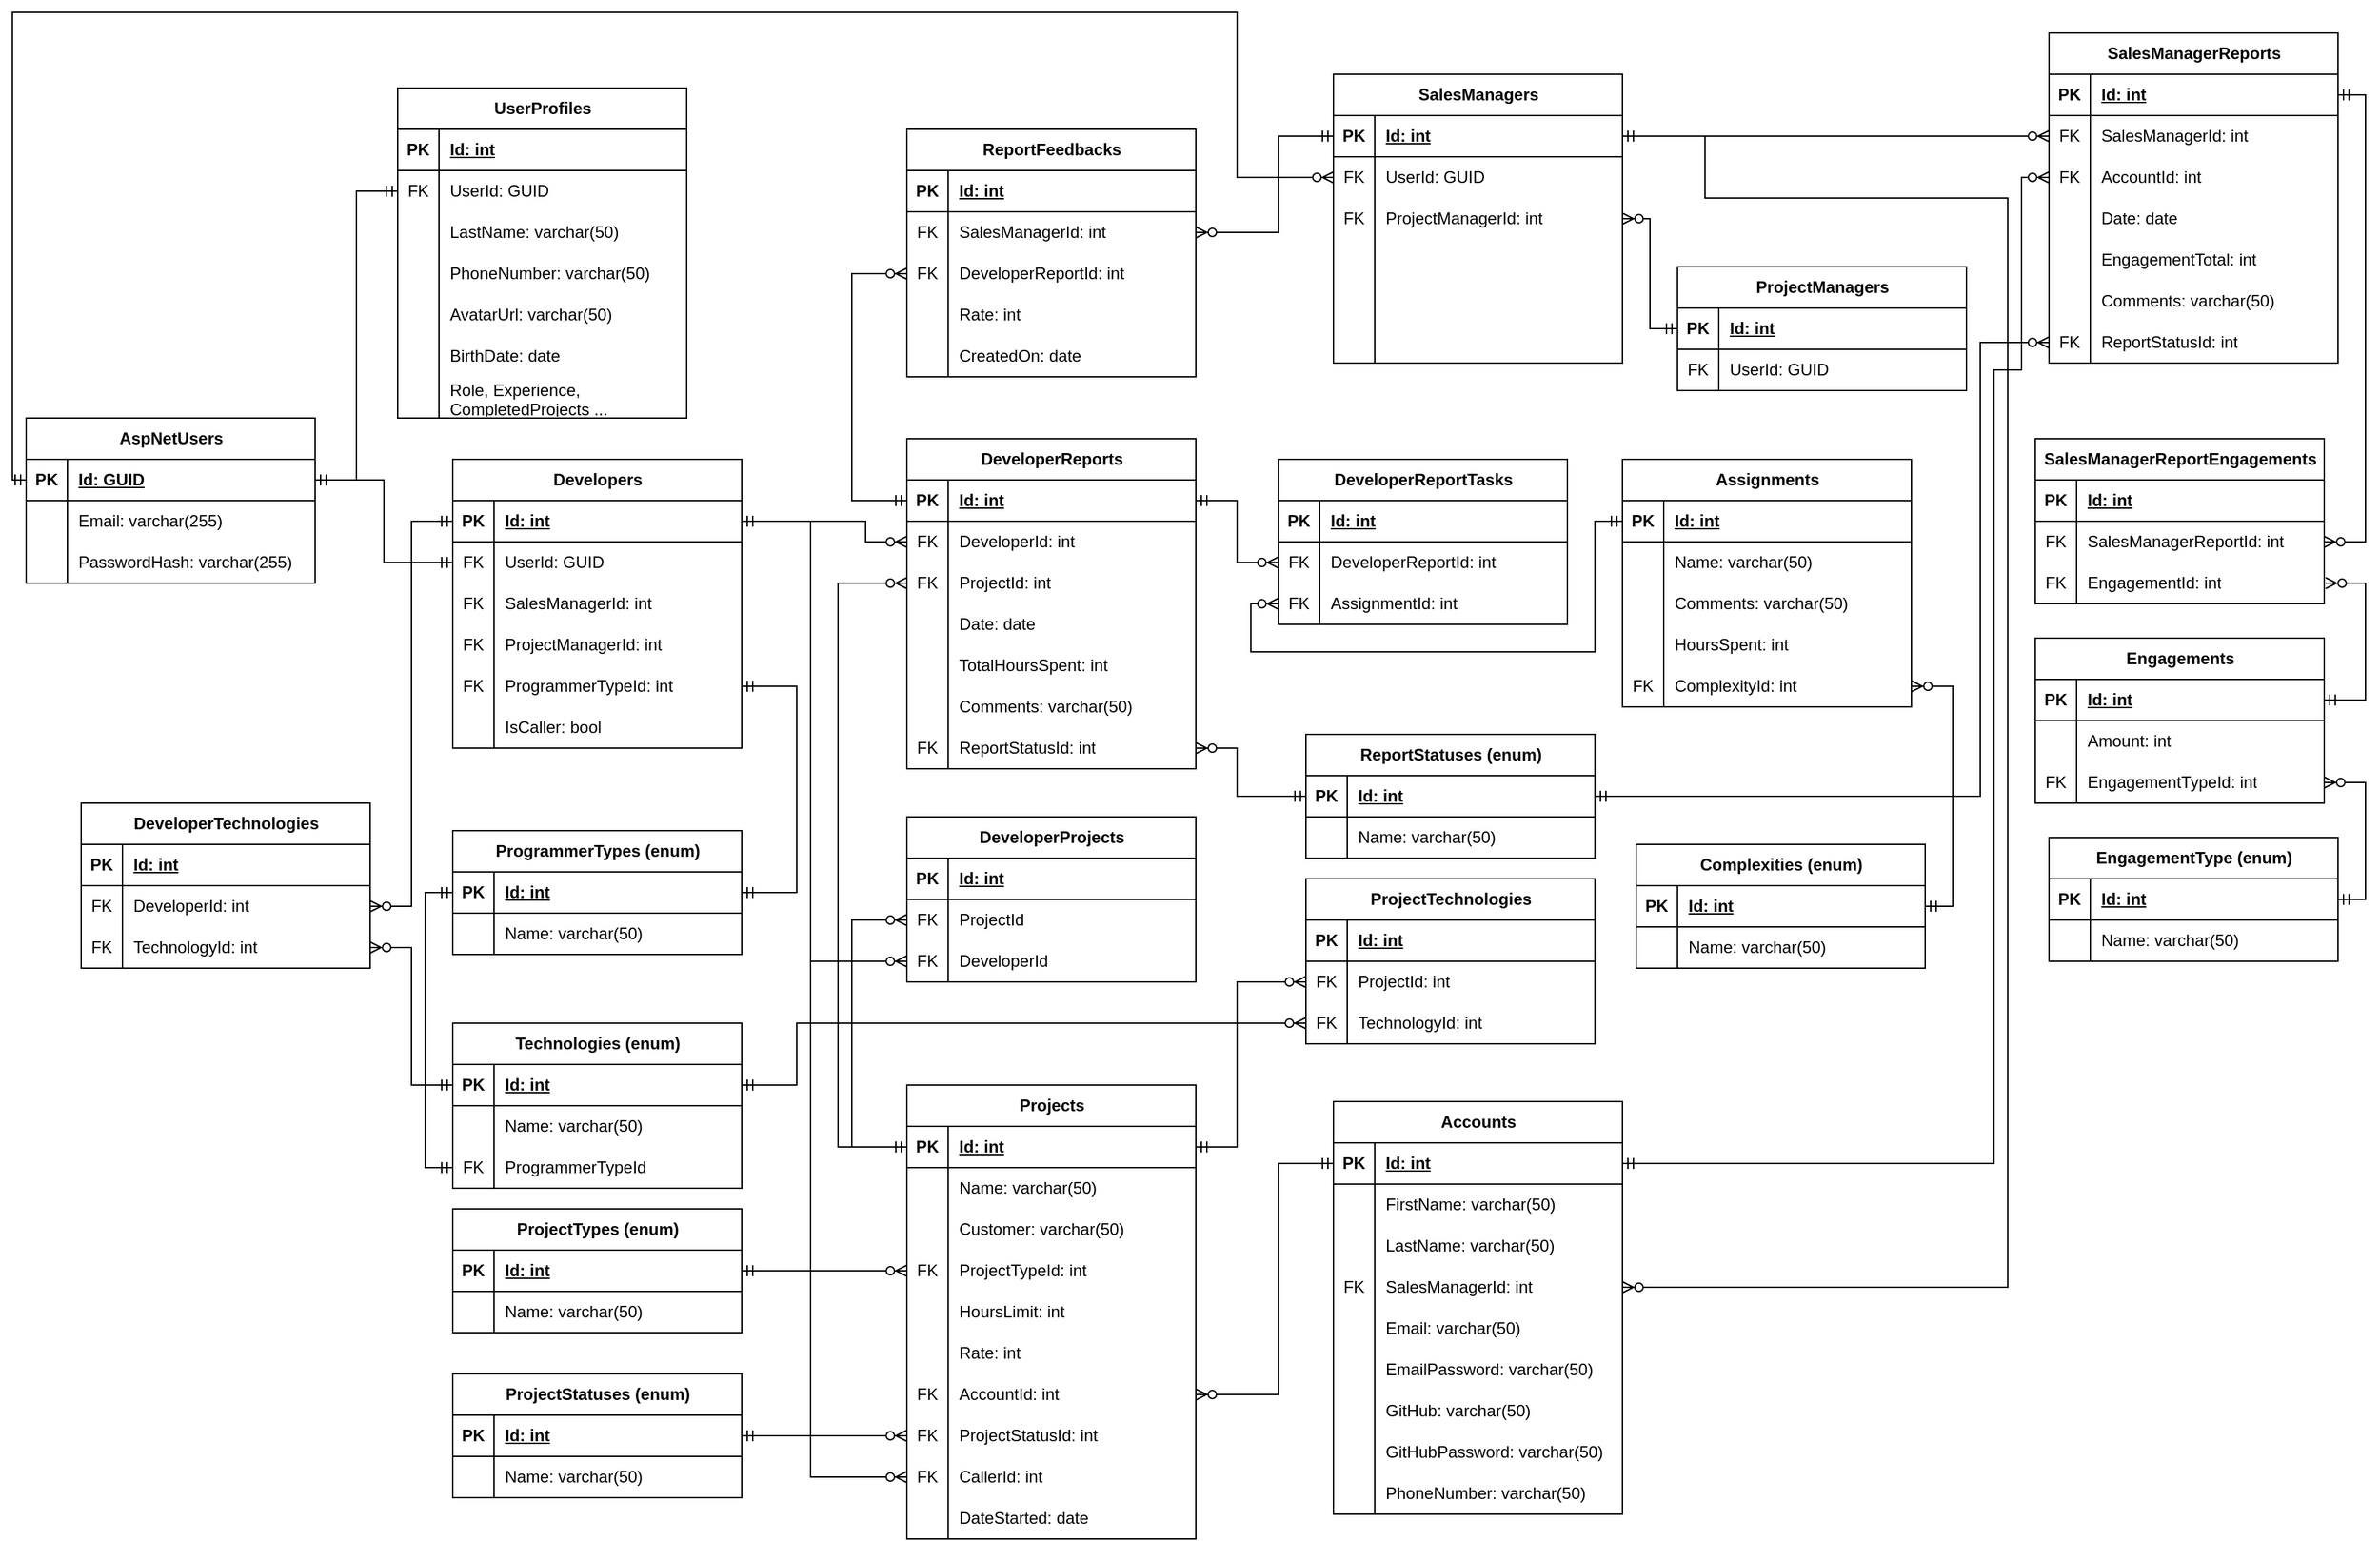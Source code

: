 <mxfile version="24.0.5" type="device">
  <diagram name="Page-1" id="c4acf3e9-155e-7222-9cf6-157b1a14988f">
    <mxGraphModel dx="3077" dy="2343" grid="1" gridSize="10" guides="1" tooltips="1" connect="1" arrows="1" fold="1" page="1" pageScale="1" pageWidth="850" pageHeight="1100" background="none" math="0" shadow="0">
      <root>
        <mxCell id="0" />
        <mxCell id="1" parent="0" />
        <mxCell id="UE2OmceOAhKFbvVgOHvw-40" value="AspNetUsers" style="shape=table;startSize=30;container=1;collapsible=1;childLayout=tableLayout;fixedRows=1;rowLines=0;fontStyle=1;align=center;resizeLast=1;html=1;" parent="1" vertex="1">
          <mxGeometry x="40" y="20" width="210" height="120" as="geometry" />
        </mxCell>
        <mxCell id="UE2OmceOAhKFbvVgOHvw-41" value="" style="shape=tableRow;horizontal=0;startSize=0;swimlaneHead=0;swimlaneBody=0;fillColor=none;collapsible=0;dropTarget=0;points=[[0,0.5],[1,0.5]];portConstraint=eastwest;top=0;left=0;right=0;bottom=1;" parent="UE2OmceOAhKFbvVgOHvw-40" vertex="1">
          <mxGeometry y="30" width="210" height="30" as="geometry" />
        </mxCell>
        <mxCell id="UE2OmceOAhKFbvVgOHvw-42" value="PK" style="shape=partialRectangle;connectable=0;fillColor=none;top=0;left=0;bottom=0;right=0;fontStyle=1;overflow=hidden;whiteSpace=wrap;html=1;" parent="UE2OmceOAhKFbvVgOHvw-41" vertex="1">
          <mxGeometry width="30" height="30" as="geometry">
            <mxRectangle width="30" height="30" as="alternateBounds" />
          </mxGeometry>
        </mxCell>
        <mxCell id="UE2OmceOAhKFbvVgOHvw-43" value="Id: GUID" style="shape=partialRectangle;connectable=0;fillColor=none;top=0;left=0;bottom=0;right=0;align=left;spacingLeft=6;fontStyle=5;overflow=hidden;whiteSpace=wrap;html=1;" parent="UE2OmceOAhKFbvVgOHvw-41" vertex="1">
          <mxGeometry x="30" width="180" height="30" as="geometry">
            <mxRectangle width="180" height="30" as="alternateBounds" />
          </mxGeometry>
        </mxCell>
        <mxCell id="1HsrvsaO1XKtSKziZv2N-26" value="" style="shape=tableRow;horizontal=0;startSize=0;swimlaneHead=0;swimlaneBody=0;fillColor=none;collapsible=0;dropTarget=0;points=[[0,0.5],[1,0.5]];portConstraint=eastwest;top=0;left=0;right=0;bottom=0;" parent="UE2OmceOAhKFbvVgOHvw-40" vertex="1">
          <mxGeometry y="60" width="210" height="30" as="geometry" />
        </mxCell>
        <mxCell id="1HsrvsaO1XKtSKziZv2N-27" value="" style="shape=partialRectangle;connectable=0;fillColor=none;top=0;left=0;bottom=0;right=0;editable=1;overflow=hidden;whiteSpace=wrap;html=1;" parent="1HsrvsaO1XKtSKziZv2N-26" vertex="1">
          <mxGeometry width="30" height="30" as="geometry">
            <mxRectangle width="30" height="30" as="alternateBounds" />
          </mxGeometry>
        </mxCell>
        <mxCell id="1HsrvsaO1XKtSKziZv2N-28" value="Email: varchar(255)" style="shape=partialRectangle;connectable=0;fillColor=none;top=0;left=0;bottom=0;right=0;align=left;spacingLeft=6;overflow=hidden;whiteSpace=wrap;html=1;" parent="1HsrvsaO1XKtSKziZv2N-26" vertex="1">
          <mxGeometry x="30" width="180" height="30" as="geometry">
            <mxRectangle width="180" height="30" as="alternateBounds" />
          </mxGeometry>
        </mxCell>
        <mxCell id="UE2OmceOAhKFbvVgOHvw-47" value="" style="shape=tableRow;horizontal=0;startSize=0;swimlaneHead=0;swimlaneBody=0;fillColor=none;collapsible=0;dropTarget=0;points=[[0,0.5],[1,0.5]];portConstraint=eastwest;top=0;left=0;right=0;bottom=0;" parent="UE2OmceOAhKFbvVgOHvw-40" vertex="1">
          <mxGeometry y="90" width="210" height="30" as="geometry" />
        </mxCell>
        <mxCell id="UE2OmceOAhKFbvVgOHvw-48" value="" style="shape=partialRectangle;connectable=0;fillColor=none;top=0;left=0;bottom=0;right=0;editable=1;overflow=hidden;whiteSpace=wrap;html=1;" parent="UE2OmceOAhKFbvVgOHvw-47" vertex="1">
          <mxGeometry width="30" height="30" as="geometry">
            <mxRectangle width="30" height="30" as="alternateBounds" />
          </mxGeometry>
        </mxCell>
        <mxCell id="UE2OmceOAhKFbvVgOHvw-49" value="PasswordHash: varchar(255)" style="shape=partialRectangle;connectable=0;fillColor=none;top=0;left=0;bottom=0;right=0;align=left;spacingLeft=6;overflow=hidden;whiteSpace=wrap;html=1;" parent="UE2OmceOAhKFbvVgOHvw-47" vertex="1">
          <mxGeometry x="30" width="180" height="30" as="geometry">
            <mxRectangle width="180" height="30" as="alternateBounds" />
          </mxGeometry>
        </mxCell>
        <mxCell id="KpUx_p3RvkEqFj70Zzlp-2" value="" style="edgeStyle=orthogonalEdgeStyle;fontSize=12;html=1;endArrow=ERmandOne;startArrow=ERmandOne;rounded=0;exitX=1;exitY=0.5;exitDx=0;exitDy=0;entryX=0;entryY=0.5;entryDx=0;entryDy=0;" parent="1" source="UE2OmceOAhKFbvVgOHvw-41" target="1HsrvsaO1XKtSKziZv2N-5" edge="1">
          <mxGeometry width="100" height="100" relative="1" as="geometry">
            <mxPoint x="270" y="120" as="sourcePoint" />
            <mxPoint x="370" y="20" as="targetPoint" />
          </mxGeometry>
        </mxCell>
        <mxCell id="KpUx_p3RvkEqFj70Zzlp-62" value="SalesManagers" style="shape=table;startSize=30;container=1;collapsible=1;childLayout=tableLayout;fixedRows=1;rowLines=0;fontStyle=1;align=center;resizeLast=1;html=1;" parent="1" vertex="1">
          <mxGeometry x="990" y="-230" width="210" height="210" as="geometry" />
        </mxCell>
        <mxCell id="KpUx_p3RvkEqFj70Zzlp-63" value="" style="shape=tableRow;horizontal=0;startSize=0;swimlaneHead=0;swimlaneBody=0;fillColor=none;collapsible=0;dropTarget=0;points=[[0,0.5],[1,0.5]];portConstraint=eastwest;top=0;left=0;right=0;bottom=1;" parent="KpUx_p3RvkEqFj70Zzlp-62" vertex="1">
          <mxGeometry y="30" width="210" height="30" as="geometry" />
        </mxCell>
        <mxCell id="KpUx_p3RvkEqFj70Zzlp-64" value="PK" style="shape=partialRectangle;connectable=0;fillColor=none;top=0;left=0;bottom=0;right=0;fontStyle=1;overflow=hidden;whiteSpace=wrap;html=1;" parent="KpUx_p3RvkEqFj70Zzlp-63" vertex="1">
          <mxGeometry width="30" height="30" as="geometry">
            <mxRectangle width="30" height="30" as="alternateBounds" />
          </mxGeometry>
        </mxCell>
        <mxCell id="KpUx_p3RvkEqFj70Zzlp-65" value="Id: int" style="shape=partialRectangle;connectable=0;fillColor=none;top=0;left=0;bottom=0;right=0;align=left;spacingLeft=6;fontStyle=5;overflow=hidden;whiteSpace=wrap;html=1;" parent="KpUx_p3RvkEqFj70Zzlp-63" vertex="1">
          <mxGeometry x="30" width="180" height="30" as="geometry">
            <mxRectangle width="180" height="30" as="alternateBounds" />
          </mxGeometry>
        </mxCell>
        <mxCell id="KpUx_p3RvkEqFj70Zzlp-66" value="" style="shape=tableRow;horizontal=0;startSize=0;swimlaneHead=0;swimlaneBody=0;fillColor=none;collapsible=0;dropTarget=0;points=[[0,0.5],[1,0.5]];portConstraint=eastwest;top=0;left=0;right=0;bottom=0;" parent="KpUx_p3RvkEqFj70Zzlp-62" vertex="1">
          <mxGeometry y="60" width="210" height="30" as="geometry" />
        </mxCell>
        <mxCell id="KpUx_p3RvkEqFj70Zzlp-67" value="FK" style="shape=partialRectangle;connectable=0;fillColor=none;top=0;left=0;bottom=0;right=0;editable=1;overflow=hidden;whiteSpace=wrap;html=1;" parent="KpUx_p3RvkEqFj70Zzlp-66" vertex="1">
          <mxGeometry width="30" height="30" as="geometry">
            <mxRectangle width="30" height="30" as="alternateBounds" />
          </mxGeometry>
        </mxCell>
        <mxCell id="KpUx_p3RvkEqFj70Zzlp-68" value="UserId: GUID" style="shape=partialRectangle;connectable=0;fillColor=none;top=0;left=0;bottom=0;right=0;align=left;spacingLeft=6;overflow=hidden;whiteSpace=wrap;html=1;" parent="KpUx_p3RvkEqFj70Zzlp-66" vertex="1">
          <mxGeometry x="30" width="180" height="30" as="geometry">
            <mxRectangle width="180" height="30" as="alternateBounds" />
          </mxGeometry>
        </mxCell>
        <mxCell id="KpUx_p3RvkEqFj70Zzlp-78" value="" style="shape=tableRow;horizontal=0;startSize=0;swimlaneHead=0;swimlaneBody=0;fillColor=none;collapsible=0;dropTarget=0;points=[[0,0.5],[1,0.5]];portConstraint=eastwest;top=0;left=0;right=0;bottom=0;" parent="KpUx_p3RvkEqFj70Zzlp-62" vertex="1">
          <mxGeometry y="90" width="210" height="30" as="geometry" />
        </mxCell>
        <mxCell id="KpUx_p3RvkEqFj70Zzlp-79" value="FK" style="shape=partialRectangle;connectable=0;fillColor=none;top=0;left=0;bottom=0;right=0;editable=1;overflow=hidden;whiteSpace=wrap;html=1;" parent="KpUx_p3RvkEqFj70Zzlp-78" vertex="1">
          <mxGeometry width="30" height="30" as="geometry">
            <mxRectangle width="30" height="30" as="alternateBounds" />
          </mxGeometry>
        </mxCell>
        <mxCell id="KpUx_p3RvkEqFj70Zzlp-80" value="ProjectManagerId: int" style="shape=partialRectangle;connectable=0;fillColor=none;top=0;left=0;bottom=0;right=0;align=left;spacingLeft=6;overflow=hidden;whiteSpace=wrap;html=1;" parent="KpUx_p3RvkEqFj70Zzlp-78" vertex="1">
          <mxGeometry x="30" width="180" height="30" as="geometry">
            <mxRectangle width="180" height="30" as="alternateBounds" />
          </mxGeometry>
        </mxCell>
        <mxCell id="KpUx_p3RvkEqFj70Zzlp-81" value="" style="shape=tableRow;horizontal=0;startSize=0;swimlaneHead=0;swimlaneBody=0;fillColor=none;collapsible=0;dropTarget=0;points=[[0,0.5],[1,0.5]];portConstraint=eastwest;top=0;left=0;right=0;bottom=0;" parent="KpUx_p3RvkEqFj70Zzlp-62" vertex="1">
          <mxGeometry y="120" width="210" height="30" as="geometry" />
        </mxCell>
        <mxCell id="KpUx_p3RvkEqFj70Zzlp-82" value="" style="shape=partialRectangle;connectable=0;fillColor=none;top=0;left=0;bottom=0;right=0;editable=1;overflow=hidden;whiteSpace=wrap;html=1;" parent="KpUx_p3RvkEqFj70Zzlp-81" vertex="1">
          <mxGeometry width="30" height="30" as="geometry">
            <mxRectangle width="30" height="30" as="alternateBounds" />
          </mxGeometry>
        </mxCell>
        <mxCell id="KpUx_p3RvkEqFj70Zzlp-83" value="" style="shape=partialRectangle;connectable=0;fillColor=none;top=0;left=0;bottom=0;right=0;align=left;spacingLeft=6;overflow=hidden;whiteSpace=wrap;html=1;" parent="KpUx_p3RvkEqFj70Zzlp-81" vertex="1">
          <mxGeometry x="30" width="180" height="30" as="geometry">
            <mxRectangle width="180" height="30" as="alternateBounds" />
          </mxGeometry>
        </mxCell>
        <mxCell id="KpUx_p3RvkEqFj70Zzlp-84" value="" style="shape=tableRow;horizontal=0;startSize=0;swimlaneHead=0;swimlaneBody=0;fillColor=none;collapsible=0;dropTarget=0;points=[[0,0.5],[1,0.5]];portConstraint=eastwest;top=0;left=0;right=0;bottom=0;" parent="KpUx_p3RvkEqFj70Zzlp-62" vertex="1">
          <mxGeometry y="150" width="210" height="30" as="geometry" />
        </mxCell>
        <mxCell id="KpUx_p3RvkEqFj70Zzlp-85" value="" style="shape=partialRectangle;connectable=0;fillColor=none;top=0;left=0;bottom=0;right=0;editable=1;overflow=hidden;whiteSpace=wrap;html=1;" parent="KpUx_p3RvkEqFj70Zzlp-84" vertex="1">
          <mxGeometry width="30" height="30" as="geometry">
            <mxRectangle width="30" height="30" as="alternateBounds" />
          </mxGeometry>
        </mxCell>
        <mxCell id="KpUx_p3RvkEqFj70Zzlp-86" value="" style="shape=partialRectangle;connectable=0;fillColor=none;top=0;left=0;bottom=0;right=0;align=left;spacingLeft=6;overflow=hidden;whiteSpace=wrap;html=1;" parent="KpUx_p3RvkEqFj70Zzlp-84" vertex="1">
          <mxGeometry x="30" width="180" height="30" as="geometry">
            <mxRectangle width="180" height="30" as="alternateBounds" />
          </mxGeometry>
        </mxCell>
        <mxCell id="KpUx_p3RvkEqFj70Zzlp-87" value="" style="shape=tableRow;horizontal=0;startSize=0;swimlaneHead=0;swimlaneBody=0;fillColor=none;collapsible=0;dropTarget=0;points=[[0,0.5],[1,0.5]];portConstraint=eastwest;top=0;left=0;right=0;bottom=0;" parent="KpUx_p3RvkEqFj70Zzlp-62" vertex="1">
          <mxGeometry y="180" width="210" height="30" as="geometry" />
        </mxCell>
        <mxCell id="KpUx_p3RvkEqFj70Zzlp-88" value="" style="shape=partialRectangle;connectable=0;fillColor=none;top=0;left=0;bottom=0;right=0;editable=1;overflow=hidden;whiteSpace=wrap;html=1;" parent="KpUx_p3RvkEqFj70Zzlp-87" vertex="1">
          <mxGeometry width="30" height="30" as="geometry">
            <mxRectangle width="30" height="30" as="alternateBounds" />
          </mxGeometry>
        </mxCell>
        <mxCell id="KpUx_p3RvkEqFj70Zzlp-89" value="" style="shape=partialRectangle;connectable=0;fillColor=none;top=0;left=0;bottom=0;right=0;align=left;spacingLeft=6;overflow=hidden;whiteSpace=wrap;html=1;" parent="KpUx_p3RvkEqFj70Zzlp-87" vertex="1">
          <mxGeometry x="30" width="180" height="30" as="geometry">
            <mxRectangle width="180" height="30" as="alternateBounds" />
          </mxGeometry>
        </mxCell>
        <mxCell id="1HsrvsaO1XKtSKziZv2N-1" value="Developers" style="shape=table;startSize=30;container=1;collapsible=1;childLayout=tableLayout;fixedRows=1;rowLines=0;fontStyle=1;align=center;resizeLast=1;html=1;" parent="1" vertex="1">
          <mxGeometry x="350" y="50" width="210" height="210" as="geometry" />
        </mxCell>
        <mxCell id="1HsrvsaO1XKtSKziZv2N-2" value="" style="shape=tableRow;horizontal=0;startSize=0;swimlaneHead=0;swimlaneBody=0;fillColor=none;collapsible=0;dropTarget=0;points=[[0,0.5],[1,0.5]];portConstraint=eastwest;top=0;left=0;right=0;bottom=1;" parent="1HsrvsaO1XKtSKziZv2N-1" vertex="1">
          <mxGeometry y="30" width="210" height="30" as="geometry" />
        </mxCell>
        <mxCell id="1HsrvsaO1XKtSKziZv2N-3" value="PK" style="shape=partialRectangle;connectable=0;fillColor=none;top=0;left=0;bottom=0;right=0;fontStyle=1;overflow=hidden;whiteSpace=wrap;html=1;" parent="1HsrvsaO1XKtSKziZv2N-2" vertex="1">
          <mxGeometry width="30" height="30" as="geometry">
            <mxRectangle width="30" height="30" as="alternateBounds" />
          </mxGeometry>
        </mxCell>
        <mxCell id="1HsrvsaO1XKtSKziZv2N-4" value="Id: int" style="shape=partialRectangle;connectable=0;fillColor=none;top=0;left=0;bottom=0;right=0;align=left;spacingLeft=6;fontStyle=5;overflow=hidden;whiteSpace=wrap;html=1;" parent="1HsrvsaO1XKtSKziZv2N-2" vertex="1">
          <mxGeometry x="30" width="180" height="30" as="geometry">
            <mxRectangle width="180" height="30" as="alternateBounds" />
          </mxGeometry>
        </mxCell>
        <mxCell id="1HsrvsaO1XKtSKziZv2N-5" value="" style="shape=tableRow;horizontal=0;startSize=0;swimlaneHead=0;swimlaneBody=0;fillColor=none;collapsible=0;dropTarget=0;points=[[0,0.5],[1,0.5]];portConstraint=eastwest;top=0;left=0;right=0;bottom=0;" parent="1HsrvsaO1XKtSKziZv2N-1" vertex="1">
          <mxGeometry y="60" width="210" height="30" as="geometry" />
        </mxCell>
        <mxCell id="1HsrvsaO1XKtSKziZv2N-6" value="FK" style="shape=partialRectangle;connectable=0;fillColor=none;top=0;left=0;bottom=0;right=0;editable=1;overflow=hidden;whiteSpace=wrap;html=1;" parent="1HsrvsaO1XKtSKziZv2N-5" vertex="1">
          <mxGeometry width="30" height="30" as="geometry">
            <mxRectangle width="30" height="30" as="alternateBounds" />
          </mxGeometry>
        </mxCell>
        <mxCell id="1HsrvsaO1XKtSKziZv2N-7" value="UserId: GUID" style="shape=partialRectangle;connectable=0;fillColor=none;top=0;left=0;bottom=0;right=0;align=left;spacingLeft=6;overflow=hidden;whiteSpace=wrap;html=1;" parent="1HsrvsaO1XKtSKziZv2N-5" vertex="1">
          <mxGeometry x="30" width="180" height="30" as="geometry">
            <mxRectangle width="180" height="30" as="alternateBounds" />
          </mxGeometry>
        </mxCell>
        <mxCell id="KpUx_p3RvkEqFj70Zzlp-3" value="" style="shape=tableRow;horizontal=0;startSize=0;swimlaneHead=0;swimlaneBody=0;fillColor=none;collapsible=0;dropTarget=0;points=[[0,0.5],[1,0.5]];portConstraint=eastwest;top=0;left=0;right=0;bottom=0;" parent="1HsrvsaO1XKtSKziZv2N-1" vertex="1">
          <mxGeometry y="90" width="210" height="30" as="geometry" />
        </mxCell>
        <mxCell id="KpUx_p3RvkEqFj70Zzlp-4" value="FK" style="shape=partialRectangle;connectable=0;fillColor=none;top=0;left=0;bottom=0;right=0;editable=1;overflow=hidden;whiteSpace=wrap;html=1;" parent="KpUx_p3RvkEqFj70Zzlp-3" vertex="1">
          <mxGeometry width="30" height="30" as="geometry">
            <mxRectangle width="30" height="30" as="alternateBounds" />
          </mxGeometry>
        </mxCell>
        <mxCell id="KpUx_p3RvkEqFj70Zzlp-5" value="SalesManagerId: int" style="shape=partialRectangle;connectable=0;fillColor=none;top=0;left=0;bottom=0;right=0;align=left;spacingLeft=6;overflow=hidden;whiteSpace=wrap;html=1;" parent="KpUx_p3RvkEqFj70Zzlp-3" vertex="1">
          <mxGeometry x="30" width="180" height="30" as="geometry">
            <mxRectangle width="180" height="30" as="alternateBounds" />
          </mxGeometry>
        </mxCell>
        <mxCell id="1HsrvsaO1XKtSKziZv2N-14" value="" style="shape=tableRow;horizontal=0;startSize=0;swimlaneHead=0;swimlaneBody=0;fillColor=none;collapsible=0;dropTarget=0;points=[[0,0.5],[1,0.5]];portConstraint=eastwest;top=0;left=0;right=0;bottom=0;" parent="1HsrvsaO1XKtSKziZv2N-1" vertex="1">
          <mxGeometry y="120" width="210" height="30" as="geometry" />
        </mxCell>
        <mxCell id="1HsrvsaO1XKtSKziZv2N-15" value="FK" style="shape=partialRectangle;connectable=0;fillColor=none;top=0;left=0;bottom=0;right=0;editable=1;overflow=hidden;whiteSpace=wrap;html=1;" parent="1HsrvsaO1XKtSKziZv2N-14" vertex="1">
          <mxGeometry width="30" height="30" as="geometry">
            <mxRectangle width="30" height="30" as="alternateBounds" />
          </mxGeometry>
        </mxCell>
        <mxCell id="1HsrvsaO1XKtSKziZv2N-16" value="ProjectManagerId: int" style="shape=partialRectangle;connectable=0;fillColor=none;top=0;left=0;bottom=0;right=0;align=left;spacingLeft=6;overflow=hidden;whiteSpace=wrap;html=1;" parent="1HsrvsaO1XKtSKziZv2N-14" vertex="1">
          <mxGeometry x="30" width="180" height="30" as="geometry">
            <mxRectangle width="180" height="30" as="alternateBounds" />
          </mxGeometry>
        </mxCell>
        <mxCell id="1HsrvsaO1XKtSKziZv2N-17" value="" style="shape=tableRow;horizontal=0;startSize=0;swimlaneHead=0;swimlaneBody=0;fillColor=none;collapsible=0;dropTarget=0;points=[[0,0.5],[1,0.5]];portConstraint=eastwest;top=0;left=0;right=0;bottom=0;" parent="1HsrvsaO1XKtSKziZv2N-1" vertex="1">
          <mxGeometry y="150" width="210" height="30" as="geometry" />
        </mxCell>
        <mxCell id="1HsrvsaO1XKtSKziZv2N-18" value="FK" style="shape=partialRectangle;connectable=0;fillColor=none;top=0;left=0;bottom=0;right=0;editable=1;overflow=hidden;whiteSpace=wrap;html=1;" parent="1HsrvsaO1XKtSKziZv2N-17" vertex="1">
          <mxGeometry width="30" height="30" as="geometry">
            <mxRectangle width="30" height="30" as="alternateBounds" />
          </mxGeometry>
        </mxCell>
        <mxCell id="1HsrvsaO1XKtSKziZv2N-19" value="ProgrammerTypeId: int" style="shape=partialRectangle;connectable=0;fillColor=none;top=0;left=0;bottom=0;right=0;align=left;spacingLeft=6;overflow=hidden;whiteSpace=wrap;html=1;" parent="1HsrvsaO1XKtSKziZv2N-17" vertex="1">
          <mxGeometry x="30" width="180" height="30" as="geometry">
            <mxRectangle width="180" height="30" as="alternateBounds" />
          </mxGeometry>
        </mxCell>
        <mxCell id="1HsrvsaO1XKtSKziZv2N-20" value="" style="shape=tableRow;horizontal=0;startSize=0;swimlaneHead=0;swimlaneBody=0;fillColor=none;collapsible=0;dropTarget=0;points=[[0,0.5],[1,0.5]];portConstraint=eastwest;top=0;left=0;right=0;bottom=0;" parent="1HsrvsaO1XKtSKziZv2N-1" vertex="1">
          <mxGeometry y="180" width="210" height="30" as="geometry" />
        </mxCell>
        <mxCell id="1HsrvsaO1XKtSKziZv2N-21" value="" style="shape=partialRectangle;connectable=0;fillColor=none;top=0;left=0;bottom=0;right=0;editable=1;overflow=hidden;whiteSpace=wrap;html=1;" parent="1HsrvsaO1XKtSKziZv2N-20" vertex="1">
          <mxGeometry width="30" height="30" as="geometry">
            <mxRectangle width="30" height="30" as="alternateBounds" />
          </mxGeometry>
        </mxCell>
        <mxCell id="1HsrvsaO1XKtSKziZv2N-22" value="IsCaller: bool" style="shape=partialRectangle;connectable=0;fillColor=none;top=0;left=0;bottom=0;right=0;align=left;spacingLeft=6;overflow=hidden;whiteSpace=wrap;html=1;" parent="1HsrvsaO1XKtSKziZv2N-20" vertex="1">
          <mxGeometry x="30" width="180" height="30" as="geometry">
            <mxRectangle width="180" height="30" as="alternateBounds" />
          </mxGeometry>
        </mxCell>
        <mxCell id="KpUx_p3RvkEqFj70Zzlp-90" value="Project&lt;span style=&quot;background-color: initial;&quot;&gt;Managers&lt;/span&gt;" style="shape=table;startSize=30;container=1;collapsible=1;childLayout=tableLayout;fixedRows=1;rowLines=0;fontStyle=1;align=center;resizeLast=1;html=1;" parent="1" vertex="1">
          <mxGeometry x="1240" y="-90" width="210" height="90" as="geometry" />
        </mxCell>
        <mxCell id="KpUx_p3RvkEqFj70Zzlp-91" value="" style="shape=tableRow;horizontal=0;startSize=0;swimlaneHead=0;swimlaneBody=0;fillColor=none;collapsible=0;dropTarget=0;points=[[0,0.5],[1,0.5]];portConstraint=eastwest;top=0;left=0;right=0;bottom=1;" parent="KpUx_p3RvkEqFj70Zzlp-90" vertex="1">
          <mxGeometry y="30" width="210" height="30" as="geometry" />
        </mxCell>
        <mxCell id="KpUx_p3RvkEqFj70Zzlp-92" value="PK" style="shape=partialRectangle;connectable=0;fillColor=none;top=0;left=0;bottom=0;right=0;fontStyle=1;overflow=hidden;whiteSpace=wrap;html=1;" parent="KpUx_p3RvkEqFj70Zzlp-91" vertex="1">
          <mxGeometry width="30" height="30" as="geometry">
            <mxRectangle width="30" height="30" as="alternateBounds" />
          </mxGeometry>
        </mxCell>
        <mxCell id="KpUx_p3RvkEqFj70Zzlp-93" value="Id: int" style="shape=partialRectangle;connectable=0;fillColor=none;top=0;left=0;bottom=0;right=0;align=left;spacingLeft=6;fontStyle=5;overflow=hidden;whiteSpace=wrap;html=1;" parent="KpUx_p3RvkEqFj70Zzlp-91" vertex="1">
          <mxGeometry x="30" width="180" height="30" as="geometry">
            <mxRectangle width="180" height="30" as="alternateBounds" />
          </mxGeometry>
        </mxCell>
        <mxCell id="KpUx_p3RvkEqFj70Zzlp-94" value="" style="shape=tableRow;horizontal=0;startSize=0;swimlaneHead=0;swimlaneBody=0;fillColor=none;collapsible=0;dropTarget=0;points=[[0,0.5],[1,0.5]];portConstraint=eastwest;top=0;left=0;right=0;bottom=0;" parent="KpUx_p3RvkEqFj70Zzlp-90" vertex="1">
          <mxGeometry y="60" width="210" height="30" as="geometry" />
        </mxCell>
        <mxCell id="KpUx_p3RvkEqFj70Zzlp-95" value="FK" style="shape=partialRectangle;connectable=0;fillColor=none;top=0;left=0;bottom=0;right=0;editable=1;overflow=hidden;whiteSpace=wrap;html=1;" parent="KpUx_p3RvkEqFj70Zzlp-94" vertex="1">
          <mxGeometry width="30" height="30" as="geometry">
            <mxRectangle width="30" height="30" as="alternateBounds" />
          </mxGeometry>
        </mxCell>
        <mxCell id="KpUx_p3RvkEqFj70Zzlp-96" value="UserId: GUID" style="shape=partialRectangle;connectable=0;fillColor=none;top=0;left=0;bottom=0;right=0;align=left;spacingLeft=6;overflow=hidden;whiteSpace=wrap;html=1;" parent="KpUx_p3RvkEqFj70Zzlp-94" vertex="1">
          <mxGeometry x="30" width="180" height="30" as="geometry">
            <mxRectangle width="180" height="30" as="alternateBounds" />
          </mxGeometry>
        </mxCell>
        <mxCell id="KpUx_p3RvkEqFj70Zzlp-109" value="Technologies (enum)" style="shape=table;startSize=30;container=1;collapsible=1;childLayout=tableLayout;fixedRows=1;rowLines=0;fontStyle=1;align=center;resizeLast=1;html=1;" parent="1" vertex="1">
          <mxGeometry x="350" y="460" width="210" height="120" as="geometry" />
        </mxCell>
        <mxCell id="KpUx_p3RvkEqFj70Zzlp-110" value="" style="shape=tableRow;horizontal=0;startSize=0;swimlaneHead=0;swimlaneBody=0;fillColor=none;collapsible=0;dropTarget=0;points=[[0,0.5],[1,0.5]];portConstraint=eastwest;top=0;left=0;right=0;bottom=1;" parent="KpUx_p3RvkEqFj70Zzlp-109" vertex="1">
          <mxGeometry y="30" width="210" height="30" as="geometry" />
        </mxCell>
        <mxCell id="KpUx_p3RvkEqFj70Zzlp-111" value="PK" style="shape=partialRectangle;connectable=0;fillColor=none;top=0;left=0;bottom=0;right=0;fontStyle=1;overflow=hidden;whiteSpace=wrap;html=1;" parent="KpUx_p3RvkEqFj70Zzlp-110" vertex="1">
          <mxGeometry width="30" height="30" as="geometry">
            <mxRectangle width="30" height="30" as="alternateBounds" />
          </mxGeometry>
        </mxCell>
        <mxCell id="KpUx_p3RvkEqFj70Zzlp-112" value="Id: int" style="shape=partialRectangle;connectable=0;fillColor=none;top=0;left=0;bottom=0;right=0;align=left;spacingLeft=6;fontStyle=5;overflow=hidden;whiteSpace=wrap;html=1;" parent="KpUx_p3RvkEqFj70Zzlp-110" vertex="1">
          <mxGeometry x="30" width="180" height="30" as="geometry">
            <mxRectangle width="180" height="30" as="alternateBounds" />
          </mxGeometry>
        </mxCell>
        <mxCell id="KpUx_p3RvkEqFj70Zzlp-122" value="" style="shape=tableRow;horizontal=0;startSize=0;swimlaneHead=0;swimlaneBody=0;fillColor=none;collapsible=0;dropTarget=0;points=[[0,0.5],[1,0.5]];portConstraint=eastwest;top=0;left=0;right=0;bottom=0;" parent="KpUx_p3RvkEqFj70Zzlp-109" vertex="1">
          <mxGeometry y="60" width="210" height="30" as="geometry" />
        </mxCell>
        <mxCell id="KpUx_p3RvkEqFj70Zzlp-123" value="" style="shape=partialRectangle;connectable=0;fillColor=none;top=0;left=0;bottom=0;right=0;editable=1;overflow=hidden;whiteSpace=wrap;html=1;" parent="KpUx_p3RvkEqFj70Zzlp-122" vertex="1">
          <mxGeometry width="30" height="30" as="geometry">
            <mxRectangle width="30" height="30" as="alternateBounds" />
          </mxGeometry>
        </mxCell>
        <mxCell id="KpUx_p3RvkEqFj70Zzlp-124" value="Name: varchar(50)" style="shape=partialRectangle;connectable=0;fillColor=none;top=0;left=0;bottom=0;right=0;align=left;spacingLeft=6;overflow=hidden;whiteSpace=wrap;html=1;" parent="KpUx_p3RvkEqFj70Zzlp-122" vertex="1">
          <mxGeometry x="30" width="180" height="30" as="geometry">
            <mxRectangle width="180" height="30" as="alternateBounds" />
          </mxGeometry>
        </mxCell>
        <mxCell id="KpUx_p3RvkEqFj70Zzlp-125" value="" style="shape=tableRow;horizontal=0;startSize=0;swimlaneHead=0;swimlaneBody=0;fillColor=none;collapsible=0;dropTarget=0;points=[[0,0.5],[1,0.5]];portConstraint=eastwest;top=0;left=0;right=0;bottom=0;" parent="KpUx_p3RvkEqFj70Zzlp-109" vertex="1">
          <mxGeometry y="90" width="210" height="30" as="geometry" />
        </mxCell>
        <mxCell id="KpUx_p3RvkEqFj70Zzlp-126" value="FK" style="shape=partialRectangle;connectable=0;fillColor=none;top=0;left=0;bottom=0;right=0;editable=1;overflow=hidden;whiteSpace=wrap;html=1;" parent="KpUx_p3RvkEqFj70Zzlp-125" vertex="1">
          <mxGeometry width="30" height="30" as="geometry">
            <mxRectangle width="30" height="30" as="alternateBounds" />
          </mxGeometry>
        </mxCell>
        <mxCell id="KpUx_p3RvkEqFj70Zzlp-127" value="ProgrammerTypeId" style="shape=partialRectangle;connectable=0;fillColor=none;top=0;left=0;bottom=0;right=0;align=left;spacingLeft=6;overflow=hidden;whiteSpace=wrap;html=1;" parent="KpUx_p3RvkEqFj70Zzlp-125" vertex="1">
          <mxGeometry x="30" width="180" height="30" as="geometry">
            <mxRectangle width="180" height="30" as="alternateBounds" />
          </mxGeometry>
        </mxCell>
        <mxCell id="KpUx_p3RvkEqFj70Zzlp-144" value="ProgrammerTypes (enum)" style="shape=table;startSize=30;container=1;collapsible=1;childLayout=tableLayout;fixedRows=1;rowLines=0;fontStyle=1;align=center;resizeLast=1;html=1;" parent="1" vertex="1">
          <mxGeometry x="350" y="320" width="210" height="90" as="geometry" />
        </mxCell>
        <mxCell id="KpUx_p3RvkEqFj70Zzlp-145" value="" style="shape=tableRow;horizontal=0;startSize=0;swimlaneHead=0;swimlaneBody=0;fillColor=none;collapsible=0;dropTarget=0;points=[[0,0.5],[1,0.5]];portConstraint=eastwest;top=0;left=0;right=0;bottom=1;" parent="KpUx_p3RvkEqFj70Zzlp-144" vertex="1">
          <mxGeometry y="30" width="210" height="30" as="geometry" />
        </mxCell>
        <mxCell id="KpUx_p3RvkEqFj70Zzlp-146" value="PK" style="shape=partialRectangle;connectable=0;fillColor=none;top=0;left=0;bottom=0;right=0;fontStyle=1;overflow=hidden;whiteSpace=wrap;html=1;" parent="KpUx_p3RvkEqFj70Zzlp-145" vertex="1">
          <mxGeometry width="30" height="30" as="geometry">
            <mxRectangle width="30" height="30" as="alternateBounds" />
          </mxGeometry>
        </mxCell>
        <mxCell id="KpUx_p3RvkEqFj70Zzlp-147" value="Id: int" style="shape=partialRectangle;connectable=0;fillColor=none;top=0;left=0;bottom=0;right=0;align=left;spacingLeft=6;fontStyle=5;overflow=hidden;whiteSpace=wrap;html=1;" parent="KpUx_p3RvkEqFj70Zzlp-145" vertex="1">
          <mxGeometry x="30" width="180" height="30" as="geometry">
            <mxRectangle width="180" height="30" as="alternateBounds" />
          </mxGeometry>
        </mxCell>
        <mxCell id="KpUx_p3RvkEqFj70Zzlp-148" value="" style="shape=tableRow;horizontal=0;startSize=0;swimlaneHead=0;swimlaneBody=0;fillColor=none;collapsible=0;dropTarget=0;points=[[0,0.5],[1,0.5]];portConstraint=eastwest;top=0;left=0;right=0;bottom=0;" parent="KpUx_p3RvkEqFj70Zzlp-144" vertex="1">
          <mxGeometry y="60" width="210" height="30" as="geometry" />
        </mxCell>
        <mxCell id="KpUx_p3RvkEqFj70Zzlp-149" value="" style="shape=partialRectangle;connectable=0;fillColor=none;top=0;left=0;bottom=0;right=0;editable=1;overflow=hidden;whiteSpace=wrap;html=1;" parent="KpUx_p3RvkEqFj70Zzlp-148" vertex="1">
          <mxGeometry width="30" height="30" as="geometry">
            <mxRectangle width="30" height="30" as="alternateBounds" />
          </mxGeometry>
        </mxCell>
        <mxCell id="KpUx_p3RvkEqFj70Zzlp-150" value="Name: varchar(50)" style="shape=partialRectangle;connectable=0;fillColor=none;top=0;left=0;bottom=0;right=0;align=left;spacingLeft=6;overflow=hidden;whiteSpace=wrap;html=1;" parent="KpUx_p3RvkEqFj70Zzlp-148" vertex="1">
          <mxGeometry x="30" width="180" height="30" as="geometry">
            <mxRectangle width="180" height="30" as="alternateBounds" />
          </mxGeometry>
        </mxCell>
        <mxCell id="KpUx_p3RvkEqFj70Zzlp-157" value="" style="edgeStyle=orthogonalEdgeStyle;fontSize=12;html=1;endArrow=ERmandOne;startArrow=ERmandOne;rounded=0;entryX=1;entryY=0.5;entryDx=0;entryDy=0;exitX=1;exitY=0.5;exitDx=0;exitDy=0;" parent="1" source="1HsrvsaO1XKtSKziZv2N-17" target="KpUx_p3RvkEqFj70Zzlp-145" edge="1">
          <mxGeometry width="100" height="100" relative="1" as="geometry">
            <mxPoint x="300" y="230" as="sourcePoint" />
            <mxPoint x="330" y="400" as="targetPoint" />
            <Array as="points">
              <mxPoint x="600" y="215" />
              <mxPoint x="600" y="365" />
            </Array>
          </mxGeometry>
        </mxCell>
        <mxCell id="KpUx_p3RvkEqFj70Zzlp-158" value="" style="edgeStyle=orthogonalEdgeStyle;fontSize=12;html=1;endArrow=ERmandOne;startArrow=ERmandOne;rounded=0;entryX=0;entryY=0.5;entryDx=0;entryDy=0;exitX=0;exitY=0.5;exitDx=0;exitDy=0;" parent="1" source="KpUx_p3RvkEqFj70Zzlp-145" target="KpUx_p3RvkEqFj70Zzlp-125" edge="1">
          <mxGeometry width="100" height="100" relative="1" as="geometry">
            <mxPoint x="730" y="200" as="sourcePoint" />
            <mxPoint x="730" y="350" as="targetPoint" />
            <Array as="points">
              <mxPoint x="330" y="365" />
              <mxPoint x="330" y="565" />
            </Array>
          </mxGeometry>
        </mxCell>
        <mxCell id="KpUx_p3RvkEqFj70Zzlp-160" value="DeveloperTechnologies" style="shape=table;startSize=30;container=1;collapsible=1;childLayout=tableLayout;fixedRows=1;rowLines=0;fontStyle=1;align=center;resizeLast=1;html=1;" parent="1" vertex="1">
          <mxGeometry x="80" y="300" width="210" height="120" as="geometry" />
        </mxCell>
        <mxCell id="KpUx_p3RvkEqFj70Zzlp-161" value="" style="shape=tableRow;horizontal=0;startSize=0;swimlaneHead=0;swimlaneBody=0;fillColor=none;collapsible=0;dropTarget=0;points=[[0,0.5],[1,0.5]];portConstraint=eastwest;top=0;left=0;right=0;bottom=1;" parent="KpUx_p3RvkEqFj70Zzlp-160" vertex="1">
          <mxGeometry y="30" width="210" height="30" as="geometry" />
        </mxCell>
        <mxCell id="KpUx_p3RvkEqFj70Zzlp-162" value="PK" style="shape=partialRectangle;connectable=0;fillColor=none;top=0;left=0;bottom=0;right=0;fontStyle=1;overflow=hidden;whiteSpace=wrap;html=1;" parent="KpUx_p3RvkEqFj70Zzlp-161" vertex="1">
          <mxGeometry width="30" height="30" as="geometry">
            <mxRectangle width="30" height="30" as="alternateBounds" />
          </mxGeometry>
        </mxCell>
        <mxCell id="KpUx_p3RvkEqFj70Zzlp-163" value="Id: int" style="shape=partialRectangle;connectable=0;fillColor=none;top=0;left=0;bottom=0;right=0;align=left;spacingLeft=6;fontStyle=5;overflow=hidden;whiteSpace=wrap;html=1;" parent="KpUx_p3RvkEqFj70Zzlp-161" vertex="1">
          <mxGeometry x="30" width="180" height="30" as="geometry">
            <mxRectangle width="180" height="30" as="alternateBounds" />
          </mxGeometry>
        </mxCell>
        <mxCell id="KpUx_p3RvkEqFj70Zzlp-164" value="" style="shape=tableRow;horizontal=0;startSize=0;swimlaneHead=0;swimlaneBody=0;fillColor=none;collapsible=0;dropTarget=0;points=[[0,0.5],[1,0.5]];portConstraint=eastwest;top=0;left=0;right=0;bottom=0;" parent="KpUx_p3RvkEqFj70Zzlp-160" vertex="1">
          <mxGeometry y="60" width="210" height="30" as="geometry" />
        </mxCell>
        <mxCell id="KpUx_p3RvkEqFj70Zzlp-165" value="FK" style="shape=partialRectangle;connectable=0;fillColor=none;top=0;left=0;bottom=0;right=0;editable=1;overflow=hidden;whiteSpace=wrap;html=1;" parent="KpUx_p3RvkEqFj70Zzlp-164" vertex="1">
          <mxGeometry width="30" height="30" as="geometry">
            <mxRectangle width="30" height="30" as="alternateBounds" />
          </mxGeometry>
        </mxCell>
        <mxCell id="KpUx_p3RvkEqFj70Zzlp-166" value="DeveloperId: int" style="shape=partialRectangle;connectable=0;fillColor=none;top=0;left=0;bottom=0;right=0;align=left;spacingLeft=6;overflow=hidden;whiteSpace=wrap;html=1;" parent="KpUx_p3RvkEqFj70Zzlp-164" vertex="1">
          <mxGeometry x="30" width="180" height="30" as="geometry">
            <mxRectangle width="180" height="30" as="alternateBounds" />
          </mxGeometry>
        </mxCell>
        <mxCell id="KpUx_p3RvkEqFj70Zzlp-176" value="" style="shape=tableRow;horizontal=0;startSize=0;swimlaneHead=0;swimlaneBody=0;fillColor=none;collapsible=0;dropTarget=0;points=[[0,0.5],[1,0.5]];portConstraint=eastwest;top=0;left=0;right=0;bottom=0;" parent="KpUx_p3RvkEqFj70Zzlp-160" vertex="1">
          <mxGeometry y="90" width="210" height="30" as="geometry" />
        </mxCell>
        <mxCell id="KpUx_p3RvkEqFj70Zzlp-177" value="FK" style="shape=partialRectangle;connectable=0;fillColor=none;top=0;left=0;bottom=0;right=0;editable=1;overflow=hidden;whiteSpace=wrap;html=1;" parent="KpUx_p3RvkEqFj70Zzlp-176" vertex="1">
          <mxGeometry width="30" height="30" as="geometry">
            <mxRectangle width="30" height="30" as="alternateBounds" />
          </mxGeometry>
        </mxCell>
        <mxCell id="KpUx_p3RvkEqFj70Zzlp-178" value="TechnologyId: int" style="shape=partialRectangle;connectable=0;fillColor=none;top=0;left=0;bottom=0;right=0;align=left;spacingLeft=6;overflow=hidden;whiteSpace=wrap;html=1;" parent="KpUx_p3RvkEqFj70Zzlp-176" vertex="1">
          <mxGeometry x="30" width="180" height="30" as="geometry">
            <mxRectangle width="180" height="30" as="alternateBounds" />
          </mxGeometry>
        </mxCell>
        <mxCell id="KpUx_p3RvkEqFj70Zzlp-183" value="" style="edgeStyle=orthogonalEdgeStyle;fontSize=12;html=1;endArrow=ERzeroToMany;startArrow=ERmandOne;rounded=0;exitX=0;exitY=0.5;exitDx=0;exitDy=0;entryX=1;entryY=0.5;entryDx=0;entryDy=0;" parent="1" source="1HsrvsaO1XKtSKziZv2N-2" target="KpUx_p3RvkEqFj70Zzlp-164" edge="1">
          <mxGeometry width="100" height="100" relative="1" as="geometry">
            <mxPoint x="325" y="560" as="sourcePoint" />
            <mxPoint x="425" y="460" as="targetPoint" />
          </mxGeometry>
        </mxCell>
        <mxCell id="KpUx_p3RvkEqFj70Zzlp-185" value="" style="edgeStyle=orthogonalEdgeStyle;fontSize=12;html=1;endArrow=ERzeroToMany;startArrow=ERmandOne;rounded=0;exitX=0;exitY=0.5;exitDx=0;exitDy=0;entryX=1;entryY=0.5;entryDx=0;entryDy=0;" parent="1" source="KpUx_p3RvkEqFj70Zzlp-110" target="KpUx_p3RvkEqFj70Zzlp-176" edge="1">
          <mxGeometry width="100" height="100" relative="1" as="geometry">
            <mxPoint x="360" y="515" as="sourcePoint" />
            <mxPoint x="360" y="420" as="targetPoint" />
            <Array as="points">
              <mxPoint x="320" y="505" />
              <mxPoint x="320" y="405" />
            </Array>
          </mxGeometry>
        </mxCell>
        <mxCell id="KpUx_p3RvkEqFj70Zzlp-189" value="Project&lt;span style=&quot;background-color: initial;&quot;&gt;s&lt;/span&gt;" style="shape=table;startSize=30;container=1;collapsible=1;childLayout=tableLayout;fixedRows=1;rowLines=0;fontStyle=1;align=center;resizeLast=1;html=1;" parent="1" vertex="1">
          <mxGeometry x="680" y="505" width="210" height="330" as="geometry" />
        </mxCell>
        <mxCell id="KpUx_p3RvkEqFj70Zzlp-190" value="" style="shape=tableRow;horizontal=0;startSize=0;swimlaneHead=0;swimlaneBody=0;fillColor=none;collapsible=0;dropTarget=0;points=[[0,0.5],[1,0.5]];portConstraint=eastwest;top=0;left=0;right=0;bottom=1;" parent="KpUx_p3RvkEqFj70Zzlp-189" vertex="1">
          <mxGeometry y="30" width="210" height="30" as="geometry" />
        </mxCell>
        <mxCell id="KpUx_p3RvkEqFj70Zzlp-191" value="PK" style="shape=partialRectangle;connectable=0;fillColor=none;top=0;left=0;bottom=0;right=0;fontStyle=1;overflow=hidden;whiteSpace=wrap;html=1;" parent="KpUx_p3RvkEqFj70Zzlp-190" vertex="1">
          <mxGeometry width="30" height="30" as="geometry">
            <mxRectangle width="30" height="30" as="alternateBounds" />
          </mxGeometry>
        </mxCell>
        <mxCell id="KpUx_p3RvkEqFj70Zzlp-192" value="Id: int" style="shape=partialRectangle;connectable=0;fillColor=none;top=0;left=0;bottom=0;right=0;align=left;spacingLeft=6;fontStyle=5;overflow=hidden;whiteSpace=wrap;html=1;" parent="KpUx_p3RvkEqFj70Zzlp-190" vertex="1">
          <mxGeometry x="30" width="180" height="30" as="geometry">
            <mxRectangle width="180" height="30" as="alternateBounds" />
          </mxGeometry>
        </mxCell>
        <mxCell id="KpUx_p3RvkEqFj70Zzlp-193" value="" style="shape=tableRow;horizontal=0;startSize=0;swimlaneHead=0;swimlaneBody=0;fillColor=none;collapsible=0;dropTarget=0;points=[[0,0.5],[1,0.5]];portConstraint=eastwest;top=0;left=0;right=0;bottom=0;" parent="KpUx_p3RvkEqFj70Zzlp-189" vertex="1">
          <mxGeometry y="60" width="210" height="30" as="geometry" />
        </mxCell>
        <mxCell id="KpUx_p3RvkEqFj70Zzlp-194" value="" style="shape=partialRectangle;connectable=0;fillColor=none;top=0;left=0;bottom=0;right=0;editable=1;overflow=hidden;whiteSpace=wrap;html=1;" parent="KpUx_p3RvkEqFj70Zzlp-193" vertex="1">
          <mxGeometry width="30" height="30" as="geometry">
            <mxRectangle width="30" height="30" as="alternateBounds" />
          </mxGeometry>
        </mxCell>
        <mxCell id="KpUx_p3RvkEqFj70Zzlp-195" value="Name: varchar(50)" style="shape=partialRectangle;connectable=0;fillColor=none;top=0;left=0;bottom=0;right=0;align=left;spacingLeft=6;overflow=hidden;whiteSpace=wrap;html=1;" parent="KpUx_p3RvkEqFj70Zzlp-193" vertex="1">
          <mxGeometry x="30" width="180" height="30" as="geometry">
            <mxRectangle width="180" height="30" as="alternateBounds" />
          </mxGeometry>
        </mxCell>
        <mxCell id="KpUx_p3RvkEqFj70Zzlp-196" value="" style="shape=tableRow;horizontal=0;startSize=0;swimlaneHead=0;swimlaneBody=0;fillColor=none;collapsible=0;dropTarget=0;points=[[0,0.5],[1,0.5]];portConstraint=eastwest;top=0;left=0;right=0;bottom=0;" parent="KpUx_p3RvkEqFj70Zzlp-189" vertex="1">
          <mxGeometry y="90" width="210" height="30" as="geometry" />
        </mxCell>
        <mxCell id="KpUx_p3RvkEqFj70Zzlp-197" value="" style="shape=partialRectangle;connectable=0;fillColor=none;top=0;left=0;bottom=0;right=0;editable=1;overflow=hidden;whiteSpace=wrap;html=1;" parent="KpUx_p3RvkEqFj70Zzlp-196" vertex="1">
          <mxGeometry width="30" height="30" as="geometry">
            <mxRectangle width="30" height="30" as="alternateBounds" />
          </mxGeometry>
        </mxCell>
        <mxCell id="KpUx_p3RvkEqFj70Zzlp-198" value="Customer: varchar(50)" style="shape=partialRectangle;connectable=0;fillColor=none;top=0;left=0;bottom=0;right=0;align=left;spacingLeft=6;overflow=hidden;whiteSpace=wrap;html=1;" parent="KpUx_p3RvkEqFj70Zzlp-196" vertex="1">
          <mxGeometry x="30" width="180" height="30" as="geometry">
            <mxRectangle width="180" height="30" as="alternateBounds" />
          </mxGeometry>
        </mxCell>
        <mxCell id="KpUx_p3RvkEqFj70Zzlp-199" value="" style="shape=tableRow;horizontal=0;startSize=0;swimlaneHead=0;swimlaneBody=0;fillColor=none;collapsible=0;dropTarget=0;points=[[0,0.5],[1,0.5]];portConstraint=eastwest;top=0;left=0;right=0;bottom=0;" parent="KpUx_p3RvkEqFj70Zzlp-189" vertex="1">
          <mxGeometry y="120" width="210" height="30" as="geometry" />
        </mxCell>
        <mxCell id="KpUx_p3RvkEqFj70Zzlp-200" value="FK" style="shape=partialRectangle;connectable=0;fillColor=none;top=0;left=0;bottom=0;right=0;editable=1;overflow=hidden;whiteSpace=wrap;html=1;" parent="KpUx_p3RvkEqFj70Zzlp-199" vertex="1">
          <mxGeometry width="30" height="30" as="geometry">
            <mxRectangle width="30" height="30" as="alternateBounds" />
          </mxGeometry>
        </mxCell>
        <mxCell id="KpUx_p3RvkEqFj70Zzlp-201" value="ProjectTypeId: int" style="shape=partialRectangle;connectable=0;fillColor=none;top=0;left=0;bottom=0;right=0;align=left;spacingLeft=6;overflow=hidden;whiteSpace=wrap;html=1;" parent="KpUx_p3RvkEqFj70Zzlp-199" vertex="1">
          <mxGeometry x="30" width="180" height="30" as="geometry">
            <mxRectangle width="180" height="30" as="alternateBounds" />
          </mxGeometry>
        </mxCell>
        <mxCell id="KpUx_p3RvkEqFj70Zzlp-202" value="" style="shape=tableRow;horizontal=0;startSize=0;swimlaneHead=0;swimlaneBody=0;fillColor=none;collapsible=0;dropTarget=0;points=[[0,0.5],[1,0.5]];portConstraint=eastwest;top=0;left=0;right=0;bottom=0;" parent="KpUx_p3RvkEqFj70Zzlp-189" vertex="1">
          <mxGeometry y="150" width="210" height="30" as="geometry" />
        </mxCell>
        <mxCell id="KpUx_p3RvkEqFj70Zzlp-203" value="" style="shape=partialRectangle;connectable=0;fillColor=none;top=0;left=0;bottom=0;right=0;editable=1;overflow=hidden;whiteSpace=wrap;html=1;" parent="KpUx_p3RvkEqFj70Zzlp-202" vertex="1">
          <mxGeometry width="30" height="30" as="geometry">
            <mxRectangle width="30" height="30" as="alternateBounds" />
          </mxGeometry>
        </mxCell>
        <mxCell id="KpUx_p3RvkEqFj70Zzlp-204" value="HoursLimit: int" style="shape=partialRectangle;connectable=0;fillColor=none;top=0;left=0;bottom=0;right=0;align=left;spacingLeft=6;overflow=hidden;whiteSpace=wrap;html=1;" parent="KpUx_p3RvkEqFj70Zzlp-202" vertex="1">
          <mxGeometry x="30" width="180" height="30" as="geometry">
            <mxRectangle width="180" height="30" as="alternateBounds" />
          </mxGeometry>
        </mxCell>
        <mxCell id="KpUx_p3RvkEqFj70Zzlp-252" value="" style="shape=tableRow;horizontal=0;startSize=0;swimlaneHead=0;swimlaneBody=0;fillColor=none;collapsible=0;dropTarget=0;points=[[0,0.5],[1,0.5]];portConstraint=eastwest;top=0;left=0;right=0;bottom=0;" parent="KpUx_p3RvkEqFj70Zzlp-189" vertex="1">
          <mxGeometry y="180" width="210" height="30" as="geometry" />
        </mxCell>
        <mxCell id="KpUx_p3RvkEqFj70Zzlp-253" value="" style="shape=partialRectangle;connectable=0;fillColor=none;top=0;left=0;bottom=0;right=0;editable=1;overflow=hidden;whiteSpace=wrap;html=1;" parent="KpUx_p3RvkEqFj70Zzlp-252" vertex="1">
          <mxGeometry width="30" height="30" as="geometry">
            <mxRectangle width="30" height="30" as="alternateBounds" />
          </mxGeometry>
        </mxCell>
        <mxCell id="KpUx_p3RvkEqFj70Zzlp-254" value="Rate: int" style="shape=partialRectangle;connectable=0;fillColor=none;top=0;left=0;bottom=0;right=0;align=left;spacingLeft=6;overflow=hidden;whiteSpace=wrap;html=1;" parent="KpUx_p3RvkEqFj70Zzlp-252" vertex="1">
          <mxGeometry x="30" width="180" height="30" as="geometry">
            <mxRectangle width="180" height="30" as="alternateBounds" />
          </mxGeometry>
        </mxCell>
        <mxCell id="KpUx_p3RvkEqFj70Zzlp-267" value="" style="shape=tableRow;horizontal=0;startSize=0;swimlaneHead=0;swimlaneBody=0;fillColor=none;collapsible=0;dropTarget=0;points=[[0,0.5],[1,0.5]];portConstraint=eastwest;top=0;left=0;right=0;bottom=0;" parent="KpUx_p3RvkEqFj70Zzlp-189" vertex="1">
          <mxGeometry y="210" width="210" height="30" as="geometry" />
        </mxCell>
        <mxCell id="KpUx_p3RvkEqFj70Zzlp-268" value="FK" style="shape=partialRectangle;connectable=0;fillColor=none;top=0;left=0;bottom=0;right=0;editable=1;overflow=hidden;whiteSpace=wrap;html=1;" parent="KpUx_p3RvkEqFj70Zzlp-267" vertex="1">
          <mxGeometry width="30" height="30" as="geometry">
            <mxRectangle width="30" height="30" as="alternateBounds" />
          </mxGeometry>
        </mxCell>
        <mxCell id="KpUx_p3RvkEqFj70Zzlp-269" value="AccountId: int" style="shape=partialRectangle;connectable=0;fillColor=none;top=0;left=0;bottom=0;right=0;align=left;spacingLeft=6;overflow=hidden;whiteSpace=wrap;html=1;" parent="KpUx_p3RvkEqFj70Zzlp-267" vertex="1">
          <mxGeometry x="30" width="180" height="30" as="geometry">
            <mxRectangle width="180" height="30" as="alternateBounds" />
          </mxGeometry>
        </mxCell>
        <mxCell id="KpUx_p3RvkEqFj70Zzlp-273" value="" style="shape=tableRow;horizontal=0;startSize=0;swimlaneHead=0;swimlaneBody=0;fillColor=none;collapsible=0;dropTarget=0;points=[[0,0.5],[1,0.5]];portConstraint=eastwest;top=0;left=0;right=0;bottom=0;" parent="KpUx_p3RvkEqFj70Zzlp-189" vertex="1">
          <mxGeometry y="240" width="210" height="30" as="geometry" />
        </mxCell>
        <mxCell id="KpUx_p3RvkEqFj70Zzlp-274" value="FK" style="shape=partialRectangle;connectable=0;fillColor=none;top=0;left=0;bottom=0;right=0;editable=1;overflow=hidden;whiteSpace=wrap;html=1;" parent="KpUx_p3RvkEqFj70Zzlp-273" vertex="1">
          <mxGeometry width="30" height="30" as="geometry">
            <mxRectangle width="30" height="30" as="alternateBounds" />
          </mxGeometry>
        </mxCell>
        <mxCell id="KpUx_p3RvkEqFj70Zzlp-275" value="ProjectStatusId: int" style="shape=partialRectangle;connectable=0;fillColor=none;top=0;left=0;bottom=0;right=0;align=left;spacingLeft=6;overflow=hidden;whiteSpace=wrap;html=1;" parent="KpUx_p3RvkEqFj70Zzlp-273" vertex="1">
          <mxGeometry x="30" width="180" height="30" as="geometry">
            <mxRectangle width="180" height="30" as="alternateBounds" />
          </mxGeometry>
        </mxCell>
        <mxCell id="KpUx_p3RvkEqFj70Zzlp-336" value="" style="shape=tableRow;horizontal=0;startSize=0;swimlaneHead=0;swimlaneBody=0;fillColor=none;collapsible=0;dropTarget=0;points=[[0,0.5],[1,0.5]];portConstraint=eastwest;top=0;left=0;right=0;bottom=0;" parent="KpUx_p3RvkEqFj70Zzlp-189" vertex="1">
          <mxGeometry y="270" width="210" height="30" as="geometry" />
        </mxCell>
        <mxCell id="KpUx_p3RvkEqFj70Zzlp-337" value="FK" style="shape=partialRectangle;connectable=0;fillColor=none;top=0;left=0;bottom=0;right=0;editable=1;overflow=hidden;whiteSpace=wrap;html=1;" parent="KpUx_p3RvkEqFj70Zzlp-336" vertex="1">
          <mxGeometry width="30" height="30" as="geometry">
            <mxRectangle width="30" height="30" as="alternateBounds" />
          </mxGeometry>
        </mxCell>
        <mxCell id="KpUx_p3RvkEqFj70Zzlp-338" value="CallerId: int" style="shape=partialRectangle;connectable=0;fillColor=none;top=0;left=0;bottom=0;right=0;align=left;spacingLeft=6;overflow=hidden;whiteSpace=wrap;html=1;" parent="KpUx_p3RvkEqFj70Zzlp-336" vertex="1">
          <mxGeometry x="30" width="180" height="30" as="geometry">
            <mxRectangle width="180" height="30" as="alternateBounds" />
          </mxGeometry>
        </mxCell>
        <mxCell id="KpUx_p3RvkEqFj70Zzlp-330" value="" style="shape=tableRow;horizontal=0;startSize=0;swimlaneHead=0;swimlaneBody=0;fillColor=none;collapsible=0;dropTarget=0;points=[[0,0.5],[1,0.5]];portConstraint=eastwest;top=0;left=0;right=0;bottom=0;" parent="KpUx_p3RvkEqFj70Zzlp-189" vertex="1">
          <mxGeometry y="300" width="210" height="30" as="geometry" />
        </mxCell>
        <mxCell id="KpUx_p3RvkEqFj70Zzlp-331" value="" style="shape=partialRectangle;connectable=0;fillColor=none;top=0;left=0;bottom=0;right=0;editable=1;overflow=hidden;whiteSpace=wrap;html=1;" parent="KpUx_p3RvkEqFj70Zzlp-330" vertex="1">
          <mxGeometry width="30" height="30" as="geometry">
            <mxRectangle width="30" height="30" as="alternateBounds" />
          </mxGeometry>
        </mxCell>
        <mxCell id="KpUx_p3RvkEqFj70Zzlp-332" value="DateStarted: date" style="shape=partialRectangle;connectable=0;fillColor=none;top=0;left=0;bottom=0;right=0;align=left;spacingLeft=6;overflow=hidden;whiteSpace=wrap;html=1;" parent="KpUx_p3RvkEqFj70Zzlp-330" vertex="1">
          <mxGeometry x="30" width="180" height="30" as="geometry">
            <mxRectangle width="180" height="30" as="alternateBounds" />
          </mxGeometry>
        </mxCell>
        <mxCell id="KpUx_p3RvkEqFj70Zzlp-205" value="DeveloperProject&lt;span style=&quot;background-color: initial;&quot;&gt;s&lt;/span&gt;" style="shape=table;startSize=30;container=1;collapsible=1;childLayout=tableLayout;fixedRows=1;rowLines=0;fontStyle=1;align=center;resizeLast=1;html=1;" parent="1" vertex="1">
          <mxGeometry x="680" y="310" width="210" height="120" as="geometry" />
        </mxCell>
        <mxCell id="KpUx_p3RvkEqFj70Zzlp-206" value="" style="shape=tableRow;horizontal=0;startSize=0;swimlaneHead=0;swimlaneBody=0;fillColor=none;collapsible=0;dropTarget=0;points=[[0,0.5],[1,0.5]];portConstraint=eastwest;top=0;left=0;right=0;bottom=1;" parent="KpUx_p3RvkEqFj70Zzlp-205" vertex="1">
          <mxGeometry y="30" width="210" height="30" as="geometry" />
        </mxCell>
        <mxCell id="KpUx_p3RvkEqFj70Zzlp-207" value="PK" style="shape=partialRectangle;connectable=0;fillColor=none;top=0;left=0;bottom=0;right=0;fontStyle=1;overflow=hidden;whiteSpace=wrap;html=1;" parent="KpUx_p3RvkEqFj70Zzlp-206" vertex="1">
          <mxGeometry width="30" height="30" as="geometry">
            <mxRectangle width="30" height="30" as="alternateBounds" />
          </mxGeometry>
        </mxCell>
        <mxCell id="KpUx_p3RvkEqFj70Zzlp-208" value="Id: int" style="shape=partialRectangle;connectable=0;fillColor=none;top=0;left=0;bottom=0;right=0;align=left;spacingLeft=6;fontStyle=5;overflow=hidden;whiteSpace=wrap;html=1;" parent="KpUx_p3RvkEqFj70Zzlp-206" vertex="1">
          <mxGeometry x="30" width="180" height="30" as="geometry">
            <mxRectangle width="180" height="30" as="alternateBounds" />
          </mxGeometry>
        </mxCell>
        <mxCell id="KpUx_p3RvkEqFj70Zzlp-209" value="" style="shape=tableRow;horizontal=0;startSize=0;swimlaneHead=0;swimlaneBody=0;fillColor=none;collapsible=0;dropTarget=0;points=[[0,0.5],[1,0.5]];portConstraint=eastwest;top=0;left=0;right=0;bottom=0;" parent="KpUx_p3RvkEqFj70Zzlp-205" vertex="1">
          <mxGeometry y="60" width="210" height="30" as="geometry" />
        </mxCell>
        <mxCell id="KpUx_p3RvkEqFj70Zzlp-210" value="FK" style="shape=partialRectangle;connectable=0;fillColor=none;top=0;left=0;bottom=0;right=0;editable=1;overflow=hidden;whiteSpace=wrap;html=1;" parent="KpUx_p3RvkEqFj70Zzlp-209" vertex="1">
          <mxGeometry width="30" height="30" as="geometry">
            <mxRectangle width="30" height="30" as="alternateBounds" />
          </mxGeometry>
        </mxCell>
        <mxCell id="KpUx_p3RvkEqFj70Zzlp-211" value="ProjectId" style="shape=partialRectangle;connectable=0;fillColor=none;top=0;left=0;bottom=0;right=0;align=left;spacingLeft=6;overflow=hidden;whiteSpace=wrap;html=1;" parent="KpUx_p3RvkEqFj70Zzlp-209" vertex="1">
          <mxGeometry x="30" width="180" height="30" as="geometry">
            <mxRectangle width="180" height="30" as="alternateBounds" />
          </mxGeometry>
        </mxCell>
        <mxCell id="KpUx_p3RvkEqFj70Zzlp-212" value="" style="shape=tableRow;horizontal=0;startSize=0;swimlaneHead=0;swimlaneBody=0;fillColor=none;collapsible=0;dropTarget=0;points=[[0,0.5],[1,0.5]];portConstraint=eastwest;top=0;left=0;right=0;bottom=0;" parent="KpUx_p3RvkEqFj70Zzlp-205" vertex="1">
          <mxGeometry y="90" width="210" height="30" as="geometry" />
        </mxCell>
        <mxCell id="KpUx_p3RvkEqFj70Zzlp-213" value="FK" style="shape=partialRectangle;connectable=0;fillColor=none;top=0;left=0;bottom=0;right=0;editable=1;overflow=hidden;whiteSpace=wrap;html=1;" parent="KpUx_p3RvkEqFj70Zzlp-212" vertex="1">
          <mxGeometry width="30" height="30" as="geometry">
            <mxRectangle width="30" height="30" as="alternateBounds" />
          </mxGeometry>
        </mxCell>
        <mxCell id="KpUx_p3RvkEqFj70Zzlp-214" value="DeveloperId" style="shape=partialRectangle;connectable=0;fillColor=none;top=0;left=0;bottom=0;right=0;align=left;spacingLeft=6;overflow=hidden;whiteSpace=wrap;html=1;" parent="KpUx_p3RvkEqFj70Zzlp-212" vertex="1">
          <mxGeometry x="30" width="180" height="30" as="geometry">
            <mxRectangle width="180" height="30" as="alternateBounds" />
          </mxGeometry>
        </mxCell>
        <mxCell id="KpUx_p3RvkEqFj70Zzlp-222" value="" style="edgeStyle=orthogonalEdgeStyle;fontSize=12;html=1;endArrow=ERzeroToMany;startArrow=ERmandOne;rounded=0;exitX=1;exitY=0.5;exitDx=0;exitDy=0;entryX=0;entryY=0.5;entryDx=0;entryDy=0;" parent="1" source="1HsrvsaO1XKtSKziZv2N-2" target="KpUx_p3RvkEqFj70Zzlp-212" edge="1">
          <mxGeometry width="100" height="100" relative="1" as="geometry">
            <mxPoint x="710" y="90" as="sourcePoint" />
            <mxPoint x="680" y="340" as="targetPoint" />
            <Array as="points">
              <mxPoint x="610" y="95" />
              <mxPoint x="610" y="415" />
            </Array>
          </mxGeometry>
        </mxCell>
        <mxCell id="KpUx_p3RvkEqFj70Zzlp-223" value="" style="edgeStyle=orthogonalEdgeStyle;fontSize=12;html=1;endArrow=ERzeroToMany;startArrow=ERmandOne;rounded=0;exitX=0;exitY=0.5;exitDx=0;exitDy=0;entryX=0;entryY=0.5;entryDx=0;entryDy=0;" parent="1" source="KpUx_p3RvkEqFj70Zzlp-190" target="KpUx_p3RvkEqFj70Zzlp-209" edge="1">
          <mxGeometry width="100" height="100" relative="1" as="geometry">
            <mxPoint x="610" y="50" as="sourcePoint" />
            <mxPoint x="970" y="370" as="targetPoint" />
            <Array as="points">
              <mxPoint x="640" y="550" />
              <mxPoint x="640" y="385" />
            </Array>
          </mxGeometry>
        </mxCell>
        <mxCell id="KpUx_p3RvkEqFj70Zzlp-240" value="ProjectTypes (enum)" style="shape=table;startSize=30;container=1;collapsible=1;childLayout=tableLayout;fixedRows=1;rowLines=0;fontStyle=1;align=center;resizeLast=1;html=1;" parent="1" vertex="1">
          <mxGeometry x="350" y="595" width="210" height="90" as="geometry" />
        </mxCell>
        <mxCell id="KpUx_p3RvkEqFj70Zzlp-241" value="" style="shape=tableRow;horizontal=0;startSize=0;swimlaneHead=0;swimlaneBody=0;fillColor=none;collapsible=0;dropTarget=0;points=[[0,0.5],[1,0.5]];portConstraint=eastwest;top=0;left=0;right=0;bottom=1;" parent="KpUx_p3RvkEqFj70Zzlp-240" vertex="1">
          <mxGeometry y="30" width="210" height="30" as="geometry" />
        </mxCell>
        <mxCell id="KpUx_p3RvkEqFj70Zzlp-242" value="PK" style="shape=partialRectangle;connectable=0;fillColor=none;top=0;left=0;bottom=0;right=0;fontStyle=1;overflow=hidden;whiteSpace=wrap;html=1;" parent="KpUx_p3RvkEqFj70Zzlp-241" vertex="1">
          <mxGeometry width="30" height="30" as="geometry">
            <mxRectangle width="30" height="30" as="alternateBounds" />
          </mxGeometry>
        </mxCell>
        <mxCell id="KpUx_p3RvkEqFj70Zzlp-243" value="Id: int" style="shape=partialRectangle;connectable=0;fillColor=none;top=0;left=0;bottom=0;right=0;align=left;spacingLeft=6;fontStyle=5;overflow=hidden;whiteSpace=wrap;html=1;" parent="KpUx_p3RvkEqFj70Zzlp-241" vertex="1">
          <mxGeometry x="30" width="180" height="30" as="geometry">
            <mxRectangle width="180" height="30" as="alternateBounds" />
          </mxGeometry>
        </mxCell>
        <mxCell id="KpUx_p3RvkEqFj70Zzlp-244" value="" style="shape=tableRow;horizontal=0;startSize=0;swimlaneHead=0;swimlaneBody=0;fillColor=none;collapsible=0;dropTarget=0;points=[[0,0.5],[1,0.5]];portConstraint=eastwest;top=0;left=0;right=0;bottom=0;" parent="KpUx_p3RvkEqFj70Zzlp-240" vertex="1">
          <mxGeometry y="60" width="210" height="30" as="geometry" />
        </mxCell>
        <mxCell id="KpUx_p3RvkEqFj70Zzlp-245" value="" style="shape=partialRectangle;connectable=0;fillColor=none;top=0;left=0;bottom=0;right=0;editable=1;overflow=hidden;whiteSpace=wrap;html=1;" parent="KpUx_p3RvkEqFj70Zzlp-244" vertex="1">
          <mxGeometry width="30" height="30" as="geometry">
            <mxRectangle width="30" height="30" as="alternateBounds" />
          </mxGeometry>
        </mxCell>
        <mxCell id="KpUx_p3RvkEqFj70Zzlp-246" value="Name: varchar(50)" style="shape=partialRectangle;connectable=0;fillColor=none;top=0;left=0;bottom=0;right=0;align=left;spacingLeft=6;overflow=hidden;whiteSpace=wrap;html=1;" parent="KpUx_p3RvkEqFj70Zzlp-244" vertex="1">
          <mxGeometry x="30" width="180" height="30" as="geometry">
            <mxRectangle width="180" height="30" as="alternateBounds" />
          </mxGeometry>
        </mxCell>
        <mxCell id="KpUx_p3RvkEqFj70Zzlp-255" value="ProjectTechnologies" style="shape=table;startSize=30;container=1;collapsible=1;childLayout=tableLayout;fixedRows=1;rowLines=0;fontStyle=1;align=center;resizeLast=1;html=1;" parent="1" vertex="1">
          <mxGeometry x="970" y="355" width="210" height="120" as="geometry" />
        </mxCell>
        <mxCell id="KpUx_p3RvkEqFj70Zzlp-256" value="" style="shape=tableRow;horizontal=0;startSize=0;swimlaneHead=0;swimlaneBody=0;fillColor=none;collapsible=0;dropTarget=0;points=[[0,0.5],[1,0.5]];portConstraint=eastwest;top=0;left=0;right=0;bottom=1;" parent="KpUx_p3RvkEqFj70Zzlp-255" vertex="1">
          <mxGeometry y="30" width="210" height="30" as="geometry" />
        </mxCell>
        <mxCell id="KpUx_p3RvkEqFj70Zzlp-257" value="PK" style="shape=partialRectangle;connectable=0;fillColor=none;top=0;left=0;bottom=0;right=0;fontStyle=1;overflow=hidden;whiteSpace=wrap;html=1;" parent="KpUx_p3RvkEqFj70Zzlp-256" vertex="1">
          <mxGeometry width="30" height="30" as="geometry">
            <mxRectangle width="30" height="30" as="alternateBounds" />
          </mxGeometry>
        </mxCell>
        <mxCell id="KpUx_p3RvkEqFj70Zzlp-258" value="Id: int" style="shape=partialRectangle;connectable=0;fillColor=none;top=0;left=0;bottom=0;right=0;align=left;spacingLeft=6;fontStyle=5;overflow=hidden;whiteSpace=wrap;html=1;" parent="KpUx_p3RvkEqFj70Zzlp-256" vertex="1">
          <mxGeometry x="30" width="180" height="30" as="geometry">
            <mxRectangle width="180" height="30" as="alternateBounds" />
          </mxGeometry>
        </mxCell>
        <mxCell id="KpUx_p3RvkEqFj70Zzlp-259" value="" style="shape=tableRow;horizontal=0;startSize=0;swimlaneHead=0;swimlaneBody=0;fillColor=none;collapsible=0;dropTarget=0;points=[[0,0.5],[1,0.5]];portConstraint=eastwest;top=0;left=0;right=0;bottom=0;" parent="KpUx_p3RvkEqFj70Zzlp-255" vertex="1">
          <mxGeometry y="60" width="210" height="30" as="geometry" />
        </mxCell>
        <mxCell id="KpUx_p3RvkEqFj70Zzlp-260" value="FK" style="shape=partialRectangle;connectable=0;fillColor=none;top=0;left=0;bottom=0;right=0;editable=1;overflow=hidden;whiteSpace=wrap;html=1;" parent="KpUx_p3RvkEqFj70Zzlp-259" vertex="1">
          <mxGeometry width="30" height="30" as="geometry">
            <mxRectangle width="30" height="30" as="alternateBounds" />
          </mxGeometry>
        </mxCell>
        <mxCell id="KpUx_p3RvkEqFj70Zzlp-261" value="ProjectId: int" style="shape=partialRectangle;connectable=0;fillColor=none;top=0;left=0;bottom=0;right=0;align=left;spacingLeft=6;overflow=hidden;whiteSpace=wrap;html=1;" parent="KpUx_p3RvkEqFj70Zzlp-259" vertex="1">
          <mxGeometry x="30" width="180" height="30" as="geometry">
            <mxRectangle width="180" height="30" as="alternateBounds" />
          </mxGeometry>
        </mxCell>
        <mxCell id="KpUx_p3RvkEqFj70Zzlp-262" value="" style="shape=tableRow;horizontal=0;startSize=0;swimlaneHead=0;swimlaneBody=0;fillColor=none;collapsible=0;dropTarget=0;points=[[0,0.5],[1,0.5]];portConstraint=eastwest;top=0;left=0;right=0;bottom=0;" parent="KpUx_p3RvkEqFj70Zzlp-255" vertex="1">
          <mxGeometry y="90" width="210" height="30" as="geometry" />
        </mxCell>
        <mxCell id="KpUx_p3RvkEqFj70Zzlp-263" value="FK" style="shape=partialRectangle;connectable=0;fillColor=none;top=0;left=0;bottom=0;right=0;editable=1;overflow=hidden;whiteSpace=wrap;html=1;" parent="KpUx_p3RvkEqFj70Zzlp-262" vertex="1">
          <mxGeometry width="30" height="30" as="geometry">
            <mxRectangle width="30" height="30" as="alternateBounds" />
          </mxGeometry>
        </mxCell>
        <mxCell id="KpUx_p3RvkEqFj70Zzlp-264" value="TechnologyId: int" style="shape=partialRectangle;connectable=0;fillColor=none;top=0;left=0;bottom=0;right=0;align=left;spacingLeft=6;overflow=hidden;whiteSpace=wrap;html=1;" parent="KpUx_p3RvkEqFj70Zzlp-262" vertex="1">
          <mxGeometry x="30" width="180" height="30" as="geometry">
            <mxRectangle width="180" height="30" as="alternateBounds" />
          </mxGeometry>
        </mxCell>
        <mxCell id="KpUx_p3RvkEqFj70Zzlp-265" value="" style="edgeStyle=orthogonalEdgeStyle;fontSize=12;html=1;endArrow=ERzeroToMany;startArrow=ERmandOne;rounded=0;exitX=1;exitY=0.5;exitDx=0;exitDy=0;entryX=0;entryY=0.5;entryDx=0;entryDy=0;" parent="1" source="KpUx_p3RvkEqFj70Zzlp-190" target="KpUx_p3RvkEqFj70Zzlp-259" edge="1">
          <mxGeometry width="100" height="100" relative="1" as="geometry">
            <mxPoint x="920" y="350" as="sourcePoint" />
            <mxPoint x="1270" y="395" as="targetPoint" />
            <Array as="points">
              <mxPoint x="920" y="550" />
              <mxPoint x="920" y="430" />
            </Array>
          </mxGeometry>
        </mxCell>
        <mxCell id="KpUx_p3RvkEqFj70Zzlp-266" value="" style="edgeStyle=orthogonalEdgeStyle;fontSize=12;html=1;endArrow=ERzeroToMany;startArrow=ERmandOne;rounded=0;exitX=1;exitY=0.5;exitDx=0;exitDy=0;entryX=0;entryY=0.5;entryDx=0;entryDy=0;" parent="1" source="KpUx_p3RvkEqFj70Zzlp-110" target="KpUx_p3RvkEqFj70Zzlp-262" edge="1">
          <mxGeometry width="100" height="100" relative="1" as="geometry">
            <mxPoint x="900" y="565" as="sourcePoint" />
            <mxPoint x="960" y="545" as="targetPoint" />
            <Array as="points">
              <mxPoint x="600" y="505" />
              <mxPoint x="600" y="460" />
            </Array>
          </mxGeometry>
        </mxCell>
        <mxCell id="KpUx_p3RvkEqFj70Zzlp-276" value="ProjectStatuses (enum)" style="shape=table;startSize=30;container=1;collapsible=1;childLayout=tableLayout;fixedRows=1;rowLines=0;fontStyle=1;align=center;resizeLast=1;html=1;" parent="1" vertex="1">
          <mxGeometry x="350" y="715" width="210" height="90" as="geometry" />
        </mxCell>
        <mxCell id="KpUx_p3RvkEqFj70Zzlp-277" value="" style="shape=tableRow;horizontal=0;startSize=0;swimlaneHead=0;swimlaneBody=0;fillColor=none;collapsible=0;dropTarget=0;points=[[0,0.5],[1,0.5]];portConstraint=eastwest;top=0;left=0;right=0;bottom=1;" parent="KpUx_p3RvkEqFj70Zzlp-276" vertex="1">
          <mxGeometry y="30" width="210" height="30" as="geometry" />
        </mxCell>
        <mxCell id="KpUx_p3RvkEqFj70Zzlp-278" value="PK" style="shape=partialRectangle;connectable=0;fillColor=none;top=0;left=0;bottom=0;right=0;fontStyle=1;overflow=hidden;whiteSpace=wrap;html=1;" parent="KpUx_p3RvkEqFj70Zzlp-277" vertex="1">
          <mxGeometry width="30" height="30" as="geometry">
            <mxRectangle width="30" height="30" as="alternateBounds" />
          </mxGeometry>
        </mxCell>
        <mxCell id="KpUx_p3RvkEqFj70Zzlp-279" value="Id: int" style="shape=partialRectangle;connectable=0;fillColor=none;top=0;left=0;bottom=0;right=0;align=left;spacingLeft=6;fontStyle=5;overflow=hidden;whiteSpace=wrap;html=1;" parent="KpUx_p3RvkEqFj70Zzlp-277" vertex="1">
          <mxGeometry x="30" width="180" height="30" as="geometry">
            <mxRectangle width="180" height="30" as="alternateBounds" />
          </mxGeometry>
        </mxCell>
        <mxCell id="KpUx_p3RvkEqFj70Zzlp-280" value="" style="shape=tableRow;horizontal=0;startSize=0;swimlaneHead=0;swimlaneBody=0;fillColor=none;collapsible=0;dropTarget=0;points=[[0,0.5],[1,0.5]];portConstraint=eastwest;top=0;left=0;right=0;bottom=0;" parent="KpUx_p3RvkEqFj70Zzlp-276" vertex="1">
          <mxGeometry y="60" width="210" height="30" as="geometry" />
        </mxCell>
        <mxCell id="KpUx_p3RvkEqFj70Zzlp-281" value="" style="shape=partialRectangle;connectable=0;fillColor=none;top=0;left=0;bottom=0;right=0;editable=1;overflow=hidden;whiteSpace=wrap;html=1;" parent="KpUx_p3RvkEqFj70Zzlp-280" vertex="1">
          <mxGeometry width="30" height="30" as="geometry">
            <mxRectangle width="30" height="30" as="alternateBounds" />
          </mxGeometry>
        </mxCell>
        <mxCell id="KpUx_p3RvkEqFj70Zzlp-282" value="Name: varchar(50)" style="shape=partialRectangle;connectable=0;fillColor=none;top=0;left=0;bottom=0;right=0;align=left;spacingLeft=6;overflow=hidden;whiteSpace=wrap;html=1;" parent="KpUx_p3RvkEqFj70Zzlp-280" vertex="1">
          <mxGeometry x="30" width="180" height="30" as="geometry">
            <mxRectangle width="180" height="30" as="alternateBounds" />
          </mxGeometry>
        </mxCell>
        <mxCell id="KpUx_p3RvkEqFj70Zzlp-284" value="" style="edgeStyle=orthogonalEdgeStyle;fontSize=12;html=1;endArrow=ERzeroToMany;startArrow=ERmandOne;rounded=0;exitX=1;exitY=0.5;exitDx=0;exitDy=0;entryX=0;entryY=0.5;entryDx=0;entryDy=0;" parent="1" source="KpUx_p3RvkEqFj70Zzlp-277" target="KpUx_p3RvkEqFj70Zzlp-273" edge="1">
          <mxGeometry width="100" height="100" relative="1" as="geometry">
            <mxPoint x="570" y="515" as="sourcePoint" />
            <mxPoint x="960" y="545" as="targetPoint" />
            <Array as="points">
              <mxPoint x="630" y="760" />
              <mxPoint x="630" y="760" />
            </Array>
          </mxGeometry>
        </mxCell>
        <mxCell id="KpUx_p3RvkEqFj70Zzlp-285" value="" style="edgeStyle=orthogonalEdgeStyle;fontSize=12;html=1;endArrow=ERzeroToMany;startArrow=ERmandOne;rounded=0;exitX=1;exitY=0.5;exitDx=0;exitDy=0;entryX=0;entryY=0.5;entryDx=0;entryDy=0;" parent="1" source="KpUx_p3RvkEqFj70Zzlp-241" target="KpUx_p3RvkEqFj70Zzlp-199" edge="1">
          <mxGeometry width="100" height="100" relative="1" as="geometry">
            <mxPoint x="560" y="644.5" as="sourcePoint" />
            <mxPoint x="680" y="644.5" as="targetPoint" />
            <Array as="points" />
          </mxGeometry>
        </mxCell>
        <mxCell id="KpUx_p3RvkEqFj70Zzlp-286" value="Accounts" style="shape=table;startSize=30;container=1;collapsible=1;childLayout=tableLayout;fixedRows=1;rowLines=0;fontStyle=1;align=center;resizeLast=1;html=1;" parent="1" vertex="1">
          <mxGeometry x="990" y="517" width="210" height="300" as="geometry" />
        </mxCell>
        <mxCell id="KpUx_p3RvkEqFj70Zzlp-287" value="" style="shape=tableRow;horizontal=0;startSize=0;swimlaneHead=0;swimlaneBody=0;fillColor=none;collapsible=0;dropTarget=0;points=[[0,0.5],[1,0.5]];portConstraint=eastwest;top=0;left=0;right=0;bottom=1;" parent="KpUx_p3RvkEqFj70Zzlp-286" vertex="1">
          <mxGeometry y="30" width="210" height="30" as="geometry" />
        </mxCell>
        <mxCell id="KpUx_p3RvkEqFj70Zzlp-288" value="PK" style="shape=partialRectangle;connectable=0;fillColor=none;top=0;left=0;bottom=0;right=0;fontStyle=1;overflow=hidden;whiteSpace=wrap;html=1;" parent="KpUx_p3RvkEqFj70Zzlp-287" vertex="1">
          <mxGeometry width="30" height="30" as="geometry">
            <mxRectangle width="30" height="30" as="alternateBounds" />
          </mxGeometry>
        </mxCell>
        <mxCell id="KpUx_p3RvkEqFj70Zzlp-289" value="Id: int" style="shape=partialRectangle;connectable=0;fillColor=none;top=0;left=0;bottom=0;right=0;align=left;spacingLeft=6;fontStyle=5;overflow=hidden;whiteSpace=wrap;html=1;" parent="KpUx_p3RvkEqFj70Zzlp-287" vertex="1">
          <mxGeometry x="30" width="180" height="30" as="geometry">
            <mxRectangle width="180" height="30" as="alternateBounds" />
          </mxGeometry>
        </mxCell>
        <mxCell id="KpUx_p3RvkEqFj70Zzlp-296" value="" style="shape=tableRow;horizontal=0;startSize=0;swimlaneHead=0;swimlaneBody=0;fillColor=none;collapsible=0;dropTarget=0;points=[[0,0.5],[1,0.5]];portConstraint=eastwest;top=0;left=0;right=0;bottom=0;" parent="KpUx_p3RvkEqFj70Zzlp-286" vertex="1">
          <mxGeometry y="60" width="210" height="30" as="geometry" />
        </mxCell>
        <mxCell id="KpUx_p3RvkEqFj70Zzlp-297" value="" style="shape=partialRectangle;connectable=0;fillColor=none;top=0;left=0;bottom=0;right=0;editable=1;overflow=hidden;whiteSpace=wrap;html=1;" parent="KpUx_p3RvkEqFj70Zzlp-296" vertex="1">
          <mxGeometry width="30" height="30" as="geometry">
            <mxRectangle width="30" height="30" as="alternateBounds" />
          </mxGeometry>
        </mxCell>
        <mxCell id="KpUx_p3RvkEqFj70Zzlp-298" value="FirstName: varchar(50)" style="shape=partialRectangle;connectable=0;fillColor=none;top=0;left=0;bottom=0;right=0;align=left;spacingLeft=6;overflow=hidden;whiteSpace=wrap;html=1;" parent="KpUx_p3RvkEqFj70Zzlp-296" vertex="1">
          <mxGeometry x="30" width="180" height="30" as="geometry">
            <mxRectangle width="180" height="30" as="alternateBounds" />
          </mxGeometry>
        </mxCell>
        <mxCell id="KpUx_p3RvkEqFj70Zzlp-299" value="" style="shape=tableRow;horizontal=0;startSize=0;swimlaneHead=0;swimlaneBody=0;fillColor=none;collapsible=0;dropTarget=0;points=[[0,0.5],[1,0.5]];portConstraint=eastwest;top=0;left=0;right=0;bottom=0;" parent="KpUx_p3RvkEqFj70Zzlp-286" vertex="1">
          <mxGeometry y="90" width="210" height="30" as="geometry" />
        </mxCell>
        <mxCell id="KpUx_p3RvkEqFj70Zzlp-300" value="" style="shape=partialRectangle;connectable=0;fillColor=none;top=0;left=0;bottom=0;right=0;editable=1;overflow=hidden;whiteSpace=wrap;html=1;" parent="KpUx_p3RvkEqFj70Zzlp-299" vertex="1">
          <mxGeometry width="30" height="30" as="geometry">
            <mxRectangle width="30" height="30" as="alternateBounds" />
          </mxGeometry>
        </mxCell>
        <mxCell id="KpUx_p3RvkEqFj70Zzlp-301" value="LastName: varchar(50)" style="shape=partialRectangle;connectable=0;fillColor=none;top=0;left=0;bottom=0;right=0;align=left;spacingLeft=6;overflow=hidden;whiteSpace=wrap;html=1;" parent="KpUx_p3RvkEqFj70Zzlp-299" vertex="1">
          <mxGeometry x="30" width="180" height="30" as="geometry">
            <mxRectangle width="180" height="30" as="alternateBounds" />
          </mxGeometry>
        </mxCell>
        <mxCell id="KpUx_p3RvkEqFj70Zzlp-302" value="" style="shape=tableRow;horizontal=0;startSize=0;swimlaneHead=0;swimlaneBody=0;fillColor=none;collapsible=0;dropTarget=0;points=[[0,0.5],[1,0.5]];portConstraint=eastwest;top=0;left=0;right=0;bottom=0;" parent="KpUx_p3RvkEqFj70Zzlp-286" vertex="1">
          <mxGeometry y="120" width="210" height="30" as="geometry" />
        </mxCell>
        <mxCell id="KpUx_p3RvkEqFj70Zzlp-303" value="FK" style="shape=partialRectangle;connectable=0;fillColor=none;top=0;left=0;bottom=0;right=0;editable=1;overflow=hidden;whiteSpace=wrap;html=1;" parent="KpUx_p3RvkEqFj70Zzlp-302" vertex="1">
          <mxGeometry width="30" height="30" as="geometry">
            <mxRectangle width="30" height="30" as="alternateBounds" />
          </mxGeometry>
        </mxCell>
        <mxCell id="KpUx_p3RvkEqFj70Zzlp-304" value="SalesManagerId: int" style="shape=partialRectangle;connectable=0;fillColor=none;top=0;left=0;bottom=0;right=0;align=left;spacingLeft=6;overflow=hidden;whiteSpace=wrap;html=1;" parent="KpUx_p3RvkEqFj70Zzlp-302" vertex="1">
          <mxGeometry x="30" width="180" height="30" as="geometry">
            <mxRectangle width="180" height="30" as="alternateBounds" />
          </mxGeometry>
        </mxCell>
        <mxCell id="KpUx_p3RvkEqFj70Zzlp-305" value="" style="shape=tableRow;horizontal=0;startSize=0;swimlaneHead=0;swimlaneBody=0;fillColor=none;collapsible=0;dropTarget=0;points=[[0,0.5],[1,0.5]];portConstraint=eastwest;top=0;left=0;right=0;bottom=0;" parent="KpUx_p3RvkEqFj70Zzlp-286" vertex="1">
          <mxGeometry y="150" width="210" height="30" as="geometry" />
        </mxCell>
        <mxCell id="KpUx_p3RvkEqFj70Zzlp-306" value="" style="shape=partialRectangle;connectable=0;fillColor=none;top=0;left=0;bottom=0;right=0;editable=1;overflow=hidden;whiteSpace=wrap;html=1;" parent="KpUx_p3RvkEqFj70Zzlp-305" vertex="1">
          <mxGeometry width="30" height="30" as="geometry">
            <mxRectangle width="30" height="30" as="alternateBounds" />
          </mxGeometry>
        </mxCell>
        <mxCell id="KpUx_p3RvkEqFj70Zzlp-307" value="Email: varchar(50)" style="shape=partialRectangle;connectable=0;fillColor=none;top=0;left=0;bottom=0;right=0;align=left;spacingLeft=6;overflow=hidden;whiteSpace=wrap;html=1;" parent="KpUx_p3RvkEqFj70Zzlp-305" vertex="1">
          <mxGeometry x="30" width="180" height="30" as="geometry">
            <mxRectangle width="180" height="30" as="alternateBounds" />
          </mxGeometry>
        </mxCell>
        <mxCell id="KpUx_p3RvkEqFj70Zzlp-308" value="" style="shape=tableRow;horizontal=0;startSize=0;swimlaneHead=0;swimlaneBody=0;fillColor=none;collapsible=0;dropTarget=0;points=[[0,0.5],[1,0.5]];portConstraint=eastwest;top=0;left=0;right=0;bottom=0;" parent="KpUx_p3RvkEqFj70Zzlp-286" vertex="1">
          <mxGeometry y="180" width="210" height="30" as="geometry" />
        </mxCell>
        <mxCell id="KpUx_p3RvkEqFj70Zzlp-309" value="" style="shape=partialRectangle;connectable=0;fillColor=none;top=0;left=0;bottom=0;right=0;editable=1;overflow=hidden;whiteSpace=wrap;html=1;" parent="KpUx_p3RvkEqFj70Zzlp-308" vertex="1">
          <mxGeometry width="30" height="30" as="geometry">
            <mxRectangle width="30" height="30" as="alternateBounds" />
          </mxGeometry>
        </mxCell>
        <mxCell id="KpUx_p3RvkEqFj70Zzlp-310" value="EmailPassword: varchar(50)" style="shape=partialRectangle;connectable=0;fillColor=none;top=0;left=0;bottom=0;right=0;align=left;spacingLeft=6;overflow=hidden;whiteSpace=wrap;html=1;" parent="KpUx_p3RvkEqFj70Zzlp-308" vertex="1">
          <mxGeometry x="30" width="180" height="30" as="geometry">
            <mxRectangle width="180" height="30" as="alternateBounds" />
          </mxGeometry>
        </mxCell>
        <mxCell id="KpUx_p3RvkEqFj70Zzlp-311" value="" style="shape=tableRow;horizontal=0;startSize=0;swimlaneHead=0;swimlaneBody=0;fillColor=none;collapsible=0;dropTarget=0;points=[[0,0.5],[1,0.5]];portConstraint=eastwest;top=0;left=0;right=0;bottom=0;" parent="KpUx_p3RvkEqFj70Zzlp-286" vertex="1">
          <mxGeometry y="210" width="210" height="30" as="geometry" />
        </mxCell>
        <mxCell id="KpUx_p3RvkEqFj70Zzlp-312" value="" style="shape=partialRectangle;connectable=0;fillColor=none;top=0;left=0;bottom=0;right=0;editable=1;overflow=hidden;whiteSpace=wrap;html=1;" parent="KpUx_p3RvkEqFj70Zzlp-311" vertex="1">
          <mxGeometry width="30" height="30" as="geometry">
            <mxRectangle width="30" height="30" as="alternateBounds" />
          </mxGeometry>
        </mxCell>
        <mxCell id="KpUx_p3RvkEqFj70Zzlp-313" value="GitHub: varchar(50)" style="shape=partialRectangle;connectable=0;fillColor=none;top=0;left=0;bottom=0;right=0;align=left;spacingLeft=6;overflow=hidden;whiteSpace=wrap;html=1;" parent="KpUx_p3RvkEqFj70Zzlp-311" vertex="1">
          <mxGeometry x="30" width="180" height="30" as="geometry">
            <mxRectangle width="180" height="30" as="alternateBounds" />
          </mxGeometry>
        </mxCell>
        <mxCell id="KpUx_p3RvkEqFj70Zzlp-314" value="" style="shape=tableRow;horizontal=0;startSize=0;swimlaneHead=0;swimlaneBody=0;fillColor=none;collapsible=0;dropTarget=0;points=[[0,0.5],[1,0.5]];portConstraint=eastwest;top=0;left=0;right=0;bottom=0;" parent="KpUx_p3RvkEqFj70Zzlp-286" vertex="1">
          <mxGeometry y="240" width="210" height="30" as="geometry" />
        </mxCell>
        <mxCell id="KpUx_p3RvkEqFj70Zzlp-315" value="" style="shape=partialRectangle;connectable=0;fillColor=none;top=0;left=0;bottom=0;right=0;editable=1;overflow=hidden;whiteSpace=wrap;html=1;" parent="KpUx_p3RvkEqFj70Zzlp-314" vertex="1">
          <mxGeometry width="30" height="30" as="geometry">
            <mxRectangle width="30" height="30" as="alternateBounds" />
          </mxGeometry>
        </mxCell>
        <mxCell id="KpUx_p3RvkEqFj70Zzlp-316" value="GitHubPassword: varchar(50)" style="shape=partialRectangle;connectable=0;fillColor=none;top=0;left=0;bottom=0;right=0;align=left;spacingLeft=6;overflow=hidden;whiteSpace=wrap;html=1;" parent="KpUx_p3RvkEqFj70Zzlp-314" vertex="1">
          <mxGeometry x="30" width="180" height="30" as="geometry">
            <mxRectangle width="180" height="30" as="alternateBounds" />
          </mxGeometry>
        </mxCell>
        <mxCell id="KpUx_p3RvkEqFj70Zzlp-317" value="" style="shape=tableRow;horizontal=0;startSize=0;swimlaneHead=0;swimlaneBody=0;fillColor=none;collapsible=0;dropTarget=0;points=[[0,0.5],[1,0.5]];portConstraint=eastwest;top=0;left=0;right=0;bottom=0;" parent="KpUx_p3RvkEqFj70Zzlp-286" vertex="1">
          <mxGeometry y="270" width="210" height="30" as="geometry" />
        </mxCell>
        <mxCell id="KpUx_p3RvkEqFj70Zzlp-318" value="" style="shape=partialRectangle;connectable=0;fillColor=none;top=0;left=0;bottom=0;right=0;editable=1;overflow=hidden;whiteSpace=wrap;html=1;" parent="KpUx_p3RvkEqFj70Zzlp-317" vertex="1">
          <mxGeometry width="30" height="30" as="geometry">
            <mxRectangle width="30" height="30" as="alternateBounds" />
          </mxGeometry>
        </mxCell>
        <mxCell id="KpUx_p3RvkEqFj70Zzlp-319" value="PhoneNumber: varchar(50)" style="shape=partialRectangle;connectable=0;fillColor=none;top=0;left=0;bottom=0;right=0;align=left;spacingLeft=6;overflow=hidden;whiteSpace=wrap;html=1;" parent="KpUx_p3RvkEqFj70Zzlp-317" vertex="1">
          <mxGeometry x="30" width="180" height="30" as="geometry">
            <mxRectangle width="180" height="30" as="alternateBounds" />
          </mxGeometry>
        </mxCell>
        <mxCell id="KpUx_p3RvkEqFj70Zzlp-329" value="" style="edgeStyle=orthogonalEdgeStyle;fontSize=12;html=1;endArrow=ERzeroToMany;startArrow=ERmandOne;rounded=0;exitX=0;exitY=0.5;exitDx=0;exitDy=0;entryX=1;entryY=0.5;entryDx=0;entryDy=0;" parent="1" source="KpUx_p3RvkEqFj70Zzlp-287" target="KpUx_p3RvkEqFj70Zzlp-267" edge="1">
          <mxGeometry width="100" height="100" relative="1" as="geometry">
            <mxPoint x="570" y="770" as="sourcePoint" />
            <mxPoint x="690" y="770" as="targetPoint" />
            <Array as="points">
              <mxPoint x="950" y="562" />
              <mxPoint x="950" y="730" />
            </Array>
          </mxGeometry>
        </mxCell>
        <mxCell id="KpUx_p3RvkEqFj70Zzlp-339" value="" style="edgeStyle=orthogonalEdgeStyle;fontSize=12;html=1;endArrow=ERzeroToMany;startArrow=ERmandOne;rounded=0;exitX=1;exitY=0.5;exitDx=0;exitDy=0;entryX=0;entryY=0.5;entryDx=0;entryDy=0;" parent="1" source="1HsrvsaO1XKtSKziZv2N-2" target="KpUx_p3RvkEqFj70Zzlp-336" edge="1">
          <mxGeometry width="100" height="100" relative="1" as="geometry">
            <mxPoint x="690" y="915" as="sourcePoint" />
            <mxPoint x="690" y="740" as="targetPoint" />
            <Array as="points">
              <mxPoint x="610" y="95" />
              <mxPoint x="610" y="790" />
            </Array>
          </mxGeometry>
        </mxCell>
        <mxCell id="KpUx_p3RvkEqFj70Zzlp-340" value="DeveloperReports" style="shape=table;startSize=30;container=1;collapsible=1;childLayout=tableLayout;fixedRows=1;rowLines=0;fontStyle=1;align=center;resizeLast=1;html=1;" parent="1" vertex="1">
          <mxGeometry x="680" y="35" width="210" height="240" as="geometry" />
        </mxCell>
        <mxCell id="KpUx_p3RvkEqFj70Zzlp-341" value="" style="shape=tableRow;horizontal=0;startSize=0;swimlaneHead=0;swimlaneBody=0;fillColor=none;collapsible=0;dropTarget=0;points=[[0,0.5],[1,0.5]];portConstraint=eastwest;top=0;left=0;right=0;bottom=1;" parent="KpUx_p3RvkEqFj70Zzlp-340" vertex="1">
          <mxGeometry y="30" width="210" height="30" as="geometry" />
        </mxCell>
        <mxCell id="KpUx_p3RvkEqFj70Zzlp-342" value="PK" style="shape=partialRectangle;connectable=0;fillColor=none;top=0;left=0;bottom=0;right=0;fontStyle=1;overflow=hidden;whiteSpace=wrap;html=1;" parent="KpUx_p3RvkEqFj70Zzlp-341" vertex="1">
          <mxGeometry width="30" height="30" as="geometry">
            <mxRectangle width="30" height="30" as="alternateBounds" />
          </mxGeometry>
        </mxCell>
        <mxCell id="KpUx_p3RvkEqFj70Zzlp-343" value="Id: int" style="shape=partialRectangle;connectable=0;fillColor=none;top=0;left=0;bottom=0;right=0;align=left;spacingLeft=6;fontStyle=5;overflow=hidden;whiteSpace=wrap;html=1;" parent="KpUx_p3RvkEqFj70Zzlp-341" vertex="1">
          <mxGeometry x="30" width="180" height="30" as="geometry">
            <mxRectangle width="180" height="30" as="alternateBounds" />
          </mxGeometry>
        </mxCell>
        <mxCell id="KpUx_p3RvkEqFj70Zzlp-344" value="" style="shape=tableRow;horizontal=0;startSize=0;swimlaneHead=0;swimlaneBody=0;fillColor=none;collapsible=0;dropTarget=0;points=[[0,0.5],[1,0.5]];portConstraint=eastwest;top=0;left=0;right=0;bottom=0;" parent="KpUx_p3RvkEqFj70Zzlp-340" vertex="1">
          <mxGeometry y="60" width="210" height="30" as="geometry" />
        </mxCell>
        <mxCell id="KpUx_p3RvkEqFj70Zzlp-345" value="FK" style="shape=partialRectangle;connectable=0;fillColor=none;top=0;left=0;bottom=0;right=0;editable=1;overflow=hidden;whiteSpace=wrap;html=1;" parent="KpUx_p3RvkEqFj70Zzlp-344" vertex="1">
          <mxGeometry width="30" height="30" as="geometry">
            <mxRectangle width="30" height="30" as="alternateBounds" />
          </mxGeometry>
        </mxCell>
        <mxCell id="KpUx_p3RvkEqFj70Zzlp-346" value="DeveloperId: int" style="shape=partialRectangle;connectable=0;fillColor=none;top=0;left=0;bottom=0;right=0;align=left;spacingLeft=6;overflow=hidden;whiteSpace=wrap;html=1;" parent="KpUx_p3RvkEqFj70Zzlp-344" vertex="1">
          <mxGeometry x="30" width="180" height="30" as="geometry">
            <mxRectangle width="180" height="30" as="alternateBounds" />
          </mxGeometry>
        </mxCell>
        <mxCell id="KpUx_p3RvkEqFj70Zzlp-350" value="" style="shape=tableRow;horizontal=0;startSize=0;swimlaneHead=0;swimlaneBody=0;fillColor=none;collapsible=0;dropTarget=0;points=[[0,0.5],[1,0.5]];portConstraint=eastwest;top=0;left=0;right=0;bottom=0;" parent="KpUx_p3RvkEqFj70Zzlp-340" vertex="1">
          <mxGeometry y="90" width="210" height="30" as="geometry" />
        </mxCell>
        <mxCell id="KpUx_p3RvkEqFj70Zzlp-351" value="FK" style="shape=partialRectangle;connectable=0;fillColor=none;top=0;left=0;bottom=0;right=0;editable=1;overflow=hidden;whiteSpace=wrap;html=1;" parent="KpUx_p3RvkEqFj70Zzlp-350" vertex="1">
          <mxGeometry width="30" height="30" as="geometry">
            <mxRectangle width="30" height="30" as="alternateBounds" />
          </mxGeometry>
        </mxCell>
        <mxCell id="KpUx_p3RvkEqFj70Zzlp-352" value="ProjectId: int" style="shape=partialRectangle;connectable=0;fillColor=none;top=0;left=0;bottom=0;right=0;align=left;spacingLeft=6;overflow=hidden;whiteSpace=wrap;html=1;" parent="KpUx_p3RvkEqFj70Zzlp-350" vertex="1">
          <mxGeometry x="30" width="180" height="30" as="geometry">
            <mxRectangle width="180" height="30" as="alternateBounds" />
          </mxGeometry>
        </mxCell>
        <mxCell id="KpUx_p3RvkEqFj70Zzlp-397" value="" style="shape=tableRow;horizontal=0;startSize=0;swimlaneHead=0;swimlaneBody=0;fillColor=none;collapsible=0;dropTarget=0;points=[[0,0.5],[1,0.5]];portConstraint=eastwest;top=0;left=0;right=0;bottom=0;" parent="KpUx_p3RvkEqFj70Zzlp-340" vertex="1">
          <mxGeometry y="120" width="210" height="30" as="geometry" />
        </mxCell>
        <mxCell id="KpUx_p3RvkEqFj70Zzlp-398" value="" style="shape=partialRectangle;connectable=0;fillColor=none;top=0;left=0;bottom=0;right=0;editable=1;overflow=hidden;whiteSpace=wrap;html=1;" parent="KpUx_p3RvkEqFj70Zzlp-397" vertex="1">
          <mxGeometry width="30" height="30" as="geometry">
            <mxRectangle width="30" height="30" as="alternateBounds" />
          </mxGeometry>
        </mxCell>
        <mxCell id="KpUx_p3RvkEqFj70Zzlp-399" value="Date: date" style="shape=partialRectangle;connectable=0;fillColor=none;top=0;left=0;bottom=0;right=0;align=left;spacingLeft=6;overflow=hidden;whiteSpace=wrap;html=1;" parent="KpUx_p3RvkEqFj70Zzlp-397" vertex="1">
          <mxGeometry x="30" width="180" height="30" as="geometry">
            <mxRectangle width="180" height="30" as="alternateBounds" />
          </mxGeometry>
        </mxCell>
        <mxCell id="KpUx_p3RvkEqFj70Zzlp-353" value="" style="shape=tableRow;horizontal=0;startSize=0;swimlaneHead=0;swimlaneBody=0;fillColor=none;collapsible=0;dropTarget=0;points=[[0,0.5],[1,0.5]];portConstraint=eastwest;top=0;left=0;right=0;bottom=0;" parent="KpUx_p3RvkEqFj70Zzlp-340" vertex="1">
          <mxGeometry y="150" width="210" height="30" as="geometry" />
        </mxCell>
        <mxCell id="KpUx_p3RvkEqFj70Zzlp-354" value="" style="shape=partialRectangle;connectable=0;fillColor=none;top=0;left=0;bottom=0;right=0;editable=1;overflow=hidden;whiteSpace=wrap;html=1;" parent="KpUx_p3RvkEqFj70Zzlp-353" vertex="1">
          <mxGeometry width="30" height="30" as="geometry">
            <mxRectangle width="30" height="30" as="alternateBounds" />
          </mxGeometry>
        </mxCell>
        <mxCell id="KpUx_p3RvkEqFj70Zzlp-355" value="TotalHoursSpent: int" style="shape=partialRectangle;connectable=0;fillColor=none;top=0;left=0;bottom=0;right=0;align=left;spacingLeft=6;overflow=hidden;whiteSpace=wrap;html=1;" parent="KpUx_p3RvkEqFj70Zzlp-353" vertex="1">
          <mxGeometry x="30" width="180" height="30" as="geometry">
            <mxRectangle width="180" height="30" as="alternateBounds" />
          </mxGeometry>
        </mxCell>
        <mxCell id="KpUx_p3RvkEqFj70Zzlp-359" value="" style="shape=tableRow;horizontal=0;startSize=0;swimlaneHead=0;swimlaneBody=0;fillColor=none;collapsible=0;dropTarget=0;points=[[0,0.5],[1,0.5]];portConstraint=eastwest;top=0;left=0;right=0;bottom=0;" parent="KpUx_p3RvkEqFj70Zzlp-340" vertex="1">
          <mxGeometry y="180" width="210" height="30" as="geometry" />
        </mxCell>
        <mxCell id="KpUx_p3RvkEqFj70Zzlp-360" value="" style="shape=partialRectangle;connectable=0;fillColor=none;top=0;left=0;bottom=0;right=0;editable=1;overflow=hidden;whiteSpace=wrap;html=1;" parent="KpUx_p3RvkEqFj70Zzlp-359" vertex="1">
          <mxGeometry width="30" height="30" as="geometry">
            <mxRectangle width="30" height="30" as="alternateBounds" />
          </mxGeometry>
        </mxCell>
        <mxCell id="KpUx_p3RvkEqFj70Zzlp-361" value="Comments: varchar(50)" style="shape=partialRectangle;connectable=0;fillColor=none;top=0;left=0;bottom=0;right=0;align=left;spacingLeft=6;overflow=hidden;whiteSpace=wrap;html=1;" parent="KpUx_p3RvkEqFj70Zzlp-359" vertex="1">
          <mxGeometry x="30" width="180" height="30" as="geometry">
            <mxRectangle width="180" height="30" as="alternateBounds" />
          </mxGeometry>
        </mxCell>
        <mxCell id="KpUx_p3RvkEqFj70Zzlp-441" value="" style="shape=tableRow;horizontal=0;startSize=0;swimlaneHead=0;swimlaneBody=0;fillColor=none;collapsible=0;dropTarget=0;points=[[0,0.5],[1,0.5]];portConstraint=eastwest;top=0;left=0;right=0;bottom=0;" parent="KpUx_p3RvkEqFj70Zzlp-340" vertex="1">
          <mxGeometry y="210" width="210" height="30" as="geometry" />
        </mxCell>
        <mxCell id="KpUx_p3RvkEqFj70Zzlp-442" value="FK" style="shape=partialRectangle;connectable=0;fillColor=none;top=0;left=0;bottom=0;right=0;editable=1;overflow=hidden;whiteSpace=wrap;html=1;" parent="KpUx_p3RvkEqFj70Zzlp-441" vertex="1">
          <mxGeometry width="30" height="30" as="geometry">
            <mxRectangle width="30" height="30" as="alternateBounds" />
          </mxGeometry>
        </mxCell>
        <mxCell id="KpUx_p3RvkEqFj70Zzlp-443" value="ReportStatusId: int" style="shape=partialRectangle;connectable=0;fillColor=none;top=0;left=0;bottom=0;right=0;align=left;spacingLeft=6;overflow=hidden;whiteSpace=wrap;html=1;" parent="KpUx_p3RvkEqFj70Zzlp-441" vertex="1">
          <mxGeometry x="30" width="180" height="30" as="geometry">
            <mxRectangle width="180" height="30" as="alternateBounds" />
          </mxGeometry>
        </mxCell>
        <mxCell id="KpUx_p3RvkEqFj70Zzlp-362" value="Assignments" style="shape=table;startSize=30;container=1;collapsible=1;childLayout=tableLayout;fixedRows=1;rowLines=0;fontStyle=1;align=center;resizeLast=1;html=1;" parent="1" vertex="1">
          <mxGeometry x="1200" y="50" width="210" height="180" as="geometry" />
        </mxCell>
        <mxCell id="KpUx_p3RvkEqFj70Zzlp-363" value="" style="shape=tableRow;horizontal=0;startSize=0;swimlaneHead=0;swimlaneBody=0;fillColor=none;collapsible=0;dropTarget=0;points=[[0,0.5],[1,0.5]];portConstraint=eastwest;top=0;left=0;right=0;bottom=1;" parent="KpUx_p3RvkEqFj70Zzlp-362" vertex="1">
          <mxGeometry y="30" width="210" height="30" as="geometry" />
        </mxCell>
        <mxCell id="KpUx_p3RvkEqFj70Zzlp-364" value="PK" style="shape=partialRectangle;connectable=0;fillColor=none;top=0;left=0;bottom=0;right=0;fontStyle=1;overflow=hidden;whiteSpace=wrap;html=1;" parent="KpUx_p3RvkEqFj70Zzlp-363" vertex="1">
          <mxGeometry width="30" height="30" as="geometry">
            <mxRectangle width="30" height="30" as="alternateBounds" />
          </mxGeometry>
        </mxCell>
        <mxCell id="KpUx_p3RvkEqFj70Zzlp-365" value="Id: int" style="shape=partialRectangle;connectable=0;fillColor=none;top=0;left=0;bottom=0;right=0;align=left;spacingLeft=6;fontStyle=5;overflow=hidden;whiteSpace=wrap;html=1;" parent="KpUx_p3RvkEqFj70Zzlp-363" vertex="1">
          <mxGeometry x="30" width="180" height="30" as="geometry">
            <mxRectangle width="180" height="30" as="alternateBounds" />
          </mxGeometry>
        </mxCell>
        <mxCell id="KpUx_p3RvkEqFj70Zzlp-366" value="" style="shape=tableRow;horizontal=0;startSize=0;swimlaneHead=0;swimlaneBody=0;fillColor=none;collapsible=0;dropTarget=0;points=[[0,0.5],[1,0.5]];portConstraint=eastwest;top=0;left=0;right=0;bottom=0;" parent="KpUx_p3RvkEqFj70Zzlp-362" vertex="1">
          <mxGeometry y="60" width="210" height="30" as="geometry" />
        </mxCell>
        <mxCell id="KpUx_p3RvkEqFj70Zzlp-367" value="" style="shape=partialRectangle;connectable=0;fillColor=none;top=0;left=0;bottom=0;right=0;editable=1;overflow=hidden;whiteSpace=wrap;html=1;" parent="KpUx_p3RvkEqFj70Zzlp-366" vertex="1">
          <mxGeometry width="30" height="30" as="geometry">
            <mxRectangle width="30" height="30" as="alternateBounds" />
          </mxGeometry>
        </mxCell>
        <mxCell id="KpUx_p3RvkEqFj70Zzlp-368" value="Name: varchar(50)" style="shape=partialRectangle;connectable=0;fillColor=none;top=0;left=0;bottom=0;right=0;align=left;spacingLeft=6;overflow=hidden;whiteSpace=wrap;html=1;" parent="KpUx_p3RvkEqFj70Zzlp-366" vertex="1">
          <mxGeometry x="30" width="180" height="30" as="geometry">
            <mxRectangle width="180" height="30" as="alternateBounds" />
          </mxGeometry>
        </mxCell>
        <mxCell id="KpUx_p3RvkEqFj70Zzlp-372" value="" style="shape=tableRow;horizontal=0;startSize=0;swimlaneHead=0;swimlaneBody=0;fillColor=none;collapsible=0;dropTarget=0;points=[[0,0.5],[1,0.5]];portConstraint=eastwest;top=0;left=0;right=0;bottom=0;" parent="KpUx_p3RvkEqFj70Zzlp-362" vertex="1">
          <mxGeometry y="90" width="210" height="30" as="geometry" />
        </mxCell>
        <mxCell id="KpUx_p3RvkEqFj70Zzlp-373" value="" style="shape=partialRectangle;connectable=0;fillColor=none;top=0;left=0;bottom=0;right=0;editable=1;overflow=hidden;whiteSpace=wrap;html=1;" parent="KpUx_p3RvkEqFj70Zzlp-372" vertex="1">
          <mxGeometry width="30" height="30" as="geometry">
            <mxRectangle width="30" height="30" as="alternateBounds" />
          </mxGeometry>
        </mxCell>
        <mxCell id="KpUx_p3RvkEqFj70Zzlp-374" value="Comments: varchar(50)" style="shape=partialRectangle;connectable=0;fillColor=none;top=0;left=0;bottom=0;right=0;align=left;spacingLeft=6;overflow=hidden;whiteSpace=wrap;html=1;" parent="KpUx_p3RvkEqFj70Zzlp-372" vertex="1">
          <mxGeometry x="30" width="180" height="30" as="geometry">
            <mxRectangle width="180" height="30" as="alternateBounds" />
          </mxGeometry>
        </mxCell>
        <mxCell id="KpUx_p3RvkEqFj70Zzlp-375" value="" style="shape=tableRow;horizontal=0;startSize=0;swimlaneHead=0;swimlaneBody=0;fillColor=none;collapsible=0;dropTarget=0;points=[[0,0.5],[1,0.5]];portConstraint=eastwest;top=0;left=0;right=0;bottom=0;" parent="KpUx_p3RvkEqFj70Zzlp-362" vertex="1">
          <mxGeometry y="120" width="210" height="30" as="geometry" />
        </mxCell>
        <mxCell id="KpUx_p3RvkEqFj70Zzlp-376" value="" style="shape=partialRectangle;connectable=0;fillColor=none;top=0;left=0;bottom=0;right=0;editable=1;overflow=hidden;whiteSpace=wrap;html=1;" parent="KpUx_p3RvkEqFj70Zzlp-375" vertex="1">
          <mxGeometry width="30" height="30" as="geometry">
            <mxRectangle width="30" height="30" as="alternateBounds" />
          </mxGeometry>
        </mxCell>
        <mxCell id="KpUx_p3RvkEqFj70Zzlp-377" value="HoursSpent: int" style="shape=partialRectangle;connectable=0;fillColor=none;top=0;left=0;bottom=0;right=0;align=left;spacingLeft=6;overflow=hidden;whiteSpace=wrap;html=1;" parent="KpUx_p3RvkEqFj70Zzlp-375" vertex="1">
          <mxGeometry x="30" width="180" height="30" as="geometry">
            <mxRectangle width="180" height="30" as="alternateBounds" />
          </mxGeometry>
        </mxCell>
        <mxCell id="KpUx_p3RvkEqFj70Zzlp-400" value="" style="shape=tableRow;horizontal=0;startSize=0;swimlaneHead=0;swimlaneBody=0;fillColor=none;collapsible=0;dropTarget=0;points=[[0,0.5],[1,0.5]];portConstraint=eastwest;top=0;left=0;right=0;bottom=0;" parent="KpUx_p3RvkEqFj70Zzlp-362" vertex="1">
          <mxGeometry y="150" width="210" height="30" as="geometry" />
        </mxCell>
        <mxCell id="KpUx_p3RvkEqFj70Zzlp-401" value="FK" style="shape=partialRectangle;connectable=0;fillColor=none;top=0;left=0;bottom=0;right=0;editable=1;overflow=hidden;whiteSpace=wrap;html=1;" parent="KpUx_p3RvkEqFj70Zzlp-400" vertex="1">
          <mxGeometry width="30" height="30" as="geometry">
            <mxRectangle width="30" height="30" as="alternateBounds" />
          </mxGeometry>
        </mxCell>
        <mxCell id="KpUx_p3RvkEqFj70Zzlp-402" value="ComplexityId: int" style="shape=partialRectangle;connectable=0;fillColor=none;top=0;left=0;bottom=0;right=0;align=left;spacingLeft=6;overflow=hidden;whiteSpace=wrap;html=1;" parent="KpUx_p3RvkEqFj70Zzlp-400" vertex="1">
          <mxGeometry x="30" width="180" height="30" as="geometry">
            <mxRectangle width="180" height="30" as="alternateBounds" />
          </mxGeometry>
        </mxCell>
        <mxCell id="KpUx_p3RvkEqFj70Zzlp-403" value="Complexities (enum)" style="shape=table;startSize=30;container=1;collapsible=1;childLayout=tableLayout;fixedRows=1;rowLines=0;fontStyle=1;align=center;resizeLast=1;html=1;" parent="1" vertex="1">
          <mxGeometry x="1210" y="330" width="210" height="90" as="geometry" />
        </mxCell>
        <mxCell id="KpUx_p3RvkEqFj70Zzlp-404" value="" style="shape=tableRow;horizontal=0;startSize=0;swimlaneHead=0;swimlaneBody=0;fillColor=none;collapsible=0;dropTarget=0;points=[[0,0.5],[1,0.5]];portConstraint=eastwest;top=0;left=0;right=0;bottom=1;" parent="KpUx_p3RvkEqFj70Zzlp-403" vertex="1">
          <mxGeometry y="30" width="210" height="30" as="geometry" />
        </mxCell>
        <mxCell id="KpUx_p3RvkEqFj70Zzlp-405" value="PK" style="shape=partialRectangle;connectable=0;fillColor=none;top=0;left=0;bottom=0;right=0;fontStyle=1;overflow=hidden;whiteSpace=wrap;html=1;" parent="KpUx_p3RvkEqFj70Zzlp-404" vertex="1">
          <mxGeometry width="30" height="30" as="geometry">
            <mxRectangle width="30" height="30" as="alternateBounds" />
          </mxGeometry>
        </mxCell>
        <mxCell id="KpUx_p3RvkEqFj70Zzlp-406" value="Id: int" style="shape=partialRectangle;connectable=0;fillColor=none;top=0;left=0;bottom=0;right=0;align=left;spacingLeft=6;fontStyle=5;overflow=hidden;whiteSpace=wrap;html=1;" parent="KpUx_p3RvkEqFj70Zzlp-404" vertex="1">
          <mxGeometry x="30" width="180" height="30" as="geometry">
            <mxRectangle width="180" height="30" as="alternateBounds" />
          </mxGeometry>
        </mxCell>
        <mxCell id="KpUx_p3RvkEqFj70Zzlp-407" value="" style="shape=tableRow;horizontal=0;startSize=0;swimlaneHead=0;swimlaneBody=0;fillColor=none;collapsible=0;dropTarget=0;points=[[0,0.5],[1,0.5]];portConstraint=eastwest;top=0;left=0;right=0;bottom=0;" parent="KpUx_p3RvkEqFj70Zzlp-403" vertex="1">
          <mxGeometry y="60" width="210" height="30" as="geometry" />
        </mxCell>
        <mxCell id="KpUx_p3RvkEqFj70Zzlp-408" value="" style="shape=partialRectangle;connectable=0;fillColor=none;top=0;left=0;bottom=0;right=0;editable=1;overflow=hidden;whiteSpace=wrap;html=1;" parent="KpUx_p3RvkEqFj70Zzlp-407" vertex="1">
          <mxGeometry width="30" height="30" as="geometry">
            <mxRectangle width="30" height="30" as="alternateBounds" />
          </mxGeometry>
        </mxCell>
        <mxCell id="KpUx_p3RvkEqFj70Zzlp-409" value="Name: varchar(50)" style="shape=partialRectangle;connectable=0;fillColor=none;top=0;left=0;bottom=0;right=0;align=left;spacingLeft=6;overflow=hidden;whiteSpace=wrap;html=1;" parent="KpUx_p3RvkEqFj70Zzlp-407" vertex="1">
          <mxGeometry x="30" width="180" height="30" as="geometry">
            <mxRectangle width="180" height="30" as="alternateBounds" />
          </mxGeometry>
        </mxCell>
        <mxCell id="KpUx_p3RvkEqFj70Zzlp-419" value="" style="edgeStyle=orthogonalEdgeStyle;fontSize=12;html=1;endArrow=ERzeroToMany;startArrow=ERmandOne;rounded=0;exitX=1;exitY=0.5;exitDx=0;exitDy=0;entryX=1;entryY=0.5;entryDx=0;entryDy=0;" parent="1" source="KpUx_p3RvkEqFj70Zzlp-404" target="KpUx_p3RvkEqFj70Zzlp-400" edge="1">
          <mxGeometry width="100" height="100" relative="1" as="geometry">
            <mxPoint x="1530" y="315" as="sourcePoint" />
            <mxPoint x="1610" y="195" as="targetPoint" />
            <Array as="points">
              <mxPoint x="1440" y="375" />
              <mxPoint x="1440" y="215" />
            </Array>
          </mxGeometry>
        </mxCell>
        <mxCell id="KpUx_p3RvkEqFj70Zzlp-420" value="DeveloperReportTasks" style="shape=table;startSize=30;container=1;collapsible=1;childLayout=tableLayout;fixedRows=1;rowLines=0;fontStyle=1;align=center;resizeLast=1;html=1;" parent="1" vertex="1">
          <mxGeometry x="950" y="50" width="210" height="120" as="geometry" />
        </mxCell>
        <mxCell id="KpUx_p3RvkEqFj70Zzlp-421" value="" style="shape=tableRow;horizontal=0;startSize=0;swimlaneHead=0;swimlaneBody=0;fillColor=none;collapsible=0;dropTarget=0;points=[[0,0.5],[1,0.5]];portConstraint=eastwest;top=0;left=0;right=0;bottom=1;" parent="KpUx_p3RvkEqFj70Zzlp-420" vertex="1">
          <mxGeometry y="30" width="210" height="30" as="geometry" />
        </mxCell>
        <mxCell id="KpUx_p3RvkEqFj70Zzlp-422" value="PK" style="shape=partialRectangle;connectable=0;fillColor=none;top=0;left=0;bottom=0;right=0;fontStyle=1;overflow=hidden;whiteSpace=wrap;html=1;" parent="KpUx_p3RvkEqFj70Zzlp-421" vertex="1">
          <mxGeometry width="30" height="30" as="geometry">
            <mxRectangle width="30" height="30" as="alternateBounds" />
          </mxGeometry>
        </mxCell>
        <mxCell id="KpUx_p3RvkEqFj70Zzlp-423" value="Id: int" style="shape=partialRectangle;connectable=0;fillColor=none;top=0;left=0;bottom=0;right=0;align=left;spacingLeft=6;fontStyle=5;overflow=hidden;whiteSpace=wrap;html=1;" parent="KpUx_p3RvkEqFj70Zzlp-421" vertex="1">
          <mxGeometry x="30" width="180" height="30" as="geometry">
            <mxRectangle width="180" height="30" as="alternateBounds" />
          </mxGeometry>
        </mxCell>
        <mxCell id="KpUx_p3RvkEqFj70Zzlp-424" value="" style="shape=tableRow;horizontal=0;startSize=0;swimlaneHead=0;swimlaneBody=0;fillColor=none;collapsible=0;dropTarget=0;points=[[0,0.5],[1,0.5]];portConstraint=eastwest;top=0;left=0;right=0;bottom=0;" parent="KpUx_p3RvkEqFj70Zzlp-420" vertex="1">
          <mxGeometry y="60" width="210" height="30" as="geometry" />
        </mxCell>
        <mxCell id="KpUx_p3RvkEqFj70Zzlp-425" value="FK" style="shape=partialRectangle;connectable=0;fillColor=none;top=0;left=0;bottom=0;right=0;editable=1;overflow=hidden;whiteSpace=wrap;html=1;" parent="KpUx_p3RvkEqFj70Zzlp-424" vertex="1">
          <mxGeometry width="30" height="30" as="geometry">
            <mxRectangle width="30" height="30" as="alternateBounds" />
          </mxGeometry>
        </mxCell>
        <mxCell id="KpUx_p3RvkEqFj70Zzlp-426" value="DeveloperReportId: int" style="shape=partialRectangle;connectable=0;fillColor=none;top=0;left=0;bottom=0;right=0;align=left;spacingLeft=6;overflow=hidden;whiteSpace=wrap;html=1;" parent="KpUx_p3RvkEqFj70Zzlp-424" vertex="1">
          <mxGeometry x="30" width="180" height="30" as="geometry">
            <mxRectangle width="180" height="30" as="alternateBounds" />
          </mxGeometry>
        </mxCell>
        <mxCell id="KpUx_p3RvkEqFj70Zzlp-427" value="" style="shape=tableRow;horizontal=0;startSize=0;swimlaneHead=0;swimlaneBody=0;fillColor=none;collapsible=0;dropTarget=0;points=[[0,0.5],[1,0.5]];portConstraint=eastwest;top=0;left=0;right=0;bottom=0;" parent="KpUx_p3RvkEqFj70Zzlp-420" vertex="1">
          <mxGeometry y="90" width="210" height="30" as="geometry" />
        </mxCell>
        <mxCell id="KpUx_p3RvkEqFj70Zzlp-428" value="FK" style="shape=partialRectangle;connectable=0;fillColor=none;top=0;left=0;bottom=0;right=0;editable=1;overflow=hidden;whiteSpace=wrap;html=1;" parent="KpUx_p3RvkEqFj70Zzlp-427" vertex="1">
          <mxGeometry width="30" height="30" as="geometry">
            <mxRectangle width="30" height="30" as="alternateBounds" />
          </mxGeometry>
        </mxCell>
        <mxCell id="KpUx_p3RvkEqFj70Zzlp-429" value="AssignmentId: int" style="shape=partialRectangle;connectable=0;fillColor=none;top=0;left=0;bottom=0;right=0;align=left;spacingLeft=6;overflow=hidden;whiteSpace=wrap;html=1;" parent="KpUx_p3RvkEqFj70Zzlp-427" vertex="1">
          <mxGeometry x="30" width="180" height="30" as="geometry">
            <mxRectangle width="180" height="30" as="alternateBounds" />
          </mxGeometry>
        </mxCell>
        <mxCell id="KpUx_p3RvkEqFj70Zzlp-439" value="" style="edgeStyle=orthogonalEdgeStyle;fontSize=12;html=1;endArrow=ERzeroToMany;startArrow=ERmandOne;rounded=0;exitX=1;exitY=0.5;exitDx=0;exitDy=0;entryX=0;entryY=0.5;entryDx=0;entryDy=0;" parent="1" source="KpUx_p3RvkEqFj70Zzlp-341" target="KpUx_p3RvkEqFj70Zzlp-424" edge="1">
          <mxGeometry width="100" height="100" relative="1" as="geometry">
            <mxPoint x="1375" y="495" as="sourcePoint" />
            <mxPoint x="1270" y="280" as="targetPoint" />
            <Array as="points">
              <mxPoint x="920" y="80" />
              <mxPoint x="920" y="125" />
            </Array>
          </mxGeometry>
        </mxCell>
        <mxCell id="KpUx_p3RvkEqFj70Zzlp-440" value="" style="edgeStyle=orthogonalEdgeStyle;fontSize=12;html=1;endArrow=ERzeroToMany;startArrow=ERmandOne;rounded=0;exitX=0;exitY=0.5;exitDx=0;exitDy=0;entryX=0;entryY=0.5;entryDx=0;entryDy=0;" parent="1" source="KpUx_p3RvkEqFj70Zzlp-363" target="KpUx_p3RvkEqFj70Zzlp-427" edge="1">
          <mxGeometry width="100" height="100" relative="1" as="geometry">
            <mxPoint x="900" y="90" as="sourcePoint" />
            <mxPoint x="960" y="135" as="targetPoint" />
            <Array as="points">
              <mxPoint x="1180" y="95" />
              <mxPoint x="1180" y="190" />
              <mxPoint x="930" y="190" />
              <mxPoint x="930" y="155" />
            </Array>
          </mxGeometry>
        </mxCell>
        <mxCell id="KpUx_p3RvkEqFj70Zzlp-444" value="" style="edgeStyle=orthogonalEdgeStyle;fontSize=12;html=1;endArrow=ERzeroToMany;startArrow=ERmandOne;rounded=0;entryX=1;entryY=0.5;entryDx=0;entryDy=0;exitX=0;exitY=0.5;exitDx=0;exitDy=0;" parent="1" source="KpUx_p3RvkEqFj70Zzlp-446" target="KpUx_p3RvkEqFj70Zzlp-441" edge="1">
          <mxGeometry width="100" height="100" relative="1" as="geometry">
            <mxPoint x="1400" y="260" as="sourcePoint" />
            <mxPoint x="1320" y="320" as="targetPoint" />
            <Array as="points">
              <mxPoint x="920" y="295" />
              <mxPoint x="920" y="260" />
            </Array>
          </mxGeometry>
        </mxCell>
        <mxCell id="KpUx_p3RvkEqFj70Zzlp-445" value="ReportStatuses (enum)" style="shape=table;startSize=30;container=1;collapsible=1;childLayout=tableLayout;fixedRows=1;rowLines=0;fontStyle=1;align=center;resizeLast=1;html=1;" parent="1" vertex="1">
          <mxGeometry x="970" y="250" width="210" height="90" as="geometry" />
        </mxCell>
        <mxCell id="KpUx_p3RvkEqFj70Zzlp-446" value="" style="shape=tableRow;horizontal=0;startSize=0;swimlaneHead=0;swimlaneBody=0;fillColor=none;collapsible=0;dropTarget=0;points=[[0,0.5],[1,0.5]];portConstraint=eastwest;top=0;left=0;right=0;bottom=1;" parent="KpUx_p3RvkEqFj70Zzlp-445" vertex="1">
          <mxGeometry y="30" width="210" height="30" as="geometry" />
        </mxCell>
        <mxCell id="KpUx_p3RvkEqFj70Zzlp-447" value="PK" style="shape=partialRectangle;connectable=0;fillColor=none;top=0;left=0;bottom=0;right=0;fontStyle=1;overflow=hidden;whiteSpace=wrap;html=1;" parent="KpUx_p3RvkEqFj70Zzlp-446" vertex="1">
          <mxGeometry width="30" height="30" as="geometry">
            <mxRectangle width="30" height="30" as="alternateBounds" />
          </mxGeometry>
        </mxCell>
        <mxCell id="KpUx_p3RvkEqFj70Zzlp-448" value="Id: int" style="shape=partialRectangle;connectable=0;fillColor=none;top=0;left=0;bottom=0;right=0;align=left;spacingLeft=6;fontStyle=5;overflow=hidden;whiteSpace=wrap;html=1;" parent="KpUx_p3RvkEqFj70Zzlp-446" vertex="1">
          <mxGeometry x="30" width="180" height="30" as="geometry">
            <mxRectangle width="180" height="30" as="alternateBounds" />
          </mxGeometry>
        </mxCell>
        <mxCell id="KpUx_p3RvkEqFj70Zzlp-449" value="" style="shape=tableRow;horizontal=0;startSize=0;swimlaneHead=0;swimlaneBody=0;fillColor=none;collapsible=0;dropTarget=0;points=[[0,0.5],[1,0.5]];portConstraint=eastwest;top=0;left=0;right=0;bottom=0;" parent="KpUx_p3RvkEqFj70Zzlp-445" vertex="1">
          <mxGeometry y="60" width="210" height="30" as="geometry" />
        </mxCell>
        <mxCell id="KpUx_p3RvkEqFj70Zzlp-450" value="" style="shape=partialRectangle;connectable=0;fillColor=none;top=0;left=0;bottom=0;right=0;editable=1;overflow=hidden;whiteSpace=wrap;html=1;" parent="KpUx_p3RvkEqFj70Zzlp-449" vertex="1">
          <mxGeometry width="30" height="30" as="geometry">
            <mxRectangle width="30" height="30" as="alternateBounds" />
          </mxGeometry>
        </mxCell>
        <mxCell id="KpUx_p3RvkEqFj70Zzlp-451" value="Name: varchar(50)" style="shape=partialRectangle;connectable=0;fillColor=none;top=0;left=0;bottom=0;right=0;align=left;spacingLeft=6;overflow=hidden;whiteSpace=wrap;html=1;" parent="KpUx_p3RvkEqFj70Zzlp-449" vertex="1">
          <mxGeometry x="30" width="180" height="30" as="geometry">
            <mxRectangle width="180" height="30" as="alternateBounds" />
          </mxGeometry>
        </mxCell>
        <mxCell id="KpUx_p3RvkEqFj70Zzlp-452" value="ReportFeedbacks" style="shape=table;startSize=30;container=1;collapsible=1;childLayout=tableLayout;fixedRows=1;rowLines=0;fontStyle=1;align=center;resizeLast=1;html=1;" parent="1" vertex="1">
          <mxGeometry x="680" y="-190" width="210" height="180" as="geometry" />
        </mxCell>
        <mxCell id="KpUx_p3RvkEqFj70Zzlp-453" value="" style="shape=tableRow;horizontal=0;startSize=0;swimlaneHead=0;swimlaneBody=0;fillColor=none;collapsible=0;dropTarget=0;points=[[0,0.5],[1,0.5]];portConstraint=eastwest;top=0;left=0;right=0;bottom=1;" parent="KpUx_p3RvkEqFj70Zzlp-452" vertex="1">
          <mxGeometry y="30" width="210" height="30" as="geometry" />
        </mxCell>
        <mxCell id="KpUx_p3RvkEqFj70Zzlp-454" value="PK" style="shape=partialRectangle;connectable=0;fillColor=none;top=0;left=0;bottom=0;right=0;fontStyle=1;overflow=hidden;whiteSpace=wrap;html=1;" parent="KpUx_p3RvkEqFj70Zzlp-453" vertex="1">
          <mxGeometry width="30" height="30" as="geometry">
            <mxRectangle width="30" height="30" as="alternateBounds" />
          </mxGeometry>
        </mxCell>
        <mxCell id="KpUx_p3RvkEqFj70Zzlp-455" value="Id: int" style="shape=partialRectangle;connectable=0;fillColor=none;top=0;left=0;bottom=0;right=0;align=left;spacingLeft=6;fontStyle=5;overflow=hidden;whiteSpace=wrap;html=1;" parent="KpUx_p3RvkEqFj70Zzlp-453" vertex="1">
          <mxGeometry x="30" width="180" height="30" as="geometry">
            <mxRectangle width="180" height="30" as="alternateBounds" />
          </mxGeometry>
        </mxCell>
        <mxCell id="KpUx_p3RvkEqFj70Zzlp-456" value="" style="shape=tableRow;horizontal=0;startSize=0;swimlaneHead=0;swimlaneBody=0;fillColor=none;collapsible=0;dropTarget=0;points=[[0,0.5],[1,0.5]];portConstraint=eastwest;top=0;left=0;right=0;bottom=0;" parent="KpUx_p3RvkEqFj70Zzlp-452" vertex="1">
          <mxGeometry y="60" width="210" height="30" as="geometry" />
        </mxCell>
        <mxCell id="KpUx_p3RvkEqFj70Zzlp-457" value="FK" style="shape=partialRectangle;connectable=0;fillColor=none;top=0;left=0;bottom=0;right=0;editable=1;overflow=hidden;whiteSpace=wrap;html=1;" parent="KpUx_p3RvkEqFj70Zzlp-456" vertex="1">
          <mxGeometry width="30" height="30" as="geometry">
            <mxRectangle width="30" height="30" as="alternateBounds" />
          </mxGeometry>
        </mxCell>
        <mxCell id="KpUx_p3RvkEqFj70Zzlp-458" value="SalesManagerId: int" style="shape=partialRectangle;connectable=0;fillColor=none;top=0;left=0;bottom=0;right=0;align=left;spacingLeft=6;overflow=hidden;whiteSpace=wrap;html=1;" parent="KpUx_p3RvkEqFj70Zzlp-456" vertex="1">
          <mxGeometry x="30" width="180" height="30" as="geometry">
            <mxRectangle width="180" height="30" as="alternateBounds" />
          </mxGeometry>
        </mxCell>
        <mxCell id="KpUx_p3RvkEqFj70Zzlp-459" value="" style="shape=tableRow;horizontal=0;startSize=0;swimlaneHead=0;swimlaneBody=0;fillColor=none;collapsible=0;dropTarget=0;points=[[0,0.5],[1,0.5]];portConstraint=eastwest;top=0;left=0;right=0;bottom=0;" parent="KpUx_p3RvkEqFj70Zzlp-452" vertex="1">
          <mxGeometry y="90" width="210" height="30" as="geometry" />
        </mxCell>
        <mxCell id="KpUx_p3RvkEqFj70Zzlp-460" value="FK" style="shape=partialRectangle;connectable=0;fillColor=none;top=0;left=0;bottom=0;right=0;editable=1;overflow=hidden;whiteSpace=wrap;html=1;" parent="KpUx_p3RvkEqFj70Zzlp-459" vertex="1">
          <mxGeometry width="30" height="30" as="geometry">
            <mxRectangle width="30" height="30" as="alternateBounds" />
          </mxGeometry>
        </mxCell>
        <mxCell id="KpUx_p3RvkEqFj70Zzlp-461" value="DeveloperReportId: int" style="shape=partialRectangle;connectable=0;fillColor=none;top=0;left=0;bottom=0;right=0;align=left;spacingLeft=6;overflow=hidden;whiteSpace=wrap;html=1;" parent="KpUx_p3RvkEqFj70Zzlp-459" vertex="1">
          <mxGeometry x="30" width="180" height="30" as="geometry">
            <mxRectangle width="180" height="30" as="alternateBounds" />
          </mxGeometry>
        </mxCell>
        <mxCell id="KpUx_p3RvkEqFj70Zzlp-463" value="" style="shape=tableRow;horizontal=0;startSize=0;swimlaneHead=0;swimlaneBody=0;fillColor=none;collapsible=0;dropTarget=0;points=[[0,0.5],[1,0.5]];portConstraint=eastwest;top=0;left=0;right=0;bottom=0;" parent="KpUx_p3RvkEqFj70Zzlp-452" vertex="1">
          <mxGeometry y="120" width="210" height="30" as="geometry" />
        </mxCell>
        <mxCell id="KpUx_p3RvkEqFj70Zzlp-464" value="" style="shape=partialRectangle;connectable=0;fillColor=none;top=0;left=0;bottom=0;right=0;editable=1;overflow=hidden;whiteSpace=wrap;html=1;" parent="KpUx_p3RvkEqFj70Zzlp-463" vertex="1">
          <mxGeometry width="30" height="30" as="geometry">
            <mxRectangle width="30" height="30" as="alternateBounds" />
          </mxGeometry>
        </mxCell>
        <mxCell id="KpUx_p3RvkEqFj70Zzlp-465" value="Rate: int" style="shape=partialRectangle;connectable=0;fillColor=none;top=0;left=0;bottom=0;right=0;align=left;spacingLeft=6;overflow=hidden;whiteSpace=wrap;html=1;" parent="KpUx_p3RvkEqFj70Zzlp-463" vertex="1">
          <mxGeometry x="30" width="180" height="30" as="geometry">
            <mxRectangle width="180" height="30" as="alternateBounds" />
          </mxGeometry>
        </mxCell>
        <mxCell id="KpUx_p3RvkEqFj70Zzlp-466" value="" style="shape=tableRow;horizontal=0;startSize=0;swimlaneHead=0;swimlaneBody=0;fillColor=none;collapsible=0;dropTarget=0;points=[[0,0.5],[1,0.5]];portConstraint=eastwest;top=0;left=0;right=0;bottom=0;" parent="KpUx_p3RvkEqFj70Zzlp-452" vertex="1">
          <mxGeometry y="150" width="210" height="30" as="geometry" />
        </mxCell>
        <mxCell id="KpUx_p3RvkEqFj70Zzlp-467" value="" style="shape=partialRectangle;connectable=0;fillColor=none;top=0;left=0;bottom=0;right=0;editable=1;overflow=hidden;whiteSpace=wrap;html=1;" parent="KpUx_p3RvkEqFj70Zzlp-466" vertex="1">
          <mxGeometry width="30" height="30" as="geometry">
            <mxRectangle width="30" height="30" as="alternateBounds" />
          </mxGeometry>
        </mxCell>
        <mxCell id="KpUx_p3RvkEqFj70Zzlp-468" value="CreatedOn: date" style="shape=partialRectangle;connectable=0;fillColor=none;top=0;left=0;bottom=0;right=0;align=left;spacingLeft=6;overflow=hidden;whiteSpace=wrap;html=1;" parent="KpUx_p3RvkEqFj70Zzlp-466" vertex="1">
          <mxGeometry x="30" width="180" height="30" as="geometry">
            <mxRectangle width="180" height="30" as="alternateBounds" />
          </mxGeometry>
        </mxCell>
        <mxCell id="KpUx_p3RvkEqFj70Zzlp-469" value="" style="edgeStyle=orthogonalEdgeStyle;fontSize=12;html=1;endArrow=ERzeroToMany;startArrow=ERmandOne;rounded=0;exitX=0;exitY=0.5;exitDx=0;exitDy=0;entryX=0;entryY=0.5;entryDx=0;entryDy=0;" parent="1" source="KpUx_p3RvkEqFj70Zzlp-341" target="KpUx_p3RvkEqFj70Zzlp-459" edge="1">
          <mxGeometry width="100" height="100" relative="1" as="geometry">
            <mxPoint x="640" y="89.95" as="sourcePoint" />
            <mxPoint x="910" y="-105.05" as="targetPoint" />
            <Array as="points">
              <mxPoint x="640" y="80" />
              <mxPoint x="640" y="-85" />
            </Array>
          </mxGeometry>
        </mxCell>
        <mxCell id="KpUx_p3RvkEqFj70Zzlp-470" value="" style="edgeStyle=orthogonalEdgeStyle;fontSize=12;html=1;endArrow=ERzeroToMany;startArrow=ERmandOne;rounded=0;entryX=1;entryY=0.5;entryDx=0;entryDy=0;exitX=0;exitY=0.5;exitDx=0;exitDy=0;" parent="1" source="KpUx_p3RvkEqFj70Zzlp-63" target="KpUx_p3RvkEqFj70Zzlp-456" edge="1">
          <mxGeometry width="100" height="100" relative="1" as="geometry">
            <mxPoint x="1640" y="-110" as="sourcePoint" />
            <mxPoint x="850" y="-165" as="targetPoint" />
            <Array as="points">
              <mxPoint x="950" y="-185" />
              <mxPoint x="950" y="-115" />
            </Array>
          </mxGeometry>
        </mxCell>
        <mxCell id="KpUx_p3RvkEqFj70Zzlp-471" value="" style="edgeStyle=orthogonalEdgeStyle;fontSize=12;html=1;endArrow=ERzeroToMany;startArrow=ERmandOne;rounded=0;entryX=1;entryY=0.5;entryDx=0;entryDy=0;exitX=0;exitY=0.5;exitDx=0;exitDy=0;" parent="1" source="KpUx_p3RvkEqFj70Zzlp-91" target="KpUx_p3RvkEqFj70Zzlp-78" edge="1">
          <mxGeometry width="100" height="100" relative="1" as="geometry">
            <mxPoint x="1650" y="-270" as="sourcePoint" />
            <mxPoint x="1510" y="-80" as="targetPoint" />
            <Array as="points">
              <mxPoint x="1220" y="-45" />
              <mxPoint x="1220" y="-125" />
            </Array>
          </mxGeometry>
        </mxCell>
        <mxCell id="KpUx_p3RvkEqFj70Zzlp-472" value="" style="edgeStyle=orthogonalEdgeStyle;fontSize=12;html=1;endArrow=ERzeroToMany;startArrow=ERmandOne;rounded=0;entryX=0;entryY=0.5;entryDx=0;entryDy=0;exitX=0;exitY=0.5;exitDx=0;exitDy=0;" parent="1" source="UE2OmceOAhKFbvVgOHvw-41" target="KpUx_p3RvkEqFj70Zzlp-66" edge="1">
          <mxGeometry width="100" height="100" relative="1" as="geometry">
            <mxPoint x="1080" y="-420" as="sourcePoint" />
            <mxPoint x="940" y="-230" as="targetPoint" />
            <Array as="points">
              <mxPoint x="30" y="65" />
              <mxPoint x="30" y="-275" />
              <mxPoint x="920" y="-275" />
              <mxPoint x="920" y="-155" />
            </Array>
          </mxGeometry>
        </mxCell>
        <mxCell id="KpUx_p3RvkEqFj70Zzlp-473" value="" style="edgeStyle=orthogonalEdgeStyle;fontSize=12;html=1;endArrow=ERzeroToMany;startArrow=ERmandOne;rounded=0;exitX=1;exitY=0.5;exitDx=0;exitDy=0;entryX=0;entryY=0.5;entryDx=0;entryDy=0;" parent="1" source="1HsrvsaO1XKtSKziZv2N-2" target="KpUx_p3RvkEqFj70Zzlp-344" edge="1">
          <mxGeometry width="100" height="100" relative="1" as="geometry">
            <mxPoint x="690" y="90" as="sourcePoint" />
            <mxPoint x="960" y="-75" as="targetPoint" />
            <Array as="points">
              <mxPoint x="650" y="95" />
              <mxPoint x="650" y="110" />
            </Array>
          </mxGeometry>
        </mxCell>
        <mxCell id="KpUx_p3RvkEqFj70Zzlp-474" value="" style="edgeStyle=orthogonalEdgeStyle;fontSize=12;html=1;endArrow=ERzeroToMany;startArrow=ERmandOne;rounded=0;exitX=0;exitY=0.5;exitDx=0;exitDy=0;entryX=0;entryY=0.5;entryDx=0;entryDy=0;" parent="1" source="KpUx_p3RvkEqFj70Zzlp-190" target="KpUx_p3RvkEqFj70Zzlp-350" edge="1">
          <mxGeometry width="100" height="100" relative="1" as="geometry">
            <mxPoint x="560" y="130" as="sourcePoint" />
            <mxPoint x="680" y="145" as="targetPoint" />
            <Array as="points">
              <mxPoint x="630" y="550" />
              <mxPoint x="630" y="140" />
            </Array>
          </mxGeometry>
        </mxCell>
        <mxCell id="KpUx_p3RvkEqFj70Zzlp-475" value="SalesManagerReports" style="shape=table;startSize=30;container=1;collapsible=1;childLayout=tableLayout;fixedRows=1;rowLines=0;fontStyle=1;align=center;resizeLast=1;html=1;" parent="1" vertex="1">
          <mxGeometry x="1510" y="-260" width="210" height="240" as="geometry" />
        </mxCell>
        <mxCell id="KpUx_p3RvkEqFj70Zzlp-476" value="" style="shape=tableRow;horizontal=0;startSize=0;swimlaneHead=0;swimlaneBody=0;fillColor=none;collapsible=0;dropTarget=0;points=[[0,0.5],[1,0.5]];portConstraint=eastwest;top=0;left=0;right=0;bottom=1;" parent="KpUx_p3RvkEqFj70Zzlp-475" vertex="1">
          <mxGeometry y="30" width="210" height="30" as="geometry" />
        </mxCell>
        <mxCell id="KpUx_p3RvkEqFj70Zzlp-477" value="PK" style="shape=partialRectangle;connectable=0;fillColor=none;top=0;left=0;bottom=0;right=0;fontStyle=1;overflow=hidden;whiteSpace=wrap;html=1;" parent="KpUx_p3RvkEqFj70Zzlp-476" vertex="1">
          <mxGeometry width="30" height="30" as="geometry">
            <mxRectangle width="30" height="30" as="alternateBounds" />
          </mxGeometry>
        </mxCell>
        <mxCell id="KpUx_p3RvkEqFj70Zzlp-478" value="Id: int" style="shape=partialRectangle;connectable=0;fillColor=none;top=0;left=0;bottom=0;right=0;align=left;spacingLeft=6;fontStyle=5;overflow=hidden;whiteSpace=wrap;html=1;" parent="KpUx_p3RvkEqFj70Zzlp-476" vertex="1">
          <mxGeometry x="30" width="180" height="30" as="geometry">
            <mxRectangle width="180" height="30" as="alternateBounds" />
          </mxGeometry>
        </mxCell>
        <mxCell id="KpUx_p3RvkEqFj70Zzlp-479" value="" style="shape=tableRow;horizontal=0;startSize=0;swimlaneHead=0;swimlaneBody=0;fillColor=none;collapsible=0;dropTarget=0;points=[[0,0.5],[1,0.5]];portConstraint=eastwest;top=0;left=0;right=0;bottom=0;" parent="KpUx_p3RvkEqFj70Zzlp-475" vertex="1">
          <mxGeometry y="60" width="210" height="30" as="geometry" />
        </mxCell>
        <mxCell id="KpUx_p3RvkEqFj70Zzlp-480" value="FK" style="shape=partialRectangle;connectable=0;fillColor=none;top=0;left=0;bottom=0;right=0;editable=1;overflow=hidden;whiteSpace=wrap;html=1;" parent="KpUx_p3RvkEqFj70Zzlp-479" vertex="1">
          <mxGeometry width="30" height="30" as="geometry">
            <mxRectangle width="30" height="30" as="alternateBounds" />
          </mxGeometry>
        </mxCell>
        <mxCell id="KpUx_p3RvkEqFj70Zzlp-481" value="SalesManagerId: int" style="shape=partialRectangle;connectable=0;fillColor=none;top=0;left=0;bottom=0;right=0;align=left;spacingLeft=6;overflow=hidden;whiteSpace=wrap;html=1;" parent="KpUx_p3RvkEqFj70Zzlp-479" vertex="1">
          <mxGeometry x="30" width="180" height="30" as="geometry">
            <mxRectangle width="180" height="30" as="alternateBounds" />
          </mxGeometry>
        </mxCell>
        <mxCell id="KpUx_p3RvkEqFj70Zzlp-482" value="" style="shape=tableRow;horizontal=0;startSize=0;swimlaneHead=0;swimlaneBody=0;fillColor=none;collapsible=0;dropTarget=0;points=[[0,0.5],[1,0.5]];portConstraint=eastwest;top=0;left=0;right=0;bottom=0;" parent="KpUx_p3RvkEqFj70Zzlp-475" vertex="1">
          <mxGeometry y="90" width="210" height="30" as="geometry" />
        </mxCell>
        <mxCell id="KpUx_p3RvkEqFj70Zzlp-483" value="FK" style="shape=partialRectangle;connectable=0;fillColor=none;top=0;left=0;bottom=0;right=0;editable=1;overflow=hidden;whiteSpace=wrap;html=1;" parent="KpUx_p3RvkEqFj70Zzlp-482" vertex="1">
          <mxGeometry width="30" height="30" as="geometry">
            <mxRectangle width="30" height="30" as="alternateBounds" />
          </mxGeometry>
        </mxCell>
        <mxCell id="KpUx_p3RvkEqFj70Zzlp-484" value="AccountId: int" style="shape=partialRectangle;connectable=0;fillColor=none;top=0;left=0;bottom=0;right=0;align=left;spacingLeft=6;overflow=hidden;whiteSpace=wrap;html=1;" parent="KpUx_p3RvkEqFj70Zzlp-482" vertex="1">
          <mxGeometry x="30" width="180" height="30" as="geometry">
            <mxRectangle width="180" height="30" as="alternateBounds" />
          </mxGeometry>
        </mxCell>
        <mxCell id="KpUx_p3RvkEqFj70Zzlp-485" value="" style="shape=tableRow;horizontal=0;startSize=0;swimlaneHead=0;swimlaneBody=0;fillColor=none;collapsible=0;dropTarget=0;points=[[0,0.5],[1,0.5]];portConstraint=eastwest;top=0;left=0;right=0;bottom=0;" parent="KpUx_p3RvkEqFj70Zzlp-475" vertex="1">
          <mxGeometry y="120" width="210" height="30" as="geometry" />
        </mxCell>
        <mxCell id="KpUx_p3RvkEqFj70Zzlp-486" value="" style="shape=partialRectangle;connectable=0;fillColor=none;top=0;left=0;bottom=0;right=0;editable=1;overflow=hidden;whiteSpace=wrap;html=1;" parent="KpUx_p3RvkEqFj70Zzlp-485" vertex="1">
          <mxGeometry width="30" height="30" as="geometry">
            <mxRectangle width="30" height="30" as="alternateBounds" />
          </mxGeometry>
        </mxCell>
        <mxCell id="KpUx_p3RvkEqFj70Zzlp-487" value="Date: date" style="shape=partialRectangle;connectable=0;fillColor=none;top=0;left=0;bottom=0;right=0;align=left;spacingLeft=6;overflow=hidden;whiteSpace=wrap;html=1;" parent="KpUx_p3RvkEqFj70Zzlp-485" vertex="1">
          <mxGeometry x="30" width="180" height="30" as="geometry">
            <mxRectangle width="180" height="30" as="alternateBounds" />
          </mxGeometry>
        </mxCell>
        <mxCell id="KpUx_p3RvkEqFj70Zzlp-488" value="" style="shape=tableRow;horizontal=0;startSize=0;swimlaneHead=0;swimlaneBody=0;fillColor=none;collapsible=0;dropTarget=0;points=[[0,0.5],[1,0.5]];portConstraint=eastwest;top=0;left=0;right=0;bottom=0;" parent="KpUx_p3RvkEqFj70Zzlp-475" vertex="1">
          <mxGeometry y="150" width="210" height="30" as="geometry" />
        </mxCell>
        <mxCell id="KpUx_p3RvkEqFj70Zzlp-489" value="" style="shape=partialRectangle;connectable=0;fillColor=none;top=0;left=0;bottom=0;right=0;editable=1;overflow=hidden;whiteSpace=wrap;html=1;" parent="KpUx_p3RvkEqFj70Zzlp-488" vertex="1">
          <mxGeometry width="30" height="30" as="geometry">
            <mxRectangle width="30" height="30" as="alternateBounds" />
          </mxGeometry>
        </mxCell>
        <mxCell id="KpUx_p3RvkEqFj70Zzlp-490" value="EngagementTotal: int" style="shape=partialRectangle;connectable=0;fillColor=none;top=0;left=0;bottom=0;right=0;align=left;spacingLeft=6;overflow=hidden;whiteSpace=wrap;html=1;" parent="KpUx_p3RvkEqFj70Zzlp-488" vertex="1">
          <mxGeometry x="30" width="180" height="30" as="geometry">
            <mxRectangle width="180" height="30" as="alternateBounds" />
          </mxGeometry>
        </mxCell>
        <mxCell id="KpUx_p3RvkEqFj70Zzlp-491" value="" style="shape=tableRow;horizontal=0;startSize=0;swimlaneHead=0;swimlaneBody=0;fillColor=none;collapsible=0;dropTarget=0;points=[[0,0.5],[1,0.5]];portConstraint=eastwest;top=0;left=0;right=0;bottom=0;" parent="KpUx_p3RvkEqFj70Zzlp-475" vertex="1">
          <mxGeometry y="180" width="210" height="30" as="geometry" />
        </mxCell>
        <mxCell id="KpUx_p3RvkEqFj70Zzlp-492" value="" style="shape=partialRectangle;connectable=0;fillColor=none;top=0;left=0;bottom=0;right=0;editable=1;overflow=hidden;whiteSpace=wrap;html=1;" parent="KpUx_p3RvkEqFj70Zzlp-491" vertex="1">
          <mxGeometry width="30" height="30" as="geometry">
            <mxRectangle width="30" height="30" as="alternateBounds" />
          </mxGeometry>
        </mxCell>
        <mxCell id="KpUx_p3RvkEqFj70Zzlp-493" value="Comments: varchar(50)" style="shape=partialRectangle;connectable=0;fillColor=none;top=0;left=0;bottom=0;right=0;align=left;spacingLeft=6;overflow=hidden;whiteSpace=wrap;html=1;" parent="KpUx_p3RvkEqFj70Zzlp-491" vertex="1">
          <mxGeometry x="30" width="180" height="30" as="geometry">
            <mxRectangle width="180" height="30" as="alternateBounds" />
          </mxGeometry>
        </mxCell>
        <mxCell id="KpUx_p3RvkEqFj70Zzlp-494" value="" style="shape=tableRow;horizontal=0;startSize=0;swimlaneHead=0;swimlaneBody=0;fillColor=none;collapsible=0;dropTarget=0;points=[[0,0.5],[1,0.5]];portConstraint=eastwest;top=0;left=0;right=0;bottom=0;" parent="KpUx_p3RvkEqFj70Zzlp-475" vertex="1">
          <mxGeometry y="210" width="210" height="30" as="geometry" />
        </mxCell>
        <mxCell id="KpUx_p3RvkEqFj70Zzlp-495" value="FK" style="shape=partialRectangle;connectable=0;fillColor=none;top=0;left=0;bottom=0;right=0;editable=1;overflow=hidden;whiteSpace=wrap;html=1;" parent="KpUx_p3RvkEqFj70Zzlp-494" vertex="1">
          <mxGeometry width="30" height="30" as="geometry">
            <mxRectangle width="30" height="30" as="alternateBounds" />
          </mxGeometry>
        </mxCell>
        <mxCell id="KpUx_p3RvkEqFj70Zzlp-496" value="ReportStatusId: int" style="shape=partialRectangle;connectable=0;fillColor=none;top=0;left=0;bottom=0;right=0;align=left;spacingLeft=6;overflow=hidden;whiteSpace=wrap;html=1;" parent="KpUx_p3RvkEqFj70Zzlp-494" vertex="1">
          <mxGeometry x="30" width="180" height="30" as="geometry">
            <mxRectangle width="180" height="30" as="alternateBounds" />
          </mxGeometry>
        </mxCell>
        <mxCell id="KpUx_p3RvkEqFj70Zzlp-497" value="" style="edgeStyle=orthogonalEdgeStyle;fontSize=12;html=1;endArrow=ERzeroToMany;startArrow=ERmandOne;rounded=0;entryX=0;entryY=0.5;entryDx=0;entryDy=0;exitX=1;exitY=0.5;exitDx=0;exitDy=0;" parent="1" source="KpUx_p3RvkEqFj70Zzlp-446" target="KpUx_p3RvkEqFj70Zzlp-494" edge="1">
          <mxGeometry width="100" height="100" relative="1" as="geometry">
            <mxPoint x="1840" y="260" as="sourcePoint" />
            <mxPoint x="1760" y="225" as="targetPoint" />
            <Array as="points">
              <mxPoint x="1460" y="295" />
              <mxPoint x="1460" y="-35" />
            </Array>
          </mxGeometry>
        </mxCell>
        <mxCell id="KpUx_p3RvkEqFj70Zzlp-498" value="SalesManagerReportEngagements" style="shape=table;startSize=30;container=1;collapsible=1;childLayout=tableLayout;fixedRows=1;rowLines=0;fontStyle=1;align=center;resizeLast=1;html=1;" parent="1" vertex="1">
          <mxGeometry x="1500" y="35" width="210" height="120" as="geometry" />
        </mxCell>
        <mxCell id="KpUx_p3RvkEqFj70Zzlp-499" value="" style="shape=tableRow;horizontal=0;startSize=0;swimlaneHead=0;swimlaneBody=0;fillColor=none;collapsible=0;dropTarget=0;points=[[0,0.5],[1,0.5]];portConstraint=eastwest;top=0;left=0;right=0;bottom=1;" parent="KpUx_p3RvkEqFj70Zzlp-498" vertex="1">
          <mxGeometry y="30" width="210" height="30" as="geometry" />
        </mxCell>
        <mxCell id="KpUx_p3RvkEqFj70Zzlp-500" value="PK" style="shape=partialRectangle;connectable=0;fillColor=none;top=0;left=0;bottom=0;right=0;fontStyle=1;overflow=hidden;whiteSpace=wrap;html=1;" parent="KpUx_p3RvkEqFj70Zzlp-499" vertex="1">
          <mxGeometry width="30" height="30" as="geometry">
            <mxRectangle width="30" height="30" as="alternateBounds" />
          </mxGeometry>
        </mxCell>
        <mxCell id="KpUx_p3RvkEqFj70Zzlp-501" value="Id: int" style="shape=partialRectangle;connectable=0;fillColor=none;top=0;left=0;bottom=0;right=0;align=left;spacingLeft=6;fontStyle=5;overflow=hidden;whiteSpace=wrap;html=1;" parent="KpUx_p3RvkEqFj70Zzlp-499" vertex="1">
          <mxGeometry x="30" width="180" height="30" as="geometry">
            <mxRectangle width="180" height="30" as="alternateBounds" />
          </mxGeometry>
        </mxCell>
        <mxCell id="KpUx_p3RvkEqFj70Zzlp-502" value="" style="shape=tableRow;horizontal=0;startSize=0;swimlaneHead=0;swimlaneBody=0;fillColor=none;collapsible=0;dropTarget=0;points=[[0,0.5],[1,0.5]];portConstraint=eastwest;top=0;left=0;right=0;bottom=0;" parent="KpUx_p3RvkEqFj70Zzlp-498" vertex="1">
          <mxGeometry y="60" width="210" height="30" as="geometry" />
        </mxCell>
        <mxCell id="KpUx_p3RvkEqFj70Zzlp-503" value="FK" style="shape=partialRectangle;connectable=0;fillColor=none;top=0;left=0;bottom=0;right=0;editable=1;overflow=hidden;whiteSpace=wrap;html=1;" parent="KpUx_p3RvkEqFj70Zzlp-502" vertex="1">
          <mxGeometry width="30" height="30" as="geometry">
            <mxRectangle width="30" height="30" as="alternateBounds" />
          </mxGeometry>
        </mxCell>
        <mxCell id="KpUx_p3RvkEqFj70Zzlp-504" value="SalesManagerReportId: int" style="shape=partialRectangle;connectable=0;fillColor=none;top=0;left=0;bottom=0;right=0;align=left;spacingLeft=6;overflow=hidden;whiteSpace=wrap;html=1;" parent="KpUx_p3RvkEqFj70Zzlp-502" vertex="1">
          <mxGeometry x="30" width="180" height="30" as="geometry">
            <mxRectangle width="180" height="30" as="alternateBounds" />
          </mxGeometry>
        </mxCell>
        <mxCell id="KpUx_p3RvkEqFj70Zzlp-505" value="" style="shape=tableRow;horizontal=0;startSize=0;swimlaneHead=0;swimlaneBody=0;fillColor=none;collapsible=0;dropTarget=0;points=[[0,0.5],[1,0.5]];portConstraint=eastwest;top=0;left=0;right=0;bottom=0;" parent="KpUx_p3RvkEqFj70Zzlp-498" vertex="1">
          <mxGeometry y="90" width="210" height="30" as="geometry" />
        </mxCell>
        <mxCell id="KpUx_p3RvkEqFj70Zzlp-506" value="FK" style="shape=partialRectangle;connectable=0;fillColor=none;top=0;left=0;bottom=0;right=0;editable=1;overflow=hidden;whiteSpace=wrap;html=1;" parent="KpUx_p3RvkEqFj70Zzlp-505" vertex="1">
          <mxGeometry width="30" height="30" as="geometry">
            <mxRectangle width="30" height="30" as="alternateBounds" />
          </mxGeometry>
        </mxCell>
        <mxCell id="KpUx_p3RvkEqFj70Zzlp-507" value="EngagementId: int" style="shape=partialRectangle;connectable=0;fillColor=none;top=0;left=0;bottom=0;right=0;align=left;spacingLeft=6;overflow=hidden;whiteSpace=wrap;html=1;" parent="KpUx_p3RvkEqFj70Zzlp-505" vertex="1">
          <mxGeometry x="30" width="180" height="30" as="geometry">
            <mxRectangle width="180" height="30" as="alternateBounds" />
          </mxGeometry>
        </mxCell>
        <mxCell id="KpUx_p3RvkEqFj70Zzlp-508" value="Engagements" style="shape=table;startSize=30;container=1;collapsible=1;childLayout=tableLayout;fixedRows=1;rowLines=0;fontStyle=1;align=center;resizeLast=1;html=1;" parent="1" vertex="1">
          <mxGeometry x="1500" y="180" width="210" height="120" as="geometry" />
        </mxCell>
        <mxCell id="KpUx_p3RvkEqFj70Zzlp-509" value="" style="shape=tableRow;horizontal=0;startSize=0;swimlaneHead=0;swimlaneBody=0;fillColor=none;collapsible=0;dropTarget=0;points=[[0,0.5],[1,0.5]];portConstraint=eastwest;top=0;left=0;right=0;bottom=1;" parent="KpUx_p3RvkEqFj70Zzlp-508" vertex="1">
          <mxGeometry y="30" width="210" height="30" as="geometry" />
        </mxCell>
        <mxCell id="KpUx_p3RvkEqFj70Zzlp-510" value="PK" style="shape=partialRectangle;connectable=0;fillColor=none;top=0;left=0;bottom=0;right=0;fontStyle=1;overflow=hidden;whiteSpace=wrap;html=1;" parent="KpUx_p3RvkEqFj70Zzlp-509" vertex="1">
          <mxGeometry width="30" height="30" as="geometry">
            <mxRectangle width="30" height="30" as="alternateBounds" />
          </mxGeometry>
        </mxCell>
        <mxCell id="KpUx_p3RvkEqFj70Zzlp-511" value="Id: int" style="shape=partialRectangle;connectable=0;fillColor=none;top=0;left=0;bottom=0;right=0;align=left;spacingLeft=6;fontStyle=5;overflow=hidden;whiteSpace=wrap;html=1;" parent="KpUx_p3RvkEqFj70Zzlp-509" vertex="1">
          <mxGeometry x="30" width="180" height="30" as="geometry">
            <mxRectangle width="180" height="30" as="alternateBounds" />
          </mxGeometry>
        </mxCell>
        <mxCell id="KpUx_p3RvkEqFj70Zzlp-518" value="" style="shape=tableRow;horizontal=0;startSize=0;swimlaneHead=0;swimlaneBody=0;fillColor=none;collapsible=0;dropTarget=0;points=[[0,0.5],[1,0.5]];portConstraint=eastwest;top=0;left=0;right=0;bottom=0;" parent="KpUx_p3RvkEqFj70Zzlp-508" vertex="1">
          <mxGeometry y="60" width="210" height="30" as="geometry" />
        </mxCell>
        <mxCell id="KpUx_p3RvkEqFj70Zzlp-519" value="" style="shape=partialRectangle;connectable=0;fillColor=none;top=0;left=0;bottom=0;right=0;editable=1;overflow=hidden;whiteSpace=wrap;html=1;" parent="KpUx_p3RvkEqFj70Zzlp-518" vertex="1">
          <mxGeometry width="30" height="30" as="geometry">
            <mxRectangle width="30" height="30" as="alternateBounds" />
          </mxGeometry>
        </mxCell>
        <mxCell id="KpUx_p3RvkEqFj70Zzlp-520" value="Amount: int" style="shape=partialRectangle;connectable=0;fillColor=none;top=0;left=0;bottom=0;right=0;align=left;spacingLeft=6;overflow=hidden;whiteSpace=wrap;html=1;" parent="KpUx_p3RvkEqFj70Zzlp-518" vertex="1">
          <mxGeometry x="30" width="180" height="30" as="geometry">
            <mxRectangle width="180" height="30" as="alternateBounds" />
          </mxGeometry>
        </mxCell>
        <mxCell id="KpUx_p3RvkEqFj70Zzlp-521" value="" style="shape=tableRow;horizontal=0;startSize=0;swimlaneHead=0;swimlaneBody=0;fillColor=none;collapsible=0;dropTarget=0;points=[[0,0.5],[1,0.5]];portConstraint=eastwest;top=0;left=0;right=0;bottom=0;" parent="KpUx_p3RvkEqFj70Zzlp-508" vertex="1">
          <mxGeometry y="90" width="210" height="30" as="geometry" />
        </mxCell>
        <mxCell id="KpUx_p3RvkEqFj70Zzlp-522" value="FK" style="shape=partialRectangle;connectable=0;fillColor=none;top=0;left=0;bottom=0;right=0;editable=1;overflow=hidden;whiteSpace=wrap;html=1;" parent="KpUx_p3RvkEqFj70Zzlp-521" vertex="1">
          <mxGeometry width="30" height="30" as="geometry">
            <mxRectangle width="30" height="30" as="alternateBounds" />
          </mxGeometry>
        </mxCell>
        <mxCell id="KpUx_p3RvkEqFj70Zzlp-523" value="EngagementTypeId: int" style="shape=partialRectangle;connectable=0;fillColor=none;top=0;left=0;bottom=0;right=0;align=left;spacingLeft=6;overflow=hidden;whiteSpace=wrap;html=1;" parent="KpUx_p3RvkEqFj70Zzlp-521" vertex="1">
          <mxGeometry x="30" width="180" height="30" as="geometry">
            <mxRectangle width="180" height="30" as="alternateBounds" />
          </mxGeometry>
        </mxCell>
        <mxCell id="KpUx_p3RvkEqFj70Zzlp-524" value="EngagementType (enum)" style="shape=table;startSize=30;container=1;collapsible=1;childLayout=tableLayout;fixedRows=1;rowLines=0;fontStyle=1;align=center;resizeLast=1;html=1;" parent="1" vertex="1">
          <mxGeometry x="1510" y="325" width="210" height="90" as="geometry" />
        </mxCell>
        <mxCell id="KpUx_p3RvkEqFj70Zzlp-525" value="" style="shape=tableRow;horizontal=0;startSize=0;swimlaneHead=0;swimlaneBody=0;fillColor=none;collapsible=0;dropTarget=0;points=[[0,0.5],[1,0.5]];portConstraint=eastwest;top=0;left=0;right=0;bottom=1;" parent="KpUx_p3RvkEqFj70Zzlp-524" vertex="1">
          <mxGeometry y="30" width="210" height="30" as="geometry" />
        </mxCell>
        <mxCell id="KpUx_p3RvkEqFj70Zzlp-526" value="PK" style="shape=partialRectangle;connectable=0;fillColor=none;top=0;left=0;bottom=0;right=0;fontStyle=1;overflow=hidden;whiteSpace=wrap;html=1;" parent="KpUx_p3RvkEqFj70Zzlp-525" vertex="1">
          <mxGeometry width="30" height="30" as="geometry">
            <mxRectangle width="30" height="30" as="alternateBounds" />
          </mxGeometry>
        </mxCell>
        <mxCell id="KpUx_p3RvkEqFj70Zzlp-527" value="Id: int" style="shape=partialRectangle;connectable=0;fillColor=none;top=0;left=0;bottom=0;right=0;align=left;spacingLeft=6;fontStyle=5;overflow=hidden;whiteSpace=wrap;html=1;" parent="KpUx_p3RvkEqFj70Zzlp-525" vertex="1">
          <mxGeometry x="30" width="180" height="30" as="geometry">
            <mxRectangle width="180" height="30" as="alternateBounds" />
          </mxGeometry>
        </mxCell>
        <mxCell id="KpUx_p3RvkEqFj70Zzlp-528" value="" style="shape=tableRow;horizontal=0;startSize=0;swimlaneHead=0;swimlaneBody=0;fillColor=none;collapsible=0;dropTarget=0;points=[[0,0.5],[1,0.5]];portConstraint=eastwest;top=0;left=0;right=0;bottom=0;" parent="KpUx_p3RvkEqFj70Zzlp-524" vertex="1">
          <mxGeometry y="60" width="210" height="30" as="geometry" />
        </mxCell>
        <mxCell id="KpUx_p3RvkEqFj70Zzlp-529" value="" style="shape=partialRectangle;connectable=0;fillColor=none;top=0;left=0;bottom=0;right=0;editable=1;overflow=hidden;whiteSpace=wrap;html=1;" parent="KpUx_p3RvkEqFj70Zzlp-528" vertex="1">
          <mxGeometry width="30" height="30" as="geometry">
            <mxRectangle width="30" height="30" as="alternateBounds" />
          </mxGeometry>
        </mxCell>
        <mxCell id="KpUx_p3RvkEqFj70Zzlp-530" value="Name: varchar(50)" style="shape=partialRectangle;connectable=0;fillColor=none;top=0;left=0;bottom=0;right=0;align=left;spacingLeft=6;overflow=hidden;whiteSpace=wrap;html=1;" parent="KpUx_p3RvkEqFj70Zzlp-528" vertex="1">
          <mxGeometry x="30" width="180" height="30" as="geometry">
            <mxRectangle width="180" height="30" as="alternateBounds" />
          </mxGeometry>
        </mxCell>
        <mxCell id="KpUx_p3RvkEqFj70Zzlp-531" value="" style="edgeStyle=orthogonalEdgeStyle;fontSize=12;html=1;endArrow=ERzeroToMany;startArrow=ERmandOne;rounded=0;exitX=1;exitY=0.5;exitDx=0;exitDy=0;entryX=1;entryY=0.5;entryDx=0;entryDy=0;" parent="1" source="KpUx_p3RvkEqFj70Zzlp-525" target="KpUx_p3RvkEqFj70Zzlp-521" edge="1">
          <mxGeometry width="100" height="100" relative="1" as="geometry">
            <mxPoint x="2150" y="302.5" as="sourcePoint" />
            <mxPoint x="2070" y="417.5" as="targetPoint" />
            <Array as="points">
              <mxPoint x="1740" y="370" />
              <mxPoint x="1740" y="285" />
            </Array>
          </mxGeometry>
        </mxCell>
        <mxCell id="KpUx_p3RvkEqFj70Zzlp-532" value="" style="edgeStyle=orthogonalEdgeStyle;fontSize=12;html=1;endArrow=ERzeroToMany;startArrow=ERmandOne;rounded=0;exitX=1;exitY=0.5;exitDx=0;exitDy=0;entryX=1;entryY=0.5;entryDx=0;entryDy=0;" parent="1" source="KpUx_p3RvkEqFj70Zzlp-509" edge="1">
          <mxGeometry width="100" height="100" relative="1" as="geometry">
            <mxPoint x="2321" y="145" as="sourcePoint" />
            <mxPoint x="1711" y="140" as="targetPoint" />
            <Array as="points">
              <mxPoint x="1740" y="225" />
              <mxPoint x="1740" y="140" />
            </Array>
          </mxGeometry>
        </mxCell>
        <mxCell id="KpUx_p3RvkEqFj70Zzlp-533" value="" style="edgeStyle=orthogonalEdgeStyle;fontSize=12;html=1;endArrow=ERzeroToMany;startArrow=ERmandOne;rounded=0;exitX=1;exitY=0.5;exitDx=0;exitDy=0;entryX=1;entryY=0.5;entryDx=0;entryDy=0;" parent="1" source="KpUx_p3RvkEqFj70Zzlp-476" target="KpUx_p3RvkEqFj70Zzlp-502" edge="1">
          <mxGeometry width="100" height="100" relative="1" as="geometry">
            <mxPoint x="2370" y="-70" as="sourcePoint" />
            <mxPoint x="2370" y="-180" as="targetPoint" />
            <Array as="points">
              <mxPoint x="1740" y="-215" />
              <mxPoint x="1740" y="110" />
            </Array>
          </mxGeometry>
        </mxCell>
        <mxCell id="KpUx_p3RvkEqFj70Zzlp-534" value="" style="edgeStyle=orthogonalEdgeStyle;fontSize=12;html=1;endArrow=ERzeroToMany;startArrow=ERmandOne;rounded=0;exitX=1;exitY=0.5;exitDx=0;exitDy=0;entryX=0;entryY=0.5;entryDx=0;entryDy=0;" parent="1" source="KpUx_p3RvkEqFj70Zzlp-63" target="KpUx_p3RvkEqFj70Zzlp-479" edge="1">
          <mxGeometry width="100" height="100" relative="1" as="geometry">
            <mxPoint x="1670" y="-80.0" as="sourcePoint" />
            <mxPoint x="1552.1" y="-57.95" as="targetPoint" />
            <Array as="points">
              <mxPoint x="1500" y="-185" />
            </Array>
          </mxGeometry>
        </mxCell>
        <mxCell id="KpUx_p3RvkEqFj70Zzlp-535" value="" style="edgeStyle=orthogonalEdgeStyle;fontSize=12;html=1;endArrow=ERzeroToMany;startArrow=ERmandOne;rounded=0;exitX=1;exitY=0.5;exitDx=0;exitDy=0;entryX=0;entryY=0.5;entryDx=0;entryDy=0;" parent="1" source="KpUx_p3RvkEqFj70Zzlp-287" target="KpUx_p3RvkEqFj70Zzlp-482" edge="1">
          <mxGeometry width="100" height="100" relative="1" as="geometry">
            <mxPoint x="1420" y="-30.02" as="sourcePoint" />
            <mxPoint x="1640" y="229.98" as="targetPoint" />
            <Array as="points">
              <mxPoint x="1470" y="562" />
              <mxPoint x="1470" y="-15" />
              <mxPoint x="1490" y="-15" />
              <mxPoint x="1490" y="-155" />
            </Array>
          </mxGeometry>
        </mxCell>
        <mxCell id="KpUx_p3RvkEqFj70Zzlp-536" value="" style="edgeStyle=orthogonalEdgeStyle;fontSize=12;html=1;endArrow=ERzeroToMany;startArrow=ERmandOne;rounded=0;entryX=1;entryY=0.5;entryDx=0;entryDy=0;exitX=1;exitY=0.5;exitDx=0;exitDy=0;" parent="1" source="KpUx_p3RvkEqFj70Zzlp-63" target="KpUx_p3RvkEqFj70Zzlp-302" edge="1">
          <mxGeometry width="100" height="100" relative="1" as="geometry">
            <mxPoint x="1650" y="420" as="sourcePoint" />
            <mxPoint x="1240" y="1720" as="targetPoint" />
            <Array as="points">
              <mxPoint x="1260" y="-185" />
              <mxPoint x="1260" y="-140" />
              <mxPoint x="1480" y="-140" />
              <mxPoint x="1480" y="652" />
            </Array>
          </mxGeometry>
        </mxCell>
        <mxCell id="KpUx_p3RvkEqFj70Zzlp-537" value="UserProfiles" style="shape=table;startSize=30;container=1;collapsible=1;childLayout=tableLayout;fixedRows=1;rowLines=0;fontStyle=1;align=center;resizeLast=1;html=1;" parent="1" vertex="1">
          <mxGeometry x="310" y="-220" width="210" height="240" as="geometry" />
        </mxCell>
        <mxCell id="KpUx_p3RvkEqFj70Zzlp-538" value="" style="shape=tableRow;horizontal=0;startSize=0;swimlaneHead=0;swimlaneBody=0;fillColor=none;collapsible=0;dropTarget=0;points=[[0,0.5],[1,0.5]];portConstraint=eastwest;top=0;left=0;right=0;bottom=1;" parent="KpUx_p3RvkEqFj70Zzlp-537" vertex="1">
          <mxGeometry y="30" width="210" height="30" as="geometry" />
        </mxCell>
        <mxCell id="KpUx_p3RvkEqFj70Zzlp-539" value="PK" style="shape=partialRectangle;connectable=0;fillColor=none;top=0;left=0;bottom=0;right=0;fontStyle=1;overflow=hidden;whiteSpace=wrap;html=1;" parent="KpUx_p3RvkEqFj70Zzlp-538" vertex="1">
          <mxGeometry width="30" height="30" as="geometry">
            <mxRectangle width="30" height="30" as="alternateBounds" />
          </mxGeometry>
        </mxCell>
        <mxCell id="KpUx_p3RvkEqFj70Zzlp-540" value="Id: int" style="shape=partialRectangle;connectable=0;fillColor=none;top=0;left=0;bottom=0;right=0;align=left;spacingLeft=6;fontStyle=5;overflow=hidden;whiteSpace=wrap;html=1;" parent="KpUx_p3RvkEqFj70Zzlp-538" vertex="1">
          <mxGeometry x="30" width="180" height="30" as="geometry">
            <mxRectangle width="180" height="30" as="alternateBounds" />
          </mxGeometry>
        </mxCell>
        <mxCell id="KpUx_p3RvkEqFj70Zzlp-541" value="" style="shape=tableRow;horizontal=0;startSize=0;swimlaneHead=0;swimlaneBody=0;fillColor=none;collapsible=0;dropTarget=0;points=[[0,0.5],[1,0.5]];portConstraint=eastwest;top=0;left=0;right=0;bottom=0;" parent="KpUx_p3RvkEqFj70Zzlp-537" vertex="1">
          <mxGeometry y="60" width="210" height="30" as="geometry" />
        </mxCell>
        <mxCell id="KpUx_p3RvkEqFj70Zzlp-542" value="FK" style="shape=partialRectangle;connectable=0;fillColor=none;top=0;left=0;bottom=0;right=0;editable=1;overflow=hidden;whiteSpace=wrap;html=1;" parent="KpUx_p3RvkEqFj70Zzlp-541" vertex="1">
          <mxGeometry width="30" height="30" as="geometry">
            <mxRectangle width="30" height="30" as="alternateBounds" />
          </mxGeometry>
        </mxCell>
        <mxCell id="KpUx_p3RvkEqFj70Zzlp-543" value="UserId: GUID" style="shape=partialRectangle;connectable=0;fillColor=none;top=0;left=0;bottom=0;right=0;align=left;spacingLeft=6;overflow=hidden;whiteSpace=wrap;html=1;" parent="KpUx_p3RvkEqFj70Zzlp-541" vertex="1">
          <mxGeometry x="30" width="180" height="30" as="geometry">
            <mxRectangle width="180" height="30" as="alternateBounds" />
          </mxGeometry>
        </mxCell>
        <mxCell id="KpUx_p3RvkEqFj70Zzlp-544" value="" style="shape=tableRow;horizontal=0;startSize=0;swimlaneHead=0;swimlaneBody=0;fillColor=none;collapsible=0;dropTarget=0;points=[[0,0.5],[1,0.5]];portConstraint=eastwest;top=0;left=0;right=0;bottom=0;" parent="KpUx_p3RvkEqFj70Zzlp-537" vertex="1">
          <mxGeometry y="90" width="210" height="30" as="geometry" />
        </mxCell>
        <mxCell id="KpUx_p3RvkEqFj70Zzlp-545" value="" style="shape=partialRectangle;connectable=0;fillColor=none;top=0;left=0;bottom=0;right=0;editable=1;overflow=hidden;whiteSpace=wrap;html=1;" parent="KpUx_p3RvkEqFj70Zzlp-544" vertex="1">
          <mxGeometry width="30" height="30" as="geometry">
            <mxRectangle width="30" height="30" as="alternateBounds" />
          </mxGeometry>
        </mxCell>
        <mxCell id="KpUx_p3RvkEqFj70Zzlp-546" value="LastName: varchar(50)" style="shape=partialRectangle;connectable=0;fillColor=none;top=0;left=0;bottom=0;right=0;align=left;spacingLeft=6;overflow=hidden;whiteSpace=wrap;html=1;" parent="KpUx_p3RvkEqFj70Zzlp-544" vertex="1">
          <mxGeometry x="30" width="180" height="30" as="geometry">
            <mxRectangle width="180" height="30" as="alternateBounds" />
          </mxGeometry>
        </mxCell>
        <mxCell id="KpUx_p3RvkEqFj70Zzlp-553" value="" style="shape=tableRow;horizontal=0;startSize=0;swimlaneHead=0;swimlaneBody=0;fillColor=none;collapsible=0;dropTarget=0;points=[[0,0.5],[1,0.5]];portConstraint=eastwest;top=0;left=0;right=0;bottom=0;" parent="KpUx_p3RvkEqFj70Zzlp-537" vertex="1">
          <mxGeometry y="120" width="210" height="30" as="geometry" />
        </mxCell>
        <mxCell id="KpUx_p3RvkEqFj70Zzlp-554" value="" style="shape=partialRectangle;connectable=0;fillColor=none;top=0;left=0;bottom=0;right=0;editable=1;overflow=hidden;whiteSpace=wrap;html=1;" parent="KpUx_p3RvkEqFj70Zzlp-553" vertex="1">
          <mxGeometry width="30" height="30" as="geometry">
            <mxRectangle width="30" height="30" as="alternateBounds" />
          </mxGeometry>
        </mxCell>
        <mxCell id="KpUx_p3RvkEqFj70Zzlp-555" value="PhoneNumber: varchar(50)" style="shape=partialRectangle;connectable=0;fillColor=none;top=0;left=0;bottom=0;right=0;align=left;spacingLeft=6;overflow=hidden;whiteSpace=wrap;html=1;" parent="KpUx_p3RvkEqFj70Zzlp-553" vertex="1">
          <mxGeometry x="30" width="180" height="30" as="geometry">
            <mxRectangle width="180" height="30" as="alternateBounds" />
          </mxGeometry>
        </mxCell>
        <mxCell id="KpUx_p3RvkEqFj70Zzlp-556" value="" style="shape=tableRow;horizontal=0;startSize=0;swimlaneHead=0;swimlaneBody=0;fillColor=none;collapsible=0;dropTarget=0;points=[[0,0.5],[1,0.5]];portConstraint=eastwest;top=0;left=0;right=0;bottom=0;" parent="KpUx_p3RvkEqFj70Zzlp-537" vertex="1">
          <mxGeometry y="150" width="210" height="30" as="geometry" />
        </mxCell>
        <mxCell id="KpUx_p3RvkEqFj70Zzlp-557" value="" style="shape=partialRectangle;connectable=0;fillColor=none;top=0;left=0;bottom=0;right=0;editable=1;overflow=hidden;whiteSpace=wrap;html=1;" parent="KpUx_p3RvkEqFj70Zzlp-556" vertex="1">
          <mxGeometry width="30" height="30" as="geometry">
            <mxRectangle width="30" height="30" as="alternateBounds" />
          </mxGeometry>
        </mxCell>
        <mxCell id="KpUx_p3RvkEqFj70Zzlp-558" value="AvatarUrl: varchar(50)" style="shape=partialRectangle;connectable=0;fillColor=none;top=0;left=0;bottom=0;right=0;align=left;spacingLeft=6;overflow=hidden;whiteSpace=wrap;html=1;" parent="KpUx_p3RvkEqFj70Zzlp-556" vertex="1">
          <mxGeometry x="30" width="180" height="30" as="geometry">
            <mxRectangle width="180" height="30" as="alternateBounds" />
          </mxGeometry>
        </mxCell>
        <mxCell id="KpUx_p3RvkEqFj70Zzlp-560" value="" style="shape=tableRow;horizontal=0;startSize=0;swimlaneHead=0;swimlaneBody=0;fillColor=none;collapsible=0;dropTarget=0;points=[[0,0.5],[1,0.5]];portConstraint=eastwest;top=0;left=0;right=0;bottom=0;" parent="KpUx_p3RvkEqFj70Zzlp-537" vertex="1">
          <mxGeometry y="180" width="210" height="30" as="geometry" />
        </mxCell>
        <mxCell id="KpUx_p3RvkEqFj70Zzlp-561" value="" style="shape=partialRectangle;connectable=0;fillColor=none;top=0;left=0;bottom=0;right=0;editable=1;overflow=hidden;whiteSpace=wrap;html=1;" parent="KpUx_p3RvkEqFj70Zzlp-560" vertex="1">
          <mxGeometry width="30" height="30" as="geometry">
            <mxRectangle width="30" height="30" as="alternateBounds" />
          </mxGeometry>
        </mxCell>
        <mxCell id="KpUx_p3RvkEqFj70Zzlp-562" value="BirthDate: date" style="shape=partialRectangle;connectable=0;fillColor=none;top=0;left=0;bottom=0;right=0;align=left;spacingLeft=6;overflow=hidden;whiteSpace=wrap;html=1;" parent="KpUx_p3RvkEqFj70Zzlp-560" vertex="1">
          <mxGeometry x="30" width="180" height="30" as="geometry">
            <mxRectangle width="180" height="30" as="alternateBounds" />
          </mxGeometry>
        </mxCell>
        <mxCell id="KpUx_p3RvkEqFj70Zzlp-563" value="" style="shape=tableRow;horizontal=0;startSize=0;swimlaneHead=0;swimlaneBody=0;fillColor=none;collapsible=0;dropTarget=0;points=[[0,0.5],[1,0.5]];portConstraint=eastwest;top=0;left=0;right=0;bottom=0;" parent="KpUx_p3RvkEqFj70Zzlp-537" vertex="1">
          <mxGeometry y="210" width="210" height="30" as="geometry" />
        </mxCell>
        <mxCell id="KpUx_p3RvkEqFj70Zzlp-564" value="" style="shape=partialRectangle;connectable=0;fillColor=none;top=0;left=0;bottom=0;right=0;editable=1;overflow=hidden;whiteSpace=wrap;html=1;" parent="KpUx_p3RvkEqFj70Zzlp-563" vertex="1">
          <mxGeometry width="30" height="30" as="geometry">
            <mxRectangle width="30" height="30" as="alternateBounds" />
          </mxGeometry>
        </mxCell>
        <mxCell id="KpUx_p3RvkEqFj70Zzlp-565" value="Role, Experience, CompletedProjects ..." style="shape=partialRectangle;connectable=0;fillColor=none;top=0;left=0;bottom=0;right=0;align=left;spacingLeft=6;overflow=hidden;whiteSpace=wrap;html=1;" parent="KpUx_p3RvkEqFj70Zzlp-563" vertex="1">
          <mxGeometry x="30" width="180" height="30" as="geometry">
            <mxRectangle width="180" height="30" as="alternateBounds" />
          </mxGeometry>
        </mxCell>
        <mxCell id="KpUx_p3RvkEqFj70Zzlp-559" value="" style="edgeStyle=orthogonalEdgeStyle;fontSize=12;html=1;endArrow=ERmandOne;startArrow=ERmandOne;rounded=0;exitX=1;exitY=0.5;exitDx=0;exitDy=0;entryX=0;entryY=0.5;entryDx=0;entryDy=0;" parent="1" source="UE2OmceOAhKFbvVgOHvw-41" target="KpUx_p3RvkEqFj70Zzlp-541" edge="1">
          <mxGeometry width="100" height="100" relative="1" as="geometry">
            <mxPoint x="149.44" y="-150" as="sourcePoint" />
            <mxPoint x="249.44" y="-90" as="targetPoint" />
          </mxGeometry>
        </mxCell>
      </root>
    </mxGraphModel>
  </diagram>
</mxfile>
